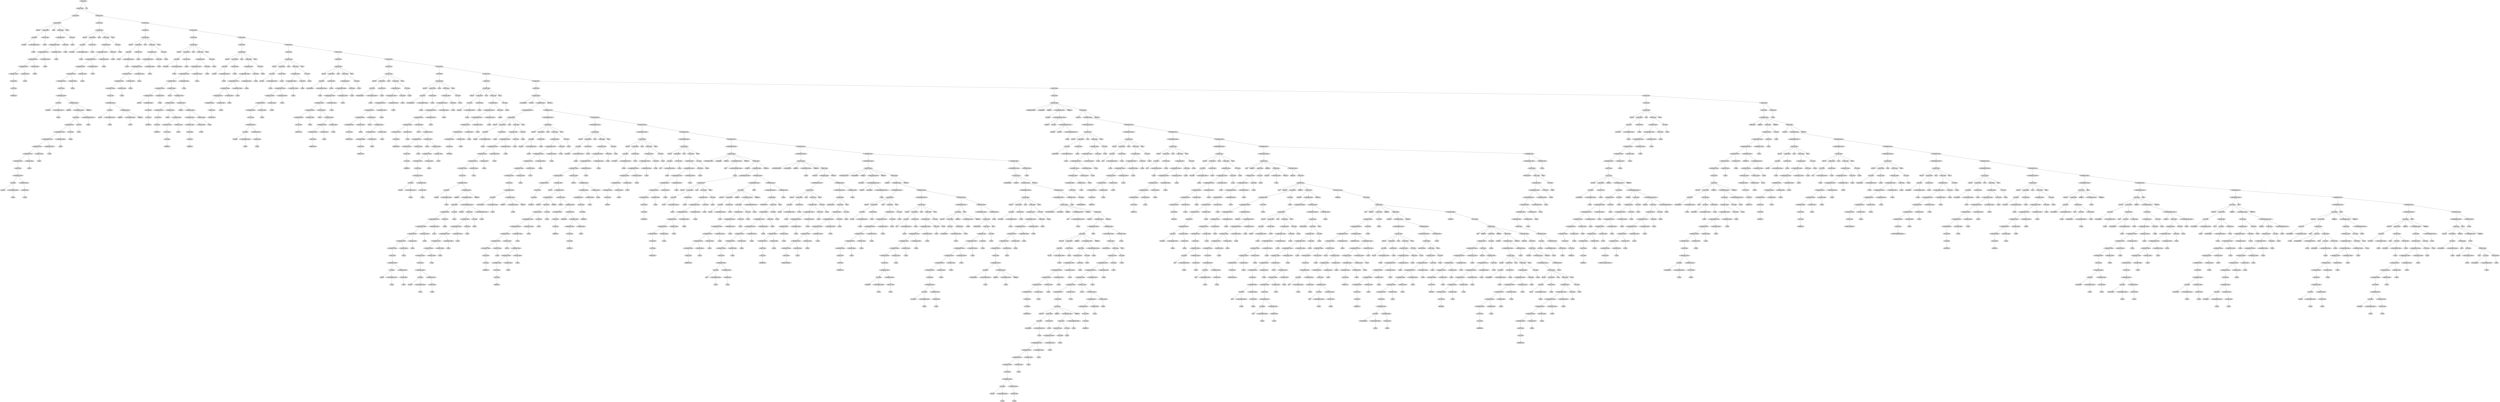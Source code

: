digraph G {
	graph [ranksep=1.5 ratio=fill]
	node [style=filled]
	overlap=false
	8757092353919 [label="<prog>: None"]
	8757092353933 [label="<stmts>: None"]
	8757092353919 -> 8757092353933
	-9223363279762421858 [label="<stmt>: None"]
	8757092353933 -> -9223363279762421858
	-9223363279762421837 [label="<var-dcl>: None"]
	-9223363279762421858 -> -9223363279762421837
	8757092353954 [label="SET: set"]
	-9223363279762421837 -> 8757092353954
	-9223363279762421851 [label="<id-ref>: None"]
	-9223363279762421837 -> -9223363279762421851
	8757092353982 [label="<id>: None"]
	-9223363279762421851 -> 8757092353982
	8757092353989 [label="ID: temp1"]
	8757092353982 -> 8757092353989
	-9223363279762421816 [label="<array-subscript>: None"]
	8757092353982 -> -9223363279762421816
	8757092353996 [label="λ: None"]
	-9223363279762421816 -> 8757092353996
	-9223363279762421823 [label="<dot-ref>: None"]
	-9223363279762421851 -> -9223363279762421823
	-9223363279762421809 [label="λ: None"]
	-9223363279762421823 -> -9223363279762421809
	8757092353968 [label="TO: to"]
	-9223363279762421837 -> 8757092353968
	8757092353975 [label="<expr>: None"]
	-9223363279762421837 -> 8757092353975
	8757092354003 [label="<logic-expr>: None"]
	8757092353975 -> 8757092354003
	8757092354010 [label="<compare-expr1>: None"]
	8757092354003 -> 8757092354010
	8757092354017 [label="<compare-expr2>: None"]
	8757092354010 -> 8757092354017
	8757092354024 [label="<arith-expr1>: None"]
	8757092354017 -> 8757092354024
	8757092354031 [label="<arith-expr2>: None"]
	8757092354024 -> 8757092354031
	8757092354038 [label="<arith-expr3>: None"]
	8757092354031 -> 8757092354038
	8757092354045 [label="<term>: None"]
	8757092354038 -> 8757092354045
	-9223363279762418940 [label="<val>: None"]
	8757092354045 -> -9223363279762418940
	8757092356872 [label="INTEGER: 10"]
	-9223363279762418940 -> 8757092356872
	-9223363279762421767 [label="<arith-op2>: None"]
	8757092354031 -> -9223363279762421767
	-9223363279762418933 [label="λ: None"]
	-9223363279762421767 -> -9223363279762418933
	-9223363279762421774 [label="<arith-op1>: None"]
	8757092354024 -> -9223363279762421774
	8757092356879 [label="λ: None"]
	-9223363279762421774 -> 8757092356879
	-9223363279762421781 [label="<compare-op2>: None"]
	8757092354017 -> -9223363279762421781
	-9223363279762418926 [label="λ: None"]
	-9223363279762421781 -> -9223363279762418926
	-9223363279762421788 [label="<compare-op1>: None"]
	8757092354010 -> -9223363279762421788
	8757092356886 [label="λ: None"]
	-9223363279762421788 -> 8757092356886
	-9223363279762421795 [label="<and>: None"]
	8757092354003 -> -9223363279762421795
	-9223363279762418919 [label="λ: None"]
	-9223363279762421795 -> -9223363279762418919
	-9223363279762421802 [label="<or>: None"]
	8757092353975 -> -9223363279762421802
	8757092356893 [label="λ: None"]
	-9223363279762421802 -> 8757092356893
	-9223363279762421830 [label="END: ;"]
	-9223363279762421837 -> -9223363279762421830
	8757092353961 [label="<stmts>: None"]
	8757092353933 -> 8757092353961
	-9223363279762418912 [label="<stmt>: None"]
	8757092353961 -> -9223363279762418912
	-9223363279762418905 [label="<var-dcl>: None"]
	-9223363279762418912 -> -9223363279762418905
	8757092356907 [label="SET: set"]
	-9223363279762418905 -> 8757092356907
	-9223363279762418898 [label="<id-ref>: None"]
	-9223363279762418905 -> -9223363279762418898
	-9223363279762418884 [label="<id>: None"]
	-9223363279762418898 -> -9223363279762418884
	-9223363279762418877 [label="ID: switch1"]
	-9223363279762418884 -> -9223363279762418877
	8757092356935 [label="<array-subscript>: None"]
	-9223363279762418884 -> 8757092356935
	-9223363279762418870 [label="λ: None"]
	8757092356935 -> -9223363279762418870
	8757092356928 [label="<dot-ref>: None"]
	-9223363279762418898 -> 8757092356928
	8757092356942 [label="λ: None"]
	8757092356928 -> 8757092356942
	8757092356914 [label="TO: to"]
	-9223363279762418905 -> 8757092356914
	-9223363279762418891 [label="<expr>: None"]
	-9223363279762418905 -> -9223363279762418891
	-9223363279762418863 [label="<logic-expr>: None"]
	-9223363279762418891 -> -9223363279762418863
	-9223363279762418856 [label="<compare-expr1>: None"]
	-9223363279762418863 -> -9223363279762418856
	-9223363279762418849 [label="<compare-expr2>: None"]
	-9223363279762418856 -> -9223363279762418849
	-9223363279762418842 [label="<arith-expr1>: None"]
	-9223363279762418849 -> -9223363279762418842
	-9223363279762418835 [label="<arith-expr2>: None"]
	-9223363279762418842 -> -9223363279762418835
	-9223363279762418828 [label="<arith-expr3>: None"]
	-9223363279762418835 -> -9223363279762418828
	-9223363279762418821 [label="<term>: None"]
	-9223363279762418828 -> -9223363279762418821
	8757092356991 [label="<id-operation>: None"]
	-9223363279762418821 -> 8757092356991
	-9223363279762418814 [label="<id>: None"]
	8757092356991 -> -9223363279762418814
	-9223363279762418807 [label="ID: Switch"]
	-9223363279762418814 -> -9223363279762418807
	8757092357005 [label="<array-subscript>: None"]
	-9223363279762418814 -> 8757092357005
	-9223363279762418800 [label="λ: None"]
	8757092357005 -> -9223363279762418800
	8757092356998 [label="<id-operator>: None"]
	8757092356991 -> 8757092356998
	8757092357012 [label="LPAREN: ("]
	8757092356998 -> 8757092357012
	-9223363279762418793 [label="<actual-params>: None"]
	8757092356998 -> -9223363279762418793
	-9223363279762418786 [label="<expr>: None"]
	-9223363279762418793 -> -9223363279762418786
	-9223363279762418779 [label="<logic-expr>: None"]
	-9223363279762418786 -> -9223363279762418779
	-9223363279762418772 [label="<compare-expr1>: None"]
	-9223363279762418779 -> -9223363279762418772
	-9223363279762418765 [label="<compare-expr2>: None"]
	-9223363279762418772 -> -9223363279762418765
	-9223363279762418758 [label="<arith-expr1>: None"]
	-9223363279762418765 -> -9223363279762418758
	-9223363279762418751 [label="<arith-expr2>: None"]
	-9223363279762418758 -> -9223363279762418751
	-9223363279762418744 [label="<arith-expr3>: None"]
	-9223363279762418751 -> -9223363279762418744
	-9223363279762418737 [label="<term>: None"]
	-9223363279762418744 -> -9223363279762418737
	8757092357075 [label="<id-operation>: None"]
	-9223363279762418737 -> 8757092357075
	-9223363279762418730 [label="<id>: None"]
	8757092357075 -> -9223363279762418730
	-9223363279762418723 [label="ID: pin11"]
	-9223363279762418730 -> -9223363279762418723
	8757092357089 [label="<array-subscript>: None"]
	-9223363279762418730 -> 8757092357089
	-9223363279762418716 [label="λ: None"]
	8757092357089 -> -9223363279762418716
	8757092357082 [label="<id-operator>: None"]
	8757092357075 -> 8757092357082
	8757092357096 [label="<dot-ref>: None"]
	8757092357082 -> 8757092357096
	-9223363279762418709 [label="λ: None"]
	8757092357096 -> -9223363279762418709
	8757092357068 [label="<arith-op2>: None"]
	-9223363279762418751 -> 8757092357068
	8757092357103 [label="λ: None"]
	8757092357068 -> 8757092357103
	8757092357061 [label="<arith-op1>: None"]
	-9223363279762418758 -> 8757092357061
	-9223363279762418702 [label="λ: None"]
	8757092357061 -> -9223363279762418702
	8757092357054 [label="<compare-op2>: None"]
	-9223363279762418765 -> 8757092357054
	8757092357110 [label="λ: None"]
	8757092357054 -> 8757092357110
	8757092357047 [label="<compare-op1>: None"]
	-9223363279762418772 -> 8757092357047
	-9223363279762418695 [label="λ: None"]
	8757092357047 -> -9223363279762418695
	8757092357040 [label="<and>: None"]
	-9223363279762418779 -> 8757092357040
	8757092357117 [label="λ: None"]
	8757092357040 -> 8757092357117
	8757092357033 [label="<or>: None"]
	-9223363279762418786 -> 8757092357033
	-9223363279762417404 [label="λ: None"]
	8757092357033 -> -9223363279762417404
	8757092357026 [label="<multi-actual-params>: None"]
	-9223363279762418793 -> 8757092357026
	8757092358408 [label="λ: None"]
	8757092357026 -> 8757092358408
	8757092357019 [label="RPAREN: )"]
	8757092356998 -> 8757092357019
	8757092356984 [label="<arith-op2>: None"]
	-9223363279762418835 -> 8757092356984
	-9223363279762417397 [label="λ: None"]
	8757092356984 -> -9223363279762417397
	8757092356977 [label="<arith-op1>: None"]
	-9223363279762418842 -> 8757092356977
	8757092358415 [label="λ: None"]
	8757092356977 -> 8757092358415
	8757092356970 [label="<compare-op2>: None"]
	-9223363279762418849 -> 8757092356970
	-9223363279762417390 [label="λ: None"]
	8757092356970 -> -9223363279762417390
	8757092356963 [label="<compare-op1>: None"]
	-9223363279762418856 -> 8757092356963
	8757092358422 [label="λ: None"]
	8757092356963 -> 8757092358422
	8757092356956 [label="<and>: None"]
	-9223363279762418863 -> 8757092356956
	-9223363279762417383 [label="λ: None"]
	8757092356956 -> -9223363279762417383
	8757092356949 [label="<or>: None"]
	-9223363279762418891 -> 8757092356949
	8757092358429 [label="λ: None"]
	8757092356949 -> 8757092358429
	8757092356921 [label="END: ;"]
	-9223363279762418905 -> 8757092356921
	8757092356900 [label="<stmts>: None"]
	8757092353961 -> 8757092356900
	-9223363279762417376 [label="<stmt>: None"]
	8757092356900 -> -9223363279762417376
	-9223363279762417369 [label="<var-dcl>: None"]
	-9223363279762417376 -> -9223363279762417369
	8757092358443 [label="SET: set"]
	-9223363279762417369 -> 8757092358443
	-9223363279762417362 [label="<id-ref>: None"]
	-9223363279762417369 -> -9223363279762417362
	-9223363279762417348 [label="<id>: None"]
	-9223363279762417362 -> -9223363279762417348
	-9223363279762417341 [label="ID: list1"]
	-9223363279762417348 -> -9223363279762417341
	8757092358471 [label="<array-subscript>: None"]
	-9223363279762417348 -> 8757092358471
	-9223363279762417334 [label="λ: None"]
	8757092358471 -> -9223363279762417334
	8757092358464 [label="<dot-ref>: None"]
	-9223363279762417362 -> 8757092358464
	8757092358478 [label="λ: None"]
	8757092358464 -> 8757092358478
	8757092358450 [label="TO: to"]
	-9223363279762417369 -> 8757092358450
	-9223363279762417355 [label="<expr>: None"]
	-9223363279762417369 -> -9223363279762417355
	-9223363279762417327 [label="<logic-expr>: None"]
	-9223363279762417355 -> -9223363279762417327
	-9223363279762417320 [label="<compare-expr1>: None"]
	-9223363279762417327 -> -9223363279762417320
	-9223363279762417313 [label="<compare-expr2>: None"]
	-9223363279762417320 -> -9223363279762417313
	-9223363279762417306 [label="<arith-expr1>: None"]
	-9223363279762417313 -> -9223363279762417306
	-9223363279762417299 [label="<arith-expr2>: None"]
	-9223363279762417306 -> -9223363279762417299
	-9223363279762417292 [label="<arith-expr3>: None"]
	-9223363279762417299 -> -9223363279762417292
	-9223363279762417285 [label="<term>: None"]
	-9223363279762417292 -> -9223363279762417285
	8757092358527 [label="<id-operation>: None"]
	-9223363279762417285 -> 8757092358527
	-9223363279762417278 [label="<id>: None"]
	8757092358527 -> -9223363279762417278
	-9223363279762417271 [label="ID: List"]
	-9223363279762417278 -> -9223363279762417271
	8757092358541 [label="<array-subscript>: None"]
	-9223363279762417278 -> 8757092358541
	-9223363279762417264 [label="λ: None"]
	8757092358541 -> -9223363279762417264
	8757092358534 [label="<id-operator>: None"]
	8757092358527 -> 8757092358534
	8757092358548 [label="LPAREN: ("]
	8757092358534 -> 8757092358548
	-9223363279762417257 [label="<actual-params>: None"]
	8757092358534 -> -9223363279762417257
	-9223363279762417250 [label="λ: None"]
	-9223363279762417257 -> -9223363279762417250
	8757092358555 [label="RPAREN: )"]
	8757092358534 -> 8757092358555
	8757092358520 [label="<arith-op2>: None"]
	-9223363279762417299 -> 8757092358520
	8757092358562 [label="λ: None"]
	8757092358520 -> 8757092358562
	8757092358513 [label="<arith-op1>: None"]
	-9223363279762417306 -> 8757092358513
	-9223363279762417243 [label="λ: None"]
	8757092358513 -> -9223363279762417243
	8757092358506 [label="<compare-op2>: None"]
	-9223363279762417313 -> 8757092358506
	8757092358569 [label="λ: None"]
	8757092358506 -> 8757092358569
	8757092358499 [label="<compare-op1>: None"]
	-9223363279762417320 -> 8757092358499
	-9223363279762417236 [label="λ: None"]
	8757092358499 -> -9223363279762417236
	8757092358492 [label="<and>: None"]
	-9223363279762417327 -> 8757092358492
	8757092358576 [label="λ: None"]
	8757092358492 -> 8757092358576
	8757092358485 [label="<or>: None"]
	-9223363279762417355 -> 8757092358485
	-9223363279762417229 [label="λ: None"]
	8757092358485 -> -9223363279762417229
	8757092358457 [label="END: ;"]
	-9223363279762417369 -> 8757092358457
	8757092358436 [label="<stmts>: None"]
	8757092356900 -> 8757092358436
	8757092358583 [label="<stmt>: None"]
	8757092358436 -> 8757092358583
	8757092358590 [label="<var-dcl>: None"]
	8757092358583 -> 8757092358590
	-9223363279762417215 [label="SET: set"]
	8757092358590 -> -9223363279762417215
	8757092358597 [label="<id-ref>: None"]
	8757092358590 -> 8757092358597
	8757092358611 [label="<id>: None"]
	8757092358597 -> 8757092358611
	8757092358618 [label="ID: number1"]
	8757092358611 -> 8757092358618
	-9223363279762417187 [label="<array-subscript>: None"]
	8757092358611 -> -9223363279762417187
	8757092358625 [label="λ: None"]
	-9223363279762417187 -> 8757092358625
	-9223363279762417194 [label="<dot-ref>: None"]
	8757092358597 -> -9223363279762417194
	-9223363279762417180 [label="λ: None"]
	-9223363279762417194 -> -9223363279762417180
	-9223363279762417208 [label="TO: to"]
	8757092358590 -> -9223363279762417208
	8757092358604 [label="<expr>: None"]
	8757092358590 -> 8757092358604
	8757092358632 [label="<logic-expr>: None"]
	8757092358604 -> 8757092358632
	8757092358639 [label="<compare-expr1>: None"]
	8757092358632 -> 8757092358639
	8757092358646 [label="<compare-expr2>: None"]
	8757092358639 -> 8757092358646
	8757092358653 [label="<arith-expr1>: None"]
	8757092358646 -> 8757092358653
	8757092359944 [label="<arith-expr2>: None"]
	8757092358653 -> 8757092359944
	8757092359951 [label="<arith-expr3>: None"]
	8757092359944 -> 8757092359951
	8757092359958 [label="MINUS: -"]
	8757092359951 -> 8757092359958
	-9223363279762415847 [label="<arith-expr3>: None"]
	8757092359951 -> -9223363279762415847
	8757092359965 [label="<term>: None"]
	-9223363279762415847 -> 8757092359965
	-9223363279762415840 [label="<val>: None"]
	8757092359965 -> -9223363279762415840
	8757092359972 [label="INTEGER: 4"]
	-9223363279762415840 -> 8757092359972
	-9223363279762415854 [label="<arith-op2>: None"]
	8757092359944 -> -9223363279762415854
	-9223363279762415833 [label="λ: None"]
	-9223363279762415854 -> -9223363279762415833
	-9223363279762415861 [label="<arith-op1>: None"]
	8757092358653 -> -9223363279762415861
	8757092359979 [label="PLUS: +"]
	-9223363279762415861 -> 8757092359979
	-9223363279762415826 [label="<arith-expr1>: None"]
	-9223363279762415861 -> -9223363279762415826
	8757092359986 [label="<arith-expr2>: None"]
	-9223363279762415826 -> 8757092359986
	8757092359993 [label="<arith-expr3>: None"]
	8757092359986 -> 8757092359993
	8757092360000 [label="<term>: None"]
	8757092359993 -> 8757092360000
	-9223363279762415805 [label="<val>: None"]
	8757092360000 -> -9223363279762415805
	8757092360007 [label="INTEGER: 2"]
	-9223363279762415805 -> 8757092360007
	-9223363279762415812 [label="<arith-op2>: None"]
	8757092359986 -> -9223363279762415812
	-9223363279762415798 [label="MULT: *"]
	-9223363279762415812 -> -9223363279762415798
	8757092360014 [label="<arith-expr2>: None"]
	-9223363279762415812 -> 8757092360014
	-9223363279762415791 [label="<arith-expr3>: None"]
	8757092360014 -> -9223363279762415791
	-9223363279762415784 [label="<term>: None"]
	-9223363279762415791 -> -9223363279762415784
	8757092360028 [label="<val>: None"]
	-9223363279762415784 -> 8757092360028
	-9223363279762415777 [label="INTEGER: 3"]
	8757092360028 -> -9223363279762415777
	8757092360021 [label="<arith-op2>: None"]
	8757092360014 -> 8757092360021
	8757092360035 [label="λ: None"]
	8757092360021 -> 8757092360035
	-9223363279762415819 [label="<arith-op1>: None"]
	-9223363279762415826 -> -9223363279762415819
	-9223363279762415770 [label="MINUS: -"]
	-9223363279762415819 -> -9223363279762415770
	8757092360042 [label="<arith-expr1>: None"]
	-9223363279762415819 -> 8757092360042
	-9223363279762415763 [label="<arith-expr2>: None"]
	8757092360042 -> -9223363279762415763
	-9223363279762415756 [label="<arith-expr3>: None"]
	-9223363279762415763 -> -9223363279762415756
	-9223363279762415749 [label="<term>: None"]
	-9223363279762415756 -> -9223363279762415749
	8757092360063 [label="<val>: None"]
	-9223363279762415749 -> 8757092360063
	-9223363279762415742 [label="INTEGER: 2"]
	8757092360063 -> -9223363279762415742
	8757092360056 [label="<arith-op2>: None"]
	-9223363279762415763 -> 8757092360056
	8757092360070 [label="λ: None"]
	8757092360056 -> 8757092360070
	8757092360049 [label="<arith-op1>: None"]
	8757092360042 -> 8757092360049
	-9223363279762415735 [label="λ: None"]
	8757092360049 -> -9223363279762415735
	-9223363279762415868 [label="<compare-op2>: None"]
	8757092358646 -> -9223363279762415868
	8757092360077 [label="λ: None"]
	-9223363279762415868 -> 8757092360077
	-9223363279762417159 [label="<compare-op1>: None"]
	8757092358639 -> -9223363279762417159
	-9223363279762415728 [label="λ: None"]
	-9223363279762417159 -> -9223363279762415728
	-9223363279762417166 [label="<and>: None"]
	8757092358632 -> -9223363279762417166
	8757092360084 [label="λ: None"]
	-9223363279762417166 -> 8757092360084
	-9223363279762417173 [label="<or>: None"]
	8757092358604 -> -9223363279762417173
	-9223363279762415721 [label="λ: None"]
	-9223363279762417173 -> -9223363279762415721
	-9223363279762417201 [label="END: ;"]
	8757092358590 -> -9223363279762417201
	-9223363279762417222 [label="<stmts>: None"]
	8757092358436 -> -9223363279762417222
	8757092360091 [label="<stmt>: None"]
	-9223363279762417222 -> 8757092360091
	8757092360098 [label="<var-dcl>: None"]
	8757092360091 -> 8757092360098
	-9223363279762415707 [label="SET: set"]
	8757092360098 -> -9223363279762415707
	8757092360105 [label="<id-ref>: None"]
	8757092360098 -> 8757092360105
	8757092360119 [label="<id>: None"]
	8757092360105 -> 8757092360119
	8757092360126 [label="ID: string"]
	8757092360119 -> 8757092360126
	-9223363279762415679 [label="<array-subscript>: None"]
	8757092360119 -> -9223363279762415679
	8757092360133 [label="λ: None"]
	-9223363279762415679 -> 8757092360133
	-9223363279762415686 [label="<dot-ref>: None"]
	8757092360105 -> -9223363279762415686
	-9223363279762415672 [label="λ: None"]
	-9223363279762415686 -> -9223363279762415672
	-9223363279762415700 [label="TO: to"]
	8757092360098 -> -9223363279762415700
	8757092360112 [label="<expr>: None"]
	8757092360098 -> 8757092360112
	8757092360140 [label="<logic-expr>: None"]
	8757092360112 -> 8757092360140
	8757092360147 [label="<compare-expr1>: None"]
	8757092360140 -> 8757092360147
	8757092360154 [label="<compare-expr2>: None"]
	8757092360147 -> 8757092360154
	8757092360161 [label="<arith-expr1>: None"]
	8757092360154 -> 8757092360161
	8757092360168 [label="<arith-expr2>: None"]
	8757092360161 -> 8757092360168
	8757092360175 [label="<arith-expr3>: None"]
	8757092360168 -> 8757092360175
	8757092360182 [label="<term>: None"]
	8757092360175 -> 8757092360182
	-9223363279762415623 [label="STRING: \"Hello\""]
	8757092360182 -> -9223363279762415623
	-9223363279762415630 [label="<arith-op2>: None"]
	8757092360168 -> -9223363279762415630
	8757092360189 [label="λ: None"]
	-9223363279762415630 -> 8757092360189
	-9223363279762415637 [label="<arith-op1>: None"]
	8757092360161 -> -9223363279762415637
	-9223363279762414588 [label="λ: None"]
	-9223363279762415637 -> -9223363279762414588
	-9223363279762415644 [label="<compare-op2>: None"]
	8757092360154 -> -9223363279762415644
	8757092361224 [label="λ: None"]
	-9223363279762415644 -> 8757092361224
	-9223363279762415651 [label="<compare-op1>: None"]
	8757092360147 -> -9223363279762415651
	-9223363279762414581 [label="λ: None"]
	-9223363279762415651 -> -9223363279762414581
	-9223363279762415658 [label="<and>: None"]
	8757092360140 -> -9223363279762415658
	8757092361231 [label="λ: None"]
	-9223363279762415658 -> 8757092361231
	-9223363279762415665 [label="<or>: None"]
	8757092360112 -> -9223363279762415665
	-9223363279762414574 [label="λ: None"]
	-9223363279762415665 -> -9223363279762414574
	-9223363279762415693 [label="END: ;"]
	8757092360098 -> -9223363279762415693
	-9223363279762415714 [label="<stmts>: None"]
	-9223363279762417222 -> -9223363279762415714
	8757092361238 [label="<stmt>: None"]
	-9223363279762415714 -> 8757092361238
	8757092361245 [label="<var-dcl>: None"]
	8757092361238 -> 8757092361245
	-9223363279762414560 [label="SET: set"]
	8757092361245 -> -9223363279762414560
	8757092361252 [label="<id-ref>: None"]
	8757092361245 -> 8757092361252
	8757092361266 [label="<id>: None"]
	8757092361252 -> 8757092361266
	8757092361273 [label="ID: bacon"]
	8757092361266 -> 8757092361273
	-9223363279762414532 [label="<array-subscript>: None"]
	8757092361266 -> -9223363279762414532
	8757092361280 [label="λ: None"]
	-9223363279762414532 -> 8757092361280
	-9223363279762414539 [label="<dot-ref>: None"]
	8757092361252 -> -9223363279762414539
	-9223363279762414525 [label="λ: None"]
	-9223363279762414539 -> -9223363279762414525
	-9223363279762414553 [label="TO: to"]
	8757092361245 -> -9223363279762414553
	8757092361259 [label="<expr>: None"]
	8757092361245 -> 8757092361259
	8757092361287 [label="<logic-expr>: None"]
	8757092361259 -> 8757092361287
	8757092361294 [label="<compare-expr1>: None"]
	8757092361287 -> 8757092361294
	8757092361301 [label="<compare-expr2>: None"]
	8757092361294 -> 8757092361301
	8757092361308 [label="<arith-expr1>: None"]
	8757092361301 -> 8757092361308
	8757092361315 [label="<arith-expr2>: None"]
	8757092361308 -> 8757092361315
	8757092361322 [label="<arith-expr3>: None"]
	8757092361315 -> 8757092361322
	8757092361329 [label="<term>: None"]
	8757092361322 -> 8757092361329
	-9223363279762414476 [label="<id-operation>: None"]
	8757092361329 -> -9223363279762414476
	8757092361336 [label="<id>: None"]
	-9223363279762414476 -> 8757092361336
	8757092361343 [label="ID: string"]
	8757092361336 -> 8757092361343
	-9223363279762414462 [label="<array-subscript>: None"]
	8757092361336 -> -9223363279762414462
	8757092361350 [label="λ: None"]
	-9223363279762414462 -> 8757092361350
	-9223363279762414469 [label="<id-operator>: None"]
	-9223363279762414476 -> -9223363279762414469
	-9223363279762414455 [label="<dot-ref>: None"]
	-9223363279762414469 -> -9223363279762414455
	8757092361357 [label="λ: None"]
	-9223363279762414455 -> 8757092361357
	-9223363279762414483 [label="<arith-op2>: None"]
	8757092361315 -> -9223363279762414483
	-9223363279762414448 [label="λ: None"]
	-9223363279762414483 -> -9223363279762414448
	-9223363279762414490 [label="<arith-op1>: None"]
	8757092361308 -> -9223363279762414490
	8757092361364 [label="λ: None"]
	-9223363279762414490 -> 8757092361364
	-9223363279762414497 [label="<compare-op2>: None"]
	8757092361301 -> -9223363279762414497
	-9223363279762414441 [label="λ: None"]
	-9223363279762414497 -> -9223363279762414441
	-9223363279762414504 [label="<compare-op1>: None"]
	8757092361294 -> -9223363279762414504
	8757092361371 [label="λ: None"]
	-9223363279762414504 -> 8757092361371
	-9223363279762414511 [label="<and>: None"]
	8757092361287 -> -9223363279762414511
	-9223363279762414434 [label="λ: None"]
	-9223363279762414511 -> -9223363279762414434
	-9223363279762414518 [label="<or>: None"]
	8757092361259 -> -9223363279762414518
	8757092361378 [label="λ: None"]
	-9223363279762414518 -> 8757092361378
	-9223363279762414546 [label="END: ;"]
	8757092361245 -> -9223363279762414546
	-9223363279762414567 [label="<stmts>: None"]
	-9223363279762415714 -> -9223363279762414567
	-9223363279762414427 [label="<stmt>: None"]
	-9223363279762414567 -> -9223363279762414427
	-9223363279762414420 [label="<var-dcl>: None"]
	-9223363279762414427 -> -9223363279762414420
	8757092361392 [label="SET: set"]
	-9223363279762414420 -> 8757092361392
	-9223363279762414413 [label="<id-ref>: None"]
	-9223363279762414420 -> -9223363279762414413
	-9223363279762414399 [label="<id>: None"]
	-9223363279762414413 -> -9223363279762414399
	-9223363279762414392 [label="ID: superString"]
	-9223363279762414399 -> -9223363279762414392
	8757092361420 [label="<array-subscript>: None"]
	-9223363279762414399 -> 8757092361420
	-9223363279762414385 [label="λ: None"]
	8757092361420 -> -9223363279762414385
	8757092361413 [label="<dot-ref>: None"]
	-9223363279762414413 -> 8757092361413
	8757092361427 [label="λ: None"]
	8757092361413 -> 8757092361427
	8757092361399 [label="TO: to"]
	-9223363279762414420 -> 8757092361399
	-9223363279762414406 [label="<expr>: None"]
	-9223363279762414420 -> -9223363279762414406
	-9223363279762414378 [label="<logic-expr>: None"]
	-9223363279762414406 -> -9223363279762414378
	-9223363279762414371 [label="<compare-expr1>: None"]
	-9223363279762414378 -> -9223363279762414371
	-9223363279762414364 [label="<compare-expr2>: None"]
	-9223363279762414371 -> -9223363279762414364
	-9223363279762414357 [label="<arith-expr1>: None"]
	-9223363279762414364 -> -9223363279762414357
	-9223363279762414350 [label="<arith-expr2>: None"]
	-9223363279762414357 -> -9223363279762414350
	-9223363279762414343 [label="<arith-expr3>: None"]
	-9223363279762414350 -> -9223363279762414343
	-9223363279762396924 [label="<term>: None"]
	-9223363279762414343 -> -9223363279762396924
	8757092378888 [label="STRING: \"hey\""]
	-9223363279762396924 -> 8757092378888
	8757092361469 [label="<arith-op2>: None"]
	-9223363279762414350 -> 8757092361469
	-9223363279762396917 [label="λ: None"]
	8757092361469 -> -9223363279762396917
	8757092361462 [label="<arith-op1>: None"]
	-9223363279762414357 -> 8757092361462
	8757092378895 [label="PLUS: +"]
	8757092361462 -> 8757092378895
	-9223363279762396910 [label="<arith-expr1>: None"]
	8757092361462 -> -9223363279762396910
	8757092378902 [label="<arith-expr2>: None"]
	-9223363279762396910 -> 8757092378902
	8757092378909 [label="<arith-expr3>: None"]
	8757092378902 -> 8757092378909
	8757092378916 [label="<term>: None"]
	8757092378909 -> 8757092378916
	-9223363279762396889 [label="STRING: \"baby\""]
	8757092378916 -> -9223363279762396889
	-9223363279762396896 [label="<arith-op2>: None"]
	8757092378902 -> -9223363279762396896
	8757092378923 [label="λ: None"]
	-9223363279762396896 -> 8757092378923
	-9223363279762396903 [label="<arith-op1>: None"]
	-9223363279762396910 -> -9223363279762396903
	-9223363279762396882 [label="λ: None"]
	-9223363279762396903 -> -9223363279762396882
	8757092361455 [label="<compare-op2>: None"]
	-9223363279762414364 -> 8757092361455
	8757092378930 [label="λ: None"]
	8757092361455 -> 8757092378930
	8757092361448 [label="<compare-op1>: None"]
	-9223363279762414371 -> 8757092361448
	-9223363279762396875 [label="λ: None"]
	8757092361448 -> -9223363279762396875
	8757092361441 [label="<and>: None"]
	-9223363279762414378 -> 8757092361441
	8757092378937 [label="λ: None"]
	8757092361441 -> 8757092378937
	8757092361434 [label="<or>: None"]
	-9223363279762414406 -> 8757092361434
	-9223363279762396868 [label="λ: None"]
	8757092361434 -> -9223363279762396868
	8757092361406 [label="END: ;"]
	-9223363279762414420 -> 8757092361406
	8757092361385 [label="<stmts>: None"]
	-9223363279762414567 -> 8757092361385
	8757092378944 [label="<stmt>: None"]
	8757092361385 -> 8757092378944
	8757092378951 [label="<var-dcl>: None"]
	8757092378944 -> 8757092378951
	-9223363279762396854 [label="SET: set"]
	8757092378951 -> -9223363279762396854
	8757092378958 [label="<id-ref>: None"]
	8757092378951 -> 8757092378958
	8757092378972 [label="<id>: None"]
	8757092378958 -> 8757092378972
	8757092378979 [label="ID: numberString"]
	8757092378972 -> 8757092378979
	-9223363279762396826 [label="<array-subscript>: None"]
	8757092378972 -> -9223363279762396826
	8757092378986 [label="λ: None"]
	-9223363279762396826 -> 8757092378986
	-9223363279762396833 [label="<dot-ref>: None"]
	8757092378958 -> -9223363279762396833
	-9223363279762396819 [label="λ: None"]
	-9223363279762396833 -> -9223363279762396819
	-9223363279762396847 [label="TO: to"]
	8757092378951 -> -9223363279762396847
	8757092378965 [label="<expr>: None"]
	8757092378951 -> 8757092378965
	8757092378993 [label="<logic-expr>: None"]
	8757092378965 -> 8757092378993
	8757092379000 [label="<compare-expr1>: None"]
	8757092378993 -> 8757092379000
	8757092379007 [label="<compare-expr2>: None"]
	8757092379000 -> 8757092379007
	8757092379014 [label="<arith-expr1>: None"]
	8757092379007 -> 8757092379014
	8757092379021 [label="<arith-expr2>: None"]
	8757092379014 -> 8757092379021
	8757092379028 [label="<arith-expr3>: None"]
	8757092379021 -> 8757092379028
	8757092379035 [label="<term>: None"]
	8757092379028 -> 8757092379035
	-9223363279762396770 [label="STRING: \"high\""]
	8757092379035 -> -9223363279762396770
	-9223363279762396777 [label="<arith-op2>: None"]
	8757092379021 -> -9223363279762396777
	8757092379042 [label="λ: None"]
	-9223363279762396777 -> 8757092379042
	-9223363279762396784 [label="<arith-op1>: None"]
	8757092379014 -> -9223363279762396784
	-9223363279762396763 [label="PLUS: +"]
	-9223363279762396784 -> -9223363279762396763
	8757092379049 [label="<arith-expr1>: None"]
	-9223363279762396784 -> 8757092379049
	-9223363279762396756 [label="<arith-expr2>: None"]
	8757092379049 -> -9223363279762396756
	-9223363279762396749 [label="<arith-expr3>: None"]
	-9223363279762396756 -> -9223363279762396749
	-9223363279762396742 [label="<term>: None"]
	-9223363279762396749 -> -9223363279762396742
	8757092379070 [label="STRING: \"five\""]
	-9223363279762396742 -> 8757092379070
	8757092379063 [label="<arith-op2>: None"]
	-9223363279762396756 -> 8757092379063
	-9223363279762396735 [label="λ: None"]
	8757092379063 -> -9223363279762396735
	8757092379056 [label="<arith-op1>: None"]
	8757092379049 -> 8757092379056
	8757092379077 [label="λ: None"]
	8757092379056 -> 8757092379077
	-9223363279762396791 [label="<compare-op2>: None"]
	8757092379007 -> -9223363279762396791
	-9223363279762396728 [label="λ: None"]
	-9223363279762396791 -> -9223363279762396728
	-9223363279762396798 [label="<compare-op1>: None"]
	8757092379000 -> -9223363279762396798
	8757092379084 [label="λ: None"]
	-9223363279762396798 -> 8757092379084
	-9223363279762396805 [label="<and>: None"]
	8757092378993 -> -9223363279762396805
	-9223363279762396721 [label="λ: None"]
	-9223363279762396805 -> -9223363279762396721
	-9223363279762396812 [label="<or>: None"]
	8757092378965 -> -9223363279762396812
	8757092379091 [label="λ: None"]
	-9223363279762396812 -> 8757092379091
	-9223363279762396840 [label="END: ;"]
	8757092378951 -> -9223363279762396840
	-9223363279762396861 [label="<stmts>: None"]
	8757092361385 -> -9223363279762396861
	-9223363279762396714 [label="<stmt>: None"]
	-9223363279762396861 -> -9223363279762396714
	-9223363279762396707 [label="<var-dcl>: None"]
	-9223363279762396714 -> -9223363279762396707
	8757092379105 [label="SET: set"]
	-9223363279762396707 -> 8757092379105
	-9223363279762396700 [label="<id-ref>: None"]
	-9223363279762396707 -> -9223363279762396700
	-9223363279762396686 [label="<id>: None"]
	-9223363279762396700 -> -9223363279762396686
	-9223363279762396679 [label="ID: numberString"]
	-9223363279762396686 -> -9223363279762396679
	8757092379133 [label="<array-subscript>: None"]
	-9223363279762396686 -> 8757092379133
	-9223363279762395900 [label="λ: None"]
	8757092379133 -> -9223363279762395900
	8757092379126 [label="<dot-ref>: None"]
	-9223363279762396700 -> 8757092379126
	8757092379912 [label="λ: None"]
	8757092379126 -> 8757092379912
	8757092379112 [label="TO: to"]
	-9223363279762396707 -> 8757092379112
	-9223363279762396693 [label="<expr>: None"]
	-9223363279762396707 -> -9223363279762396693
	-9223363279762395893 [label="<logic-expr>: None"]
	-9223363279762396693 -> -9223363279762395893
	-9223363279762395886 [label="<compare-expr1>: None"]
	-9223363279762395893 -> -9223363279762395886
	-9223363279762395879 [label="<compare-expr2>: None"]
	-9223363279762395886 -> -9223363279762395879
	-9223363279762395872 [label="<arith-expr1>: None"]
	-9223363279762395879 -> -9223363279762395872
	-9223363279762395865 [label="<arith-expr2>: None"]
	-9223363279762395872 -> -9223363279762395865
	-9223363279762395858 [label="<arith-expr3>: None"]
	-9223363279762395865 -> -9223363279762395858
	-9223363279762395851 [label="<term>: None"]
	-9223363279762395858 -> -9223363279762395851
	8757092379961 [label="STRING: \"high\""]
	-9223363279762395851 -> 8757092379961
	8757092379954 [label="<arith-op2>: None"]
	-9223363279762395865 -> 8757092379954
	-9223363279762395844 [label="λ: None"]
	8757092379954 -> -9223363279762395844
	8757092379947 [label="<arith-op1>: None"]
	-9223363279762395872 -> 8757092379947
	8757092379968 [label="PLUS: +"]
	8757092379947 -> 8757092379968
	-9223363279762395837 [label="<arith-expr1>: None"]
	8757092379947 -> -9223363279762395837
	8757092379975 [label="<arith-expr2>: None"]
	-9223363279762395837 -> 8757092379975
	8757092379982 [label="<arith-expr3>: None"]
	8757092379975 -> 8757092379982
	8757092379989 [label="<term>: None"]
	8757092379982 -> 8757092379989
	-9223363279762395816 [label="<val>: None"]
	8757092379989 -> -9223363279762395816
	8757092379996 [label="INTEGER: 5"]
	-9223363279762395816 -> 8757092379996
	-9223363279762395823 [label="<arith-op2>: None"]
	8757092379975 -> -9223363279762395823
	-9223363279762395809 [label="λ: None"]
	-9223363279762395823 -> -9223363279762395809
	-9223363279762395830 [label="<arith-op1>: None"]
	-9223363279762395837 -> -9223363279762395830
	8757092380003 [label="PLUS: +"]
	-9223363279762395830 -> 8757092380003
	-9223363279762395802 [label="<arith-expr1>: None"]
	-9223363279762395830 -> -9223363279762395802
	8757092380010 [label="<arith-expr2>: None"]
	-9223363279762395802 -> 8757092380010
	8757092380017 [label="<arith-expr3>: None"]
	8757092380010 -> 8757092380017
	8757092380024 [label="<term>: None"]
	8757092380017 -> 8757092380024
	-9223363279762395781 [label="<id-operation>: None"]
	8757092380024 -> -9223363279762395781
	8757092380031 [label="<id>: None"]
	-9223363279762395781 -> 8757092380031
	8757092380038 [label="ID: bacon"]
	8757092380031 -> 8757092380038
	-9223363279762395767 [label="<array-subscript>: None"]
	8757092380031 -> -9223363279762395767
	8757092380045 [label="λ: None"]
	-9223363279762395767 -> 8757092380045
	-9223363279762395774 [label="<id-operator>: None"]
	-9223363279762395781 -> -9223363279762395774
	-9223363279762395760 [label="<dot-ref>: None"]
	-9223363279762395774 -> -9223363279762395760
	8757092380052 [label="λ: None"]
	-9223363279762395760 -> 8757092380052
	-9223363279762395788 [label="<arith-op2>: None"]
	8757092380010 -> -9223363279762395788
	-9223363279762395753 [label="λ: None"]
	-9223363279762395788 -> -9223363279762395753
	-9223363279762395795 [label="<arith-op1>: None"]
	-9223363279762395802 -> -9223363279762395795
	8757092380059 [label="λ: None"]
	-9223363279762395795 -> 8757092380059
	8757092379940 [label="<compare-op2>: None"]
	-9223363279762395879 -> 8757092379940
	-9223363279762395746 [label="λ: None"]
	8757092379940 -> -9223363279762395746
	8757092379933 [label="<compare-op1>: None"]
	-9223363279762395886 -> 8757092379933
	8757092380066 [label="λ: None"]
	8757092379933 -> 8757092380066
	8757092379926 [label="<and>: None"]
	-9223363279762395893 -> 8757092379926
	-9223363279762395739 [label="λ: None"]
	8757092379926 -> -9223363279762395739
	8757092379919 [label="<or>: None"]
	-9223363279762396693 -> 8757092379919
	8757092380073 [label="λ: None"]
	8757092379919 -> 8757092380073
	8757092379119 [label="END: ;"]
	-9223363279762396707 -> 8757092379119
	8757092379098 [label="<stmts>: None"]
	-9223363279762396861 -> 8757092379098
	-9223363279762395732 [label="<stmt>: None"]
	8757092379098 -> -9223363279762395732
	-9223363279762395725 [label="<var-dcl>: None"]
	-9223363279762395732 -> -9223363279762395725
	8757092380087 [label="SET: set"]
	-9223363279762395725 -> 8757092380087
	-9223363279762395718 [label="<id-ref>: None"]
	-9223363279762395725 -> -9223363279762395718
	-9223363279762395704 [label="<id>: None"]
	-9223363279762395718 -> -9223363279762395704
	-9223363279762395697 [label="ID: input1"]
	-9223363279762395704 -> -9223363279762395697
	8757092380115 [label="<array-subscript>: None"]
	-9223363279762395704 -> 8757092380115
	-9223363279762395690 [label="λ: None"]
	8757092380115 -> -9223363279762395690
	8757092380108 [label="<dot-ref>: None"]
	-9223363279762395718 -> 8757092380108
	8757092380122 [label="λ: None"]
	8757092380108 -> 8757092380122
	8757092380094 [label="TO: to"]
	-9223363279762395725 -> 8757092380094
	-9223363279762395711 [label="<expr>: None"]
	-9223363279762395725 -> -9223363279762395711
	-9223363279762395683 [label="<logic-expr>: None"]
	-9223363279762395711 -> -9223363279762395683
	-9223363279762395676 [label="<compare-expr1>: None"]
	-9223363279762395683 -> -9223363279762395676
	-9223363279762395669 [label="<compare-expr2>: None"]
	-9223363279762395676 -> -9223363279762395669
	-9223363279762395662 [label="<arith-expr1>: None"]
	-9223363279762395669 -> -9223363279762395662
	-9223363279762395655 [label="<arith-expr2>: None"]
	-9223363279762395662 -> -9223363279762395655
	-9223363279762394364 [label="<arith-expr3>: None"]
	-9223363279762395655 -> -9223363279762394364
	-9223363279762394357 [label="<term>: None"]
	-9223363279762394364 -> -9223363279762394357
	8757092381455 [label="BOOL: false"]
	-9223363279762394357 -> 8757092381455
	8757092381448 [label="<arith-op2>: None"]
	-9223363279762395655 -> 8757092381448
	-9223363279762394350 [label="λ: None"]
	8757092381448 -> -9223363279762394350
	8757092380157 [label="<arith-op1>: None"]
	-9223363279762395662 -> 8757092380157
	8757092381462 [label="λ: None"]
	8757092380157 -> 8757092381462
	8757092380150 [label="<compare-op2>: None"]
	-9223363279762395669 -> 8757092380150
	-9223363279762394343 [label="λ: None"]
	8757092380150 -> -9223363279762394343
	8757092380143 [label="<compare-op1>: None"]
	-9223363279762395676 -> 8757092380143
	8757092381469 [label="λ: None"]
	8757092380143 -> 8757092381469
	8757092380136 [label="<and>: None"]
	-9223363279762395683 -> 8757092380136
	-9223363279762394336 [label="λ: None"]
	8757092380136 -> -9223363279762394336
	8757092380129 [label="<or>: None"]
	-9223363279762395711 -> 8757092380129
	8757092381476 [label="λ: None"]
	8757092380129 -> 8757092381476
	8757092380101 [label="END: ;"]
	-9223363279762395725 -> 8757092380101
	8757092380080 [label="<stmts>: None"]
	8757092379098 -> 8757092380080
	-9223363279762394329 [label="<stmt>: None"]
	8757092380080 -> -9223363279762394329
	-9223363279762394322 [label="<class-dcl>: None"]
	-9223363279762394329 -> -9223363279762394322
	8757092381490 [label="ID: LivingRoom"]
	-9223363279762394322 -> 8757092381490
	-9223363279762394315 [label="LCURLY: {"]
	-9223363279762394322 -> -9223363279762394315
	8757092381497 [label="<class-body>: None"]
	-9223363279762394322 -> 8757092381497
	8757092381504 [label="<class-body-part>: None"]
	8757092381497 -> 8757092381504
	8757092381511 [label="<var-dcl>: None"]
	8757092381504 -> 8757092381511
	-9223363279762394294 [label="SET: set"]
	8757092381511 -> -9223363279762394294
	8757092381518 [label="<id-ref>: None"]
	8757092381511 -> 8757092381518
	8757092381532 [label="<id>: None"]
	8757092381518 -> 8757092381532
	8757092381539 [label="ID: light"]
	8757092381532 -> 8757092381539
	-9223363279762394266 [label="<array-subscript>: None"]
	8757092381532 -> -9223363279762394266
	8757092381546 [label="λ: None"]
	-9223363279762394266 -> 8757092381546
	-9223363279762394273 [label="<dot-ref>: None"]
	8757092381518 -> -9223363279762394273
	-9223363279762394259 [label="λ: None"]
	-9223363279762394273 -> -9223363279762394259
	-9223363279762394287 [label="TO: to"]
	8757092381511 -> -9223363279762394287
	8757092381525 [label="<expr>: None"]
	8757092381511 -> 8757092381525
	8757092381553 [label="<logic-expr>: None"]
	8757092381525 -> 8757092381553
	8757092381560 [label="<compare-expr1>: None"]
	8757092381553 -> 8757092381560
	8757092381567 [label="<compare-expr2>: None"]
	8757092381560 -> 8757092381567
	8757092381574 [label="<arith-expr1>: None"]
	8757092381567 -> 8757092381574
	8757092381581 [label="<arith-expr2>: None"]
	8757092381574 -> 8757092381581
	8757092381588 [label="<arith-expr3>: None"]
	8757092381581 -> 8757092381588
	8757092381595 [label="<term>: None"]
	8757092381588 -> 8757092381595
	-9223363279762394210 [label="<id-operation>: None"]
	8757092381595 -> -9223363279762394210
	8757092381602 [label="<id>: None"]
	-9223363279762394210 -> 8757092381602
	8757092381609 [label="ID: Light"]
	8757092381602 -> 8757092381609
	-9223363279762394196 [label="<array-subscript>: None"]
	8757092381602 -> -9223363279762394196
	8757092381616 [label="λ: None"]
	-9223363279762394196 -> 8757092381616
	-9223363279762394203 [label="<id-operator>: None"]
	-9223363279762394210 -> -9223363279762394203
	-9223363279762394189 [label="LPAREN: ("]
	-9223363279762394203 -> -9223363279762394189
	8757092381623 [label="<actual-params>: None"]
	-9223363279762394203 -> 8757092381623
	8757092381630 [label="<expr>: None"]
	8757092381623 -> 8757092381630
	8757092381637 [label="<logic-expr>: None"]
	8757092381630 -> 8757092381637
	8757092381644 [label="<compare-expr1>: None"]
	8757092381637 -> 8757092381644
	8757092381651 [label="<compare-expr2>: None"]
	8757092381644 -> 8757092381651
	8757092381658 [label="<arith-expr1>: None"]
	8757092381651 -> 8757092381658
	8757092381665 [label="<arith-expr2>: None"]
	8757092381658 -> 8757092381665
	8757092381672 [label="<arith-expr3>: None"]
	8757092381665 -> 8757092381672
	8757092381679 [label="<term>: None"]
	8757092381672 -> 8757092381679
	-9223363279762394126 [label="<id-operation>: None"]
	8757092381679 -> -9223363279762394126
	8757092381686 [label="<id>: None"]
	-9223363279762394126 -> 8757092381686
	8757092381693 [label="ID: pin9"]
	8757092381686 -> 8757092381693
	-9223363279762393084 [label="<array-subscript>: None"]
	8757092381686 -> -9223363279762393084
	8757092382728 [label="λ: None"]
	-9223363279762393084 -> 8757092382728
	-9223363279762394119 [label="<id-operator>: None"]
	-9223363279762394126 -> -9223363279762394119
	-9223363279762393077 [label="<dot-ref>: None"]
	-9223363279762394119 -> -9223363279762393077
	8757092382735 [label="λ: None"]
	-9223363279762393077 -> 8757092382735
	-9223363279762394133 [label="<arith-op2>: None"]
	8757092381665 -> -9223363279762394133
	-9223363279762393070 [label="λ: None"]
	-9223363279762394133 -> -9223363279762393070
	-9223363279762394140 [label="<arith-op1>: None"]
	8757092381658 -> -9223363279762394140
	8757092382742 [label="λ: None"]
	-9223363279762394140 -> 8757092382742
	-9223363279762394147 [label="<compare-op2>: None"]
	8757092381651 -> -9223363279762394147
	-9223363279762393063 [label="λ: None"]
	-9223363279762394147 -> -9223363279762393063
	-9223363279762394154 [label="<compare-op1>: None"]
	8757092381644 -> -9223363279762394154
	8757092382749 [label="λ: None"]
	-9223363279762394154 -> 8757092382749
	-9223363279762394161 [label="<and>: None"]
	8757092381637 -> -9223363279762394161
	-9223363279762393056 [label="λ: None"]
	-9223363279762394161 -> -9223363279762393056
	-9223363279762394168 [label="<or>: None"]
	8757092381630 -> -9223363279762394168
	8757092382756 [label="λ: None"]
	-9223363279762394168 -> 8757092382756
	-9223363279762394175 [label="<multi-actual-params>: None"]
	8757092381623 -> -9223363279762394175
	-9223363279762393049 [label="COMMA: ,"]
	-9223363279762394175 -> -9223363279762393049
	8757092382763 [label="<expr>: None"]
	-9223363279762394175 -> 8757092382763
	8757092382770 [label="<logic-expr>: None"]
	8757092382763 -> 8757092382770
	8757092382777 [label="<compare-expr1>: None"]
	8757092382770 -> 8757092382777
	8757092382784 [label="<compare-expr2>: None"]
	8757092382777 -> 8757092382784
	8757092382791 [label="<arith-expr1>: None"]
	8757092382784 -> 8757092382791
	8757092382798 [label="<arith-expr2>: None"]
	8757092382791 -> 8757092382798
	8757092382805 [label="<arith-expr3>: None"]
	8757092382798 -> 8757092382805
	8757092382812 [label="<term>: None"]
	8757092382805 -> 8757092382812
	-9223363279762392993 [label="<id-operation>: None"]
	8757092382812 -> -9223363279762392993
	8757092382819 [label="<id>: None"]
	-9223363279762392993 -> 8757092382819
	8757092382826 [label="ID: pin10"]
	8757092382819 -> 8757092382826
	-9223363279762392979 [label="<array-subscript>: None"]
	8757092382819 -> -9223363279762392979
	8757092382833 [label="λ: None"]
	-9223363279762392979 -> 8757092382833
	-9223363279762392986 [label="<id-operator>: None"]
	-9223363279762392993 -> -9223363279762392986
	-9223363279762392972 [label="<dot-ref>: None"]
	-9223363279762392986 -> -9223363279762392972
	8757092382840 [label="λ: None"]
	-9223363279762392972 -> 8757092382840
	-9223363279762393000 [label="<arith-op2>: None"]
	8757092382798 -> -9223363279762393000
	-9223363279762392965 [label="λ: None"]
	-9223363279762393000 -> -9223363279762392965
	-9223363279762393007 [label="<arith-op1>: None"]
	8757092382791 -> -9223363279762393007
	8757092382847 [label="λ: None"]
	-9223363279762393007 -> 8757092382847
	-9223363279762393014 [label="<compare-op2>: None"]
	8757092382784 -> -9223363279762393014
	-9223363279762392958 [label="λ: None"]
	-9223363279762393014 -> -9223363279762392958
	-9223363279762393021 [label="<compare-op1>: None"]
	8757092382777 -> -9223363279762393021
	8757092382854 [label="λ: None"]
	-9223363279762393021 -> 8757092382854
	-9223363279762393028 [label="<and>: None"]
	8757092382770 -> -9223363279762393028
	-9223363279762392951 [label="λ: None"]
	-9223363279762393028 -> -9223363279762392951
	-9223363279762393035 [label="<or>: None"]
	8757092382763 -> -9223363279762393035
	8757092382861 [label="λ: None"]
	-9223363279762393035 -> 8757092382861
	-9223363279762393042 [label="<multi-actual-params>: None"]
	-9223363279762394175 -> -9223363279762393042
	-9223363279762392944 [label="λ: None"]
	-9223363279762393042 -> -9223363279762392944
	-9223363279762394182 [label="RPAREN: )"]
	-9223363279762394203 -> -9223363279762394182
	-9223363279762394217 [label="<arith-op2>: None"]
	8757092381581 -> -9223363279762394217
	8757092382868 [label="λ: None"]
	-9223363279762394217 -> 8757092382868
	-9223363279762394224 [label="<arith-op1>: None"]
	8757092381574 -> -9223363279762394224
	-9223363279762392937 [label="λ: None"]
	-9223363279762394224 -> -9223363279762392937
	-9223363279762394231 [label="<compare-op2>: None"]
	8757092381567 -> -9223363279762394231
	8757092382875 [label="λ: None"]
	-9223363279762394231 -> 8757092382875
	-9223363279762394238 [label="<compare-op1>: None"]
	8757092381560 -> -9223363279762394238
	-9223363279762392930 [label="λ: None"]
	-9223363279762394238 -> -9223363279762392930
	-9223363279762394245 [label="<and>: None"]
	8757092381553 -> -9223363279762394245
	8757092382882 [label="λ: None"]
	-9223363279762394245 -> 8757092382882
	-9223363279762394252 [label="<or>: None"]
	8757092381525 -> -9223363279762394252
	-9223363279762392923 [label="λ: None"]
	-9223363279762394252 -> -9223363279762392923
	-9223363279762394280 [label="END: ;"]
	8757092381511 -> -9223363279762394280
	-9223363279762394301 [label="<class-body>: None"]
	8757092381497 -> -9223363279762394301
	8757092382889 [label="<class-body-part>: None"]
	-9223363279762394301 -> 8757092382889
	8757092382896 [label="<var-dcl>: None"]
	8757092382889 -> 8757092382896
	-9223363279762392909 [label="SET: set"]
	8757092382896 -> -9223363279762392909
	8757092382903 [label="<id-ref>: None"]
	8757092382896 -> 8757092382903
	8757092382917 [label="<id>: None"]
	8757092382903 -> 8757092382917
	8757092382924 [label="ID: temp1"]
	8757092382917 -> 8757092382924
	-9223363279762392881 [label="<array-subscript>: None"]
	8757092382917 -> -9223363279762392881
	8757092382931 [label="λ: None"]
	-9223363279762392881 -> 8757092382931
	-9223363279762392888 [label="<dot-ref>: None"]
	8757092382903 -> -9223363279762392888
	-9223363279762392874 [label="λ: None"]
	-9223363279762392888 -> -9223363279762392874
	-9223363279762392902 [label="TO: to"]
	8757092382896 -> -9223363279762392902
	8757092382910 [label="<expr>: None"]
	8757092382896 -> 8757092382910
	8757092382938 [label="<logic-expr>: None"]
	8757092382910 -> 8757092382938
	8757092382945 [label="<compare-expr1>: None"]
	8757092382938 -> 8757092382945
	8757092382952 [label="<compare-expr2>: None"]
	8757092382945 -> 8757092382952
	8757092382959 [label="<arith-expr1>: None"]
	8757092382952 -> 8757092382959
	8757092382966 [label="<arith-expr2>: None"]
	8757092382959 -> 8757092382966
	8757092382973 [label="<arith-expr3>: None"]
	8757092382966 -> 8757092382973
	8757092384264 [label="<term>: None"]
	8757092382973 -> 8757092384264
	-9223363279762391541 [label="<id-operation>: None"]
	8757092384264 -> -9223363279762391541
	8757092384271 [label="<id>: None"]
	-9223363279762391541 -> 8757092384271
	8757092384278 [label="ID: Thermometer"]
	8757092384271 -> 8757092384278
	-9223363279762391527 [label="<array-subscript>: None"]
	8757092384271 -> -9223363279762391527
	8757092384285 [label="λ: None"]
	-9223363279762391527 -> 8757092384285
	-9223363279762391534 [label="<id-operator>: None"]
	-9223363279762391541 -> -9223363279762391534
	-9223363279762391520 [label="LPAREN: ("]
	-9223363279762391534 -> -9223363279762391520
	8757092384292 [label="<actual-params>: None"]
	-9223363279762391534 -> 8757092384292
	8757092384299 [label="λ: None"]
	8757092384292 -> 8757092384299
	-9223363279762391513 [label="RPAREN: )"]
	-9223363279762391534 -> -9223363279762391513
	-9223363279762391548 [label="<arith-op2>: None"]
	8757092382966 -> -9223363279762391548
	-9223363279762391506 [label="λ: None"]
	-9223363279762391548 -> -9223363279762391506
	-9223363279762392839 [label="<arith-op1>: None"]
	8757092382959 -> -9223363279762392839
	8757092384306 [label="λ: None"]
	-9223363279762392839 -> 8757092384306
	-9223363279762392846 [label="<compare-op2>: None"]
	8757092382952 -> -9223363279762392846
	-9223363279762391499 [label="λ: None"]
	-9223363279762392846 -> -9223363279762391499
	-9223363279762392853 [label="<compare-op1>: None"]
	8757092382945 -> -9223363279762392853
	8757092384313 [label="λ: None"]
	-9223363279762392853 -> 8757092384313
	-9223363279762392860 [label="<and>: None"]
	8757092382938 -> -9223363279762392860
	-9223363279762391492 [label="λ: None"]
	-9223363279762392860 -> -9223363279762391492
	-9223363279762392867 [label="<or>: None"]
	8757092382910 -> -9223363279762392867
	8757092384320 [label="λ: None"]
	-9223363279762392867 -> 8757092384320
	-9223363279762392895 [label="END: ;"]
	8757092382896 -> -9223363279762392895
	-9223363279762392916 [label="<class-body>: None"]
	-9223363279762394301 -> -9223363279762392916
	-9223363279762391485 [label="<class-body-part>: None"]
	-9223363279762392916 -> -9223363279762391485
	-9223363279762391478 [label="<var-dcl>: None"]
	-9223363279762391485 -> -9223363279762391478
	8757092384334 [label="SET: set"]
	-9223363279762391478 -> 8757092384334
	-9223363279762391471 [label="<id-ref>: None"]
	-9223363279762391478 -> -9223363279762391471
	-9223363279762391457 [label="<id>: None"]
	-9223363279762391471 -> -9223363279762391457
	-9223363279762391450 [label="ID: constant"]
	-9223363279762391457 -> -9223363279762391450
	8757092384362 [label="<array-subscript>: None"]
	-9223363279762391457 -> 8757092384362
	-9223363279762391443 [label="λ: None"]
	8757092384362 -> -9223363279762391443
	8757092384355 [label="<dot-ref>: None"]
	-9223363279762391471 -> 8757092384355
	8757092384369 [label="λ: None"]
	8757092384355 -> 8757092384369
	8757092384341 [label="TO: to"]
	-9223363279762391478 -> 8757092384341
	-9223363279762391464 [label="<expr>: None"]
	-9223363279762391478 -> -9223363279762391464
	-9223363279762391436 [label="<logic-expr>: None"]
	-9223363279762391464 -> -9223363279762391436
	-9223363279762391429 [label="<compare-expr1>: None"]
	-9223363279762391436 -> -9223363279762391429
	-9223363279762391422 [label="<compare-expr2>: None"]
	-9223363279762391429 -> -9223363279762391422
	-9223363279762391415 [label="<arith-expr1>: None"]
	-9223363279762391422 -> -9223363279762391415
	-9223363279762391408 [label="<arith-expr2>: None"]
	-9223363279762391415 -> -9223363279762391408
	-9223363279762391401 [label="<arith-expr3>: None"]
	-9223363279762391408 -> -9223363279762391401
	-9223363279762391394 [label="<term>: None"]
	-9223363279762391401 -> -9223363279762391394
	8757092384418 [label="<val>: None"]
	-9223363279762391394 -> 8757092384418
	-9223363279762391387 [label="INTEGER: 5"]
	8757092384418 -> -9223363279762391387
	8757092384411 [label="<arith-op2>: None"]
	-9223363279762391408 -> 8757092384411
	8757092384425 [label="MULT: *"]
	8757092384411 -> 8757092384425
	-9223363279762391380 [label="<arith-expr2>: None"]
	8757092384411 -> -9223363279762391380
	8757092384432 [label="<arith-expr3>: None"]
	-9223363279762391380 -> 8757092384432
	8757092384439 [label="LPAREN: ("]
	8757092384432 -> 8757092384439
	-9223363279762391366 [label="<expr>: None"]
	8757092384432 -> -9223363279762391366
	-9223363279762391359 [label="<logic-expr>: None"]
	-9223363279762391366 -> -9223363279762391359
	-9223363279762391352 [label="<compare-expr1>: None"]
	-9223363279762391359 -> -9223363279762391352
	-9223363279762391345 [label="<compare-expr2>: None"]
	-9223363279762391352 -> -9223363279762391345
	-9223363279762391338 [label="<arith-expr1>: None"]
	-9223363279762391345 -> -9223363279762391338
	-9223363279762391331 [label="<arith-expr2>: None"]
	-9223363279762391338 -> -9223363279762391331
	-9223363279762391324 [label="<arith-expr3>: None"]
	-9223363279762391331 -> -9223363279762391324
	-9223363279762391317 [label="<term>: None"]
	-9223363279762391324 -> -9223363279762391317
	8757092384495 [label="<val>: None"]
	-9223363279762391317 -> 8757092384495
	-9223363279762391310 [label="INTEGER: 10"]
	8757092384495 -> -9223363279762391310
	8757092384488 [label="<arith-op2>: None"]
	-9223363279762391331 -> 8757092384488
	8757092384502 [label="λ: None"]
	8757092384488 -> 8757092384502
	8757092384481 [label="<arith-op1>: None"]
	-9223363279762391338 -> 8757092384481
	-9223363279762391303 [label="PLUS: +"]
	8757092384481 -> -9223363279762391303
	8757092384509 [label="<arith-expr1>: None"]
	8757092384481 -> 8757092384509
	-9223363279762390268 [label="<arith-expr2>: None"]
	8757092384509 -> -9223363279762390268
	-9223363279762390261 [label="<arith-expr3>: None"]
	-9223363279762390268 -> -9223363279762390261
	-9223363279762390254 [label="<term>: None"]
	-9223363279762390261 -> -9223363279762390254
	8757092385558 [label="<val>: None"]
	-9223363279762390254 -> 8757092385558
	-9223363279762390247 [label="INTEGER: 4"]
	8757092385558 -> -9223363279762390247
	8757092385551 [label="<arith-op2>: None"]
	-9223363279762390268 -> 8757092385551
	8757092385565 [label="λ: None"]
	8757092385551 -> 8757092385565
	8757092385544 [label="<arith-op1>: None"]
	8757092384509 -> 8757092385544
	-9223363279762390240 [label="λ: None"]
	8757092385544 -> -9223363279762390240
	8757092384474 [label="<compare-op2>: None"]
	-9223363279762391345 -> 8757092384474
	8757092385572 [label="λ: None"]
	8757092384474 -> 8757092385572
	8757092384467 [label="<compare-op1>: None"]
	-9223363279762391352 -> 8757092384467
	-9223363279762390233 [label="λ: None"]
	8757092384467 -> -9223363279762390233
	8757092384460 [label="<and>: None"]
	-9223363279762391359 -> 8757092384460
	8757092385579 [label="λ: None"]
	8757092384460 -> 8757092385579
	8757092384453 [label="<or>: None"]
	-9223363279762391366 -> 8757092384453
	-9223363279762390226 [label="λ: None"]
	8757092384453 -> -9223363279762390226
	8757092384446 [label="RPAREN: )"]
	8757092384432 -> 8757092384446
	-9223363279762391373 [label="<arith-op2>: None"]
	-9223363279762391380 -> -9223363279762391373
	8757092385586 [label="DIVIDE: /"]
	-9223363279762391373 -> 8757092385586
	-9223363279762390219 [label="<arith-expr2>: None"]
	-9223363279762391373 -> -9223363279762390219
	8757092385593 [label="<arith-expr3>: None"]
	-9223363279762390219 -> 8757092385593
	8757092385600 [label="<term>: None"]
	8757092385593 -> 8757092385600
	-9223363279762390205 [label="<val>: None"]
	8757092385600 -> -9223363279762390205
	8757092385607 [label="INTEGER: 2"]
	-9223363279762390205 -> 8757092385607
	-9223363279762390212 [label="<arith-op2>: None"]
	-9223363279762390219 -> -9223363279762390212
	-9223363279762390198 [label="MODULO: %"]
	-9223363279762390212 -> -9223363279762390198
	8757092385614 [label="<arith-expr2>: None"]
	-9223363279762390212 -> 8757092385614
	-9223363279762390191 [label="<arith-expr3>: None"]
	8757092385614 -> -9223363279762390191
	-9223363279762390184 [label="<term>: None"]
	-9223363279762390191 -> -9223363279762390184
	8757092385628 [label="<val>: None"]
	-9223363279762390184 -> 8757092385628
	-9223363279762390177 [label="INTEGER: 1"]
	8757092385628 -> -9223363279762390177
	8757092385621 [label="<arith-op2>: None"]
	8757092385614 -> 8757092385621
	8757092385635 [label="λ: None"]
	8757092385621 -> 8757092385635
	8757092384404 [label="<arith-op1>: None"]
	-9223363279762391415 -> 8757092384404
	-9223363279762390170 [label="MINUS: -"]
	8757092384404 -> -9223363279762390170
	8757092385642 [label="<arith-expr1>: None"]
	8757092384404 -> 8757092385642
	-9223363279762390163 [label="<arith-expr2>: None"]
	8757092385642 -> -9223363279762390163
	-9223363279762390156 [label="<arith-expr3>: None"]
	-9223363279762390163 -> -9223363279762390156
	-9223363279762390149 [label="<term>: None"]
	-9223363279762390156 -> -9223363279762390149
	8757092385663 [label="<val>: None"]
	-9223363279762390149 -> 8757092385663
	-9223363279762390142 [label="INTEGER: 3"]
	8757092385663 -> -9223363279762390142
	8757092385656 [label="<arith-op2>: None"]
	-9223363279762390163 -> 8757092385656
	8757092385670 [label="λ: None"]
	8757092385656 -> 8757092385670
	8757092385649 [label="<arith-op1>: None"]
	8757092385642 -> 8757092385649
	-9223363279762390135 [label="λ: None"]
	8757092385649 -> -9223363279762390135
	8757092384397 [label="<compare-op2>: None"]
	-9223363279762391422 -> 8757092384397
	8757092385677 [label="λ: None"]
	8757092384397 -> 8757092385677
	8757092384390 [label="<compare-op1>: None"]
	-9223363279762391429 -> 8757092384390
	-9223363279762390128 [label="λ: None"]
	8757092384390 -> -9223363279762390128
	8757092384383 [label="<and>: None"]
	-9223363279762391436 -> 8757092384383
	8757092385684 [label="λ: None"]
	8757092384383 -> 8757092385684
	8757092384376 [label="<or>: None"]
	-9223363279762391464 -> 8757092384376
	-9223363279762390121 [label="λ: None"]
	8757092384376 -> -9223363279762390121
	8757092384348 [label="END: ;"]
	-9223363279762391478 -> 8757092384348
	8757092384327 [label="<class-body>: None"]
	-9223363279762392916 -> 8757092384327
	8757092385691 [label="<class-body-part>: None"]
	8757092384327 -> 8757092385691
	8757092385698 [label="<var-dcl>: None"]
	8757092385691 -> 8757092385698
	-9223363279762390107 [label="SET: set"]
	8757092385698 -> -9223363279762390107
	8757092385705 [label="<id-ref>: None"]
	8757092385698 -> 8757092385705
	8757092385719 [label="<id>: None"]
	8757092385705 -> 8757092385719
	8757092385726 [label="ID: window1"]
	8757092385719 -> 8757092385726
	-9223363279762390079 [label="<array-subscript>: None"]
	8757092385719 -> -9223363279762390079
	8757092385733 [label="λ: None"]
	-9223363279762390079 -> 8757092385733
	-9223363279762390086 [label="<dot-ref>: None"]
	8757092385705 -> -9223363279762390086
	-9223363279762390072 [label="λ: None"]
	-9223363279762390086 -> -9223363279762390072
	-9223363279762390100 [label="TO: to"]
	8757092385698 -> -9223363279762390100
	8757092385712 [label="<expr>: None"]
	8757092385698 -> 8757092385712
	8757092385740 [label="<logic-expr>: None"]
	8757092385712 -> 8757092385740
	8757092385747 [label="<compare-expr1>: None"]
	8757092385740 -> 8757092385747
	8757092385754 [label="<compare-expr2>: None"]
	8757092385747 -> 8757092385754
	8757092385761 [label="<arith-expr1>: None"]
	8757092385754 -> 8757092385761
	8757092385768 [label="<arith-expr2>: None"]
	8757092385761 -> 8757092385768
	8757092385775 [label="<arith-expr3>: None"]
	8757092385768 -> 8757092385775
	8757092385782 [label="<term>: None"]
	8757092385775 -> 8757092385782
	-9223363279762390023 [label="BOOL: off"]
	8757092385782 -> -9223363279762390023
	-9223363279762390030 [label="<arith-op2>: None"]
	8757092385768 -> -9223363279762390030
	8757092385789 [label="λ: None"]
	-9223363279762390030 -> 8757092385789
	-9223363279762390037 [label="<arith-op1>: None"]
	8757092385761 -> -9223363279762390037
	-9223363279762388732 [label="λ: None"]
	-9223363279762390037 -> -9223363279762388732
	-9223363279762390044 [label="<compare-op2>: None"]
	8757092385754 -> -9223363279762390044
	8757092387080 [label="λ: None"]
	-9223363279762390044 -> 8757092387080
	-9223363279762390051 [label="<compare-op1>: None"]
	8757092385747 -> -9223363279762390051
	-9223363279762388725 [label="λ: None"]
	-9223363279762390051 -> -9223363279762388725
	-9223363279762390058 [label="<and>: None"]
	8757092385740 -> -9223363279762390058
	8757092387087 [label="λ: None"]
	-9223363279762390058 -> 8757092387087
	-9223363279762390065 [label="<or>: None"]
	8757092385712 -> -9223363279762390065
	-9223363279762388718 [label="λ: None"]
	-9223363279762390065 -> -9223363279762388718
	-9223363279762390093 [label="END: ;"]
	8757092385698 -> -9223363279762390093
	-9223363279762390114 [label="<class-body>: None"]
	8757092384327 -> -9223363279762390114
	8757092387094 [label="<class-body-part>: None"]
	-9223363279762390114 -> 8757092387094
	8757092387101 [label="<var-dcl>: None"]
	8757092387094 -> 8757092387101
	-9223363279762388704 [label="SET: set"]
	8757092387101 -> -9223363279762388704
	8757092387108 [label="<id-ref>: None"]
	8757092387101 -> 8757092387108
	8757092387122 [label="<id>: None"]
	8757092387108 -> 8757092387122
	8757092387129 [label="ID: x"]
	8757092387122 -> 8757092387129
	-9223363279762388676 [label="<array-subscript>: None"]
	8757092387122 -> -9223363279762388676
	8757092387136 [label="λ: None"]
	-9223363279762388676 -> 8757092387136
	-9223363279762388683 [label="<dot-ref>: None"]
	8757092387108 -> -9223363279762388683
	-9223363279762388669 [label="λ: None"]
	-9223363279762388683 -> -9223363279762388669
	-9223363279762388697 [label="TO: to"]
	8757092387101 -> -9223363279762388697
	8757092387115 [label="<expr>: None"]
	8757092387101 -> 8757092387115
	8757092387143 [label="<logic-expr>: None"]
	8757092387115 -> 8757092387143
	8757092387150 [label="<compare-expr1>: None"]
	8757092387143 -> 8757092387150
	8757092387157 [label="<compare-expr2>: None"]
	8757092387150 -> 8757092387157
	8757092387164 [label="<arith-expr1>: None"]
	8757092387157 -> 8757092387164
	8757092387171 [label="<arith-expr2>: None"]
	8757092387164 -> 8757092387171
	8757092387178 [label="<arith-expr3>: None"]
	8757092387171 -> 8757092387178
	8757092387185 [label="<term>: None"]
	8757092387178 -> 8757092387185
	-9223363279762388620 [label="<val>: None"]
	8757092387185 -> -9223363279762388620
	8757092387192 [label="INTEGER: 10"]
	-9223363279762388620 -> 8757092387192
	-9223363279762388627 [label="<arith-op2>: None"]
	8757092387171 -> -9223363279762388627
	-9223363279762388613 [label="λ: None"]
	-9223363279762388627 -> -9223363279762388613
	-9223363279762388634 [label="<arith-op1>: None"]
	8757092387164 -> -9223363279762388634
	8757092387199 [label="λ: None"]
	-9223363279762388634 -> 8757092387199
	-9223363279762388641 [label="<compare-op2>: None"]
	8757092387157 -> -9223363279762388641
	-9223363279762388606 [label="λ: None"]
	-9223363279762388641 -> -9223363279762388606
	-9223363279762388648 [label="<compare-op1>: None"]
	8757092387150 -> -9223363279762388648
	8757092387206 [label="λ: None"]
	-9223363279762388648 -> 8757092387206
	-9223363279762388655 [label="<and>: None"]
	8757092387143 -> -9223363279762388655
	-9223363279762388599 [label="λ: None"]
	-9223363279762388655 -> -9223363279762388599
	-9223363279762388662 [label="<or>: None"]
	8757092387115 -> -9223363279762388662
	8757092387213 [label="λ: None"]
	-9223363279762388662 -> 8757092387213
	-9223363279762388690 [label="END: ;"]
	8757092387101 -> -9223363279762388690
	-9223363279762388711 [label="<class-body>: None"]
	-9223363279762390114 -> -9223363279762388711
	-9223363279762388592 [label="<class-body-part>: None"]
	-9223363279762388711 -> -9223363279762388592
	-9223363279762388585 [label="<func-dcl>: None"]
	-9223363279762388592 -> -9223363279762388585
	8757092387227 [label="FUNCTION: function"]
	-9223363279762388585 -> 8757092387227
	-9223363279762388578 [label="ID: getTemp1"]
	-9223363279762388585 -> -9223363279762388578
	8757092387234 [label="LPAREN: ("]
	-9223363279762388585 -> 8757092387234
	-9223363279762388571 [label="<formal-params>: None"]
	-9223363279762388585 -> -9223363279762388571
	8757092387248 [label="ID: n"]
	-9223363279762388571 -> 8757092387248
	-9223363279762388557 [label="<multi-formal-params>: None"]
	-9223363279762388571 -> -9223363279762388557
	8757092387255 [label="λ: None"]
	-9223363279762388557 -> 8757092387255
	8757092387241 [label="RPAREN: )"]
	-9223363279762388585 -> 8757092387241
	-9223363279762388564 [label="<block>: None"]
	-9223363279762388585 -> -9223363279762388564
	-9223363279762388550 [label="LCURLY: {"]
	-9223363279762388564 -> -9223363279762388550
	8757092387262 [label="<block-body>: None"]
	-9223363279762388564 -> 8757092387262
	8757092387269 [label="<block-body-part>: None"]
	8757092387262 -> 8757092387269
	8757092387276 [label="<var-dcl>: None"]
	8757092387269 -> 8757092387276
	-9223363279762388529 [label="SET: set"]
	8757092387276 -> -9223363279762388529
	8757092387283 [label="<id-ref>: None"]
	8757092387276 -> 8757092387283
	8757092387297 [label="<id>: None"]
	8757092387283 -> 8757092387297
	8757092387304 [label="ID: dab"]
	8757092387297 -> 8757092387304
	-9223363279762388501 [label="<array-subscript>: None"]
	8757092387297 -> -9223363279762388501
	8757092387311 [label="λ: None"]
	-9223363279762388501 -> 8757092387311
	-9223363279762388508 [label="<dot-ref>: None"]
	8757092387283 -> -9223363279762388508
	-9223363279762388494 [label="λ: None"]
	-9223363279762388508 -> -9223363279762388494
	-9223363279762388522 [label="TO: to"]
	8757092387276 -> -9223363279762388522
	8757092387290 [label="<expr>: None"]
	8757092387276 -> 8757092387290
	8757092387318 [label="<logic-expr>: None"]
	8757092387290 -> 8757092387318
	8757092387325 [label="<compare-expr1>: None"]
	8757092387318 -> 8757092387325
	8757092388104 [label="<compare-expr2>: None"]
	8757092387325 -> 8757092388104
	8757092388111 [label="<arith-expr1>: None"]
	8757092388104 -> 8757092388111
	8757092388118 [label="<arith-expr2>: None"]
	8757092388111 -> 8757092388118
	8757092388125 [label="<arith-expr3>: None"]
	8757092388118 -> 8757092388125
	8757092388132 [label="<term>: None"]
	8757092388125 -> 8757092388132
	-9223363279762387673 [label="<val>: None"]
	8757092388132 -> -9223363279762387673
	8757092388139 [label="FLOAT: 1234.2"]
	-9223363279762387673 -> 8757092388139
	-9223363279762387680 [label="<arith-op2>: None"]
	8757092388118 -> -9223363279762387680
	-9223363279762387666 [label="λ: None"]
	-9223363279762387680 -> -9223363279762387666
	-9223363279762387687 [label="<arith-op1>: None"]
	8757092388111 -> -9223363279762387687
	8757092388146 [label="λ: None"]
	-9223363279762387687 -> 8757092388146
	-9223363279762387694 [label="<compare-op2>: None"]
	8757092388104 -> -9223363279762387694
	-9223363279762387659 [label="λ: None"]
	-9223363279762387694 -> -9223363279762387659
	-9223363279762387701 [label="<compare-op1>: None"]
	8757092387325 -> -9223363279762387701
	8757092388153 [label="λ: None"]
	-9223363279762387701 -> 8757092388153
	-9223363279762387708 [label="<and>: None"]
	8757092387318 -> -9223363279762387708
	-9223363279762387652 [label="λ: None"]
	-9223363279762387708 -> -9223363279762387652
	-9223363279762388487 [label="<or>: None"]
	8757092387290 -> -9223363279762388487
	8757092388160 [label="λ: None"]
	-9223363279762388487 -> 8757092388160
	-9223363279762388515 [label="END: ;"]
	8757092387276 -> -9223363279762388515
	-9223363279762388536 [label="<block-body>: None"]
	8757092387262 -> -9223363279762388536
	-9223363279762387645 [label="<block-body-part>: None"]
	-9223363279762388536 -> -9223363279762387645
	-9223363279762387638 [label="<run>: None"]
	-9223363279762387645 -> -9223363279762387638
	-9223363279762387631 [label="RUN: run"]
	-9223363279762387638 -> -9223363279762387631
	8757092388181 [label="<id-ref>: None"]
	-9223363279762387638 -> 8757092388181
	8757092388195 [label="<id>: None"]
	8757092388181 -> 8757092388195
	8757092388202 [label="ID: print"]
	8757092388195 -> 8757092388202
	-9223363279762387603 [label="<array-subscript>: None"]
	8757092388195 -> -9223363279762387603
	8757092388209 [label="λ: None"]
	-9223363279762387603 -> 8757092388209
	-9223363279762387610 [label="<dot-ref>: None"]
	8757092388181 -> -9223363279762387610
	-9223363279762387596 [label="λ: None"]
	-9223363279762387610 -> -9223363279762387596
	-9223363279762387624 [label="LPAREN: ("]
	-9223363279762387638 -> -9223363279762387624
	8757092388188 [label="<actual-params>: None"]
	-9223363279762387638 -> 8757092388188
	8757092388216 [label="<expr>: None"]
	8757092388188 -> 8757092388216
	8757092388223 [label="<logic-expr>: None"]
	8757092388216 -> 8757092388223
	8757092388230 [label="<compare-expr1>: None"]
	8757092388223 -> 8757092388230
	8757092388237 [label="<compare-expr2>: None"]
	8757092388230 -> 8757092388237
	8757092388244 [label="<arith-expr1>: None"]
	8757092388237 -> 8757092388244
	8757092388251 [label="<arith-expr2>: None"]
	8757092388244 -> 8757092388251
	8757092388258 [label="<arith-expr3>: None"]
	8757092388251 -> 8757092388258
	8757092388265 [label="<term>: None"]
	8757092388258 -> 8757092388265
	-9223363279762387540 [label="STRING: \"hello\""]
	8757092388265 -> -9223363279762387540
	-9223363279762387547 [label="<arith-op2>: None"]
	8757092388251 -> -9223363279762387547
	8757092388272 [label="λ: None"]
	-9223363279762387547 -> 8757092388272
	-9223363279762387554 [label="<arith-op1>: None"]
	8757092388244 -> -9223363279762387554
	-9223363279762387533 [label="λ: None"]
	-9223363279762387554 -> -9223363279762387533
	-9223363279762387561 [label="<compare-op2>: None"]
	8757092388237 -> -9223363279762387561
	8757092388279 [label="λ: None"]
	-9223363279762387561 -> 8757092388279
	-9223363279762387568 [label="<compare-op1>: None"]
	8757092388230 -> -9223363279762387568
	-9223363279762387526 [label="λ: None"]
	-9223363279762387568 -> -9223363279762387526
	-9223363279762387575 [label="<and>: None"]
	8757092388223 -> -9223363279762387575
	8757092388286 [label="λ: None"]
	-9223363279762387575 -> 8757092388286
	-9223363279762387582 [label="<or>: None"]
	8757092388216 -> -9223363279762387582
	-9223363279762387519 [label="λ: None"]
	-9223363279762387582 -> -9223363279762387519
	-9223363279762387589 [label="<multi-actual-params>: None"]
	8757092388188 -> -9223363279762387589
	8757092388293 [label="λ: None"]
	-9223363279762387589 -> 8757092388293
	-9223363279762387617 [label="RPAREN: )"]
	-9223363279762387638 -> -9223363279762387617
	8757092388174 [label="END: ;"]
	-9223363279762387645 -> 8757092388174
	8757092388167 [label="<block-body>: None"]
	-9223363279762388536 -> 8757092388167
	-9223363279762387512 [label="<block-body-part>: None"]
	8757092388167 -> -9223363279762387512
	-9223363279762387505 [label="<return>: None"]
	-9223363279762387512 -> -9223363279762387505
	8757092388307 [label="RETURN: return"]
	-9223363279762387505 -> 8757092388307
	-9223363279762387498 [label="<expr>: None"]
	-9223363279762387505 -> -9223363279762387498
	-9223363279762387491 [label="<logic-expr>: None"]
	-9223363279762387498 -> -9223363279762387491
	-9223363279762387484 [label="<compare-expr1>: None"]
	-9223363279762387491 -> -9223363279762387484
	-9223363279762387477 [label="<compare-expr2>: None"]
	-9223363279762387484 -> -9223363279762387477
	-9223363279762387470 [label="<arith-expr1>: None"]
	-9223363279762387477 -> -9223363279762387470
	-9223363279762387463 [label="<arith-expr2>: None"]
	-9223363279762387470 -> -9223363279762387463
	-9223363279762386684 [label="<arith-expr3>: None"]
	-9223363279762387463 -> -9223363279762386684
	-9223363279762386677 [label="<term>: None"]
	-9223363279762386684 -> -9223363279762386677
	8757092389135 [label="<id-operation>: None"]
	-9223363279762386677 -> 8757092389135
	-9223363279762386670 [label="<id>: None"]
	8757092389135 -> -9223363279762386670
	-9223363279762386663 [label="ID: n"]
	-9223363279762386670 -> -9223363279762386663
	8757092389149 [label="<array-subscript>: None"]
	-9223363279762386670 -> 8757092389149
	-9223363279762386656 [label="λ: None"]
	8757092389149 -> -9223363279762386656
	8757092389142 [label="<id-operator>: None"]
	8757092389135 -> 8757092389142
	8757092389156 [label="<dot-ref>: None"]
	8757092389142 -> 8757092389156
	-9223363279762386649 [label="λ: None"]
	8757092389156 -> -9223363279762386649
	8757092389128 [label="<arith-op2>: None"]
	-9223363279762387463 -> 8757092389128
	8757092389163 [label="λ: None"]
	8757092389128 -> 8757092389163
	8757092388349 [label="<arith-op1>: None"]
	-9223363279762387470 -> 8757092388349
	-9223363279762386642 [label="λ: None"]
	8757092388349 -> -9223363279762386642
	8757092388342 [label="<compare-op2>: None"]
	-9223363279762387477 -> 8757092388342
	8757092389170 [label="λ: None"]
	8757092388342 -> 8757092389170
	8757092388335 [label="<compare-op1>: None"]
	-9223363279762387484 -> 8757092388335
	-9223363279762386635 [label="λ: None"]
	8757092388335 -> -9223363279762386635
	8757092388328 [label="<and>: None"]
	-9223363279762387491 -> 8757092388328
	8757092389177 [label="λ: None"]
	8757092388328 -> 8757092389177
	8757092388321 [label="<or>: None"]
	-9223363279762387498 -> 8757092388321
	-9223363279762386628 [label="λ: None"]
	8757092388321 -> -9223363279762386628
	8757092388314 [label="END: ;"]
	-9223363279762387505 -> 8757092388314
	8757092388300 [label="<block-body>: None"]
	8757092388167 -> 8757092388300
	8757092389184 [label="λ: None"]
	8757092388300 -> 8757092389184
	-9223363279762388543 [label="RCURLY: }"]
	-9223363279762388564 -> -9223363279762388543
	8757092387220 [label="<class-body>: None"]
	-9223363279762388711 -> 8757092387220
	-9223363279762386621 [label="<class-body-part>: None"]
	8757092387220 -> -9223363279762386621
	-9223363279762386614 [label="<func-dcl>: None"]
	-9223363279762386621 -> -9223363279762386614
	8757092389198 [label="FUNCTION: function"]
	-9223363279762386614 -> 8757092389198
	-9223363279762386607 [label="ID: openWindow"]
	-9223363279762386614 -> -9223363279762386607
	8757092389205 [label="LPAREN: ("]
	-9223363279762386614 -> 8757092389205
	-9223363279762386600 [label="<formal-params>: None"]
	-9223363279762386614 -> -9223363279762386600
	8757092389219 [label="λ: None"]
	-9223363279762386600 -> 8757092389219
	8757092389212 [label="RPAREN: )"]
	-9223363279762386614 -> 8757092389212
	-9223363279762386593 [label="<block>: None"]
	-9223363279762386614 -> -9223363279762386593
	-9223363279762386586 [label="LCURLY: {"]
	-9223363279762386593 -> -9223363279762386586
	8757092389226 [label="<block-body>: None"]
	-9223363279762386593 -> 8757092389226
	8757092389233 [label="<block-body-part>: None"]
	8757092389226 -> 8757092389233
	8757092389240 [label="<var-dcl>: None"]
	8757092389233 -> 8757092389240
	-9223363279762386565 [label="SET: set"]
	8757092389240 -> -9223363279762386565
	8757092389247 [label="<id-ref>: None"]
	8757092389240 -> 8757092389247
	8757092389261 [label="<id>: None"]
	8757092389247 -> 8757092389261
	8757092389268 [label="ID: clap"]
	8757092389261 -> 8757092389268
	-9223363279762386537 [label="<array-subscript>: None"]
	8757092389261 -> -9223363279762386537
	8757092389275 [label="λ: None"]
	-9223363279762386537 -> 8757092389275
	-9223363279762386544 [label="<dot-ref>: None"]
	8757092389247 -> -9223363279762386544
	-9223363279762386530 [label="λ: None"]
	-9223363279762386544 -> -9223363279762386530
	-9223363279762386558 [label="TO: to"]
	8757092389240 -> -9223363279762386558
	8757092389254 [label="<expr>: None"]
	8757092389240 -> 8757092389254
	8757092389282 [label="<logic-expr>: None"]
	8757092389254 -> 8757092389282
	8757092389289 [label="<compare-expr1>: None"]
	8757092389282 -> 8757092389289
	8757092389296 [label="<compare-expr2>: None"]
	8757092389289 -> 8757092389296
	8757092389303 [label="<arith-expr1>: None"]
	8757092389296 -> 8757092389303
	8757092389310 [label="<arith-expr2>: None"]
	8757092389303 -> 8757092389310
	8757092389317 [label="<arith-expr3>: None"]
	8757092389310 -> 8757092389317
	8757092389324 [label="<term>: None"]
	8757092389317 -> 8757092389324
	-9223363279762386481 [label="<val>: None"]
	8757092389324 -> -9223363279762386481
	8757092389331 [label="INTEGER: 987"]
	-9223363279762386481 -> 8757092389331
	-9223363279762386488 [label="<arith-op2>: None"]
	8757092389310 -> -9223363279762386488
	-9223363279762386474 [label="λ: None"]
	-9223363279762386488 -> -9223363279762386474
	-9223363279762386495 [label="<arith-op1>: None"]
	8757092389303 -> -9223363279762386495
	8757092389338 [label="λ: None"]
	-9223363279762386495 -> 8757092389338
	-9223363279762386502 [label="<compare-op2>: None"]
	8757092389296 -> -9223363279762386502
	-9223363279762386467 [label="λ: None"]
	-9223363279762386502 -> -9223363279762386467
	-9223363279762386509 [label="<compare-op1>: None"]
	8757092389289 -> -9223363279762386509
	8757092389345 [label="λ: None"]
	-9223363279762386509 -> 8757092389345
	-9223363279762386516 [label="<and>: None"]
	8757092389282 -> -9223363279762386516
	-9223363279762386460 [label="λ: None"]
	-9223363279762386516 -> -9223363279762386460
	-9223363279762386523 [label="<or>: None"]
	8757092389254 -> -9223363279762386523
	8757092389352 [label="λ: None"]
	-9223363279762386523 -> 8757092389352
	-9223363279762386551 [label="END: ;"]
	8757092389240 -> -9223363279762386551
	-9223363279762386572 [label="<block-body>: None"]
	8757092389226 -> -9223363279762386572
	-9223363279762386453 [label="<block-body-part>: None"]
	-9223363279762386572 -> -9223363279762386453
	-9223363279762386446 [label="<return>: None"]
	-9223363279762386453 -> -9223363279762386446
	8757092389366 [label="RETURN: return"]
	-9223363279762386446 -> 8757092389366
	-9223363279762386439 [label="<expr>: None"]
	-9223363279762386446 -> -9223363279762386439
	-9223363279762384892 [label="<logic-expr>: None"]
	-9223363279762386439 -> -9223363279762384892
	-9223363279762384885 [label="<compare-expr1>: None"]
	-9223363279762384892 -> -9223363279762384885
	-9223363279762384878 [label="<compare-expr2>: None"]
	-9223363279762384885 -> -9223363279762384878
	-9223363279762384871 [label="<arith-expr1>: None"]
	-9223363279762384878 -> -9223363279762384871
	-9223363279762384864 [label="<arith-expr2>: None"]
	-9223363279762384871 -> -9223363279762384864
	-9223363279762384857 [label="<arith-expr3>: None"]
	-9223363279762384864 -> -9223363279762384857
	-9223363279762384850 [label="<term>: None"]
	-9223363279762384857 -> -9223363279762384850
	8757092390962 [label="STRING: \"well done\""]
	-9223363279762384850 -> 8757092390962
	8757092390955 [label="<arith-op2>: None"]
	-9223363279762384864 -> 8757092390955
	-9223363279762384843 [label="λ: None"]
	8757092390955 -> -9223363279762384843
	8757092390948 [label="<arith-op1>: None"]
	-9223363279762384871 -> 8757092390948
	8757092390969 [label="λ: None"]
	8757092390948 -> 8757092390969
	8757092390941 [label="<compare-op2>: None"]
	-9223363279762384878 -> 8757092390941
	-9223363279762384836 [label="λ: None"]
	8757092390941 -> -9223363279762384836
	8757092390934 [label="<compare-op1>: None"]
	-9223363279762384885 -> 8757092390934
	8757092390976 [label="λ: None"]
	8757092390934 -> 8757092390976
	8757092390927 [label="<and>: None"]
	-9223363279762384892 -> 8757092390927
	-9223363279762384829 [label="λ: None"]
	8757092390927 -> -9223363279762384829
	8757092390920 [label="<or>: None"]
	-9223363279762386439 -> 8757092390920
	8757092390983 [label="λ: None"]
	8757092390920 -> 8757092390983
	8757092389373 [label="END: ;"]
	-9223363279762386446 -> 8757092389373
	8757092389359 [label="<block-body>: None"]
	-9223363279762386572 -> 8757092389359
	-9223363279762384822 [label="λ: None"]
	8757092389359 -> -9223363279762384822
	-9223363279762386579 [label="RCURLY: }"]
	-9223363279762386593 -> -9223363279762386579
	8757092389191 [label="<class-body>: None"]
	8757092387220 -> 8757092389191
	8757092390990 [label="<class-body-part>: None"]
	8757092389191 -> 8757092390990
	8757092390997 [label="<func-dcl>: None"]
	8757092390990 -> 8757092390997
	-9223363279762384808 [label="FUNCTION: function"]
	8757092390997 -> -9223363279762384808
	8757092391004 [label="ID: closeWindow"]
	8757092390997 -> 8757092391004
	-9223363279762384801 [label="LPAREN: ("]
	8757092390997 -> -9223363279762384801
	8757092391011 [label="<formal-params>: None"]
	8757092390997 -> 8757092391011
	-9223363279762384787 [label="ID: window2"]
	8757092391011 -> -9223363279762384787
	8757092391025 [label="<multi-formal-params>: None"]
	8757092391011 -> 8757092391025
	-9223363279762384780 [label="COMMA: ,"]
	8757092391025 -> -9223363279762384780
	8757092391032 [label="ID: sumthing"]
	8757092391025 -> 8757092391032
	-9223363279762384773 [label="<multi-formal-params>: None"]
	8757092391025 -> -9223363279762384773
	8757092391039 [label="λ: None"]
	-9223363279762384773 -> 8757092391039
	-9223363279762384794 [label="RPAREN: )"]
	8757092390997 -> -9223363279762384794
	8757092391018 [label="<block>: None"]
	8757092390997 -> 8757092391018
	-9223363279762384766 [label="LCURLY: {"]
	8757092391018 -> -9223363279762384766
	8757092391046 [label="<block-body>: None"]
	8757092391018 -> 8757092391046
	8757092391053 [label="<block-body-part>: None"]
	8757092391046 -> 8757092391053
	8757092391060 [label="<var-dcl>: None"]
	8757092391053 -> 8757092391060
	-9223363279762384745 [label="SET: set"]
	8757092391060 -> -9223363279762384745
	8757092391067 [label="<id-ref>: None"]
	8757092391060 -> 8757092391067
	8757092391081 [label="<id>: None"]
	8757092391067 -> 8757092391081
	8757092391088 [label="ID: baby"]
	8757092391081 -> 8757092391088
	-9223363279762384717 [label="<array-subscript>: None"]
	8757092391081 -> -9223363279762384717
	8757092391095 [label="λ: None"]
	-9223363279762384717 -> 8757092391095
	-9223363279762384724 [label="<dot-ref>: None"]
	8757092391067 -> -9223363279762384724
	-9223363279762384710 [label="λ: None"]
	-9223363279762384724 -> -9223363279762384710
	-9223363279762384738 [label="TO: to"]
	8757092391060 -> -9223363279762384738
	8757092391074 [label="<expr>: None"]
	8757092391060 -> 8757092391074
	8757092391102 [label="<logic-expr>: None"]
	8757092391074 -> 8757092391102
	8757092391109 [label="<compare-expr1>: None"]
	8757092391102 -> 8757092391109
	8757092391116 [label="<compare-expr2>: None"]
	8757092391109 -> 8757092391116
	8757092391123 [label="<arith-expr1>: None"]
	8757092391116 -> 8757092391123
	8757092391130 [label="<arith-expr2>: None"]
	8757092391123 -> 8757092391130
	8757092391137 [label="<arith-expr3>: None"]
	8757092391130 -> 8757092391137
	8757092391144 [label="<term>: None"]
	8757092391137 -> 8757092391144
	-9223363279762384661 [label="<val>: None"]
	8757092391144 -> -9223363279762384661
	8757092391151 [label="INTEGER: 123"]
	-9223363279762384661 -> 8757092391151
	-9223363279762384668 [label="<arith-op2>: None"]
	8757092391130 -> -9223363279762384668
	-9223363279762384654 [label="λ: None"]
	-9223363279762384668 -> -9223363279762384654
	-9223363279762384675 [label="<arith-op1>: None"]
	8757092391123 -> -9223363279762384675
	8757092391158 [label="λ: None"]
	-9223363279762384675 -> 8757092391158
	-9223363279762384682 [label="<compare-op2>: None"]
	8757092391116 -> -9223363279762384682
	-9223363279762384647 [label="λ: None"]
	-9223363279762384682 -> -9223363279762384647
	-9223363279762384689 [label="<compare-op1>: None"]
	8757092391109 -> -9223363279762384689
	8757092391165 [label="λ: None"]
	-9223363279762384689 -> 8757092391165
	-9223363279762384696 [label="<and>: None"]
	8757092391102 -> -9223363279762384696
	-9223363279762383612 [label="λ: None"]
	-9223363279762384696 -> -9223363279762383612
	-9223363279762384703 [label="<or>: None"]
	8757092391074 -> -9223363279762384703
	8757092392200 [label="λ: None"]
	-9223363279762384703 -> 8757092392200
	-9223363279762384731 [label="END: ;"]
	8757092391060 -> -9223363279762384731
	-9223363279762384752 [label="<block-body>: None"]
	8757092391046 -> -9223363279762384752
	-9223363279762383605 [label="<block-body-part>: None"]
	-9223363279762384752 -> -9223363279762383605
	-9223363279762383598 [label="<var-dcl>: None"]
	-9223363279762383605 -> -9223363279762383598
	8757092392214 [label="SET: set"]
	-9223363279762383598 -> 8757092392214
	-9223363279762383591 [label="<id-ref>: None"]
	-9223363279762383598 -> -9223363279762383591
	-9223363279762383577 [label="<id>: None"]
	-9223363279762383591 -> -9223363279762383577
	-9223363279762383570 [label="ID: a"]
	-9223363279762383577 -> -9223363279762383570
	8757092392242 [label="<array-subscript>: None"]
	-9223363279762383577 -> 8757092392242
	-9223363279762383563 [label="λ: None"]
	8757092392242 -> -9223363279762383563
	8757092392235 [label="<dot-ref>: None"]
	-9223363279762383591 -> 8757092392235
	8757092392249 [label="λ: None"]
	8757092392235 -> 8757092392249
	8757092392221 [label="TO: to"]
	-9223363279762383598 -> 8757092392221
	-9223363279762383584 [label="<expr>: None"]
	-9223363279762383598 -> -9223363279762383584
	-9223363279762383556 [label="<logic-expr>: None"]
	-9223363279762383584 -> -9223363279762383556
	-9223363279762383549 [label="<compare-expr1>: None"]
	-9223363279762383556 -> -9223363279762383549
	-9223363279762383542 [label="<compare-expr2>: None"]
	-9223363279762383549 -> -9223363279762383542
	-9223363279762383535 [label="<arith-expr1>: None"]
	-9223363279762383542 -> -9223363279762383535
	-9223363279762383528 [label="<arith-expr2>: None"]
	-9223363279762383535 -> -9223363279762383528
	-9223363279762383521 [label="<arith-expr3>: None"]
	-9223363279762383528 -> -9223363279762383521
	-9223363279762383514 [label="<term>: None"]
	-9223363279762383521 -> -9223363279762383514
	8757092392298 [label="<id-operation>: None"]
	-9223363279762383514 -> 8757092392298
	-9223363279762383507 [label="<id>: None"]
	8757092392298 -> -9223363279762383507
	-9223363279762383500 [label="ID: window2"]
	-9223363279762383507 -> -9223363279762383500
	8757092392312 [label="<array-subscript>: None"]
	-9223363279762383507 -> 8757092392312
	-9223363279762383493 [label="λ: None"]
	8757092392312 -> -9223363279762383493
	8757092392305 [label="<id-operator>: None"]
	8757092392298 -> 8757092392305
	8757092392319 [label="<dot-ref>: None"]
	8757092392305 -> 8757092392319
	-9223363279762383486 [label="λ: None"]
	8757092392319 -> -9223363279762383486
	8757092392291 [label="<arith-op2>: None"]
	-9223363279762383528 -> 8757092392291
	8757092392326 [label="λ: None"]
	8757092392291 -> 8757092392326
	8757092392284 [label="<arith-op1>: None"]
	-9223363279762383535 -> 8757092392284
	-9223363279762383479 [label="λ: None"]
	8757092392284 -> -9223363279762383479
	8757092392277 [label="<compare-op2>: None"]
	-9223363279762383542 -> 8757092392277
	8757092392333 [label="λ: None"]
	8757092392277 -> 8757092392333
	8757092392270 [label="<compare-op1>: None"]
	-9223363279762383549 -> 8757092392270
	-9223363279762383472 [label="λ: None"]
	8757092392270 -> -9223363279762383472
	8757092392263 [label="<and>: None"]
	-9223363279762383556 -> 8757092392263
	8757092392340 [label="λ: None"]
	8757092392263 -> 8757092392340
	8757092392256 [label="<or>: None"]
	-9223363279762383584 -> 8757092392256
	-9223363279762383465 [label="λ: None"]
	8757092392256 -> -9223363279762383465
	8757092392228 [label="END: ;"]
	-9223363279762383598 -> 8757092392228
	8757092392207 [label="<block-body>: None"]
	-9223363279762384752 -> 8757092392207
	8757092392347 [label="<block-body-part>: None"]
	8757092392207 -> 8757092392347
	8757092392354 [label="<run>: None"]
	8757092392347 -> 8757092392354
	8757092392361 [label="RUN: run"]
	8757092392354 -> 8757092392361
	-9223363279762383444 [label="<id-ref>: None"]
	8757092392354 -> -9223363279762383444
	-9223363279762383430 [label="<id>: None"]
	-9223363279762383444 -> -9223363279762383430
	-9223363279762383423 [label="ID: openWindow"]
	-9223363279762383430 -> -9223363279762383423
	8757092392389 [label="<array-subscript>: None"]
	-9223363279762383430 -> 8757092392389
	-9223363279762383416 [label="λ: None"]
	8757092392389 -> -9223363279762383416
	8757092392382 [label="<dot-ref>: None"]
	-9223363279762383444 -> 8757092392382
	8757092392396 [label="λ: None"]
	8757092392382 -> 8757092392396
	8757092392368 [label="LPAREN: ("]
	8757092392354 -> 8757092392368
	-9223363279762383437 [label="<actual-params>: None"]
	8757092392354 -> -9223363279762383437
	-9223363279762383409 [label="λ: None"]
	-9223363279762383437 -> -9223363279762383409
	8757092392375 [label="RPAREN: )"]
	8757092392354 -> 8757092392375
	-9223363279762383451 [label="END: ;"]
	8757092392347 -> -9223363279762383451
	-9223363279762383458 [label="<block-body>: None"]
	8757092392207 -> -9223363279762383458
	8757092392403 [label="<block-body-part>: None"]
	-9223363279762383458 -> 8757092392403
	8757092392410 [label="<return>: None"]
	8757092392403 -> 8757092392410
	-9223363279762383395 [label="RETURN: return"]
	8757092392410 -> -9223363279762383395
	8757092392417 [label="<expr>: None"]
	8757092392410 -> 8757092392417
	8757092392424 [label="<logic-expr>: None"]
	8757092392417 -> 8757092392424
	8757092392431 [label="<compare-expr1>: None"]
	8757092392424 -> 8757092392431
	8757092392438 [label="<compare-expr2>: None"]
	8757092392431 -> 8757092392438
	8757092392445 [label="<arith-expr1>: None"]
	8757092392438 -> 8757092392445
	8757092393480 [label="<arith-expr2>: None"]
	8757092392445 -> 8757092393480
	8757092393487 [label="<arith-expr3>: None"]
	8757092393480 -> 8757092393487
	8757092393494 [label="<term>: None"]
	8757092393487 -> 8757092393494
	-9223363279762382311 [label="<id-operation>: None"]
	8757092393494 -> -9223363279762382311
	8757092393501 [label="<id>: None"]
	-9223363279762382311 -> 8757092393501
	8757092393508 [label="ID: window2"]
	8757092393501 -> 8757092393508
	-9223363279762382297 [label="<array-subscript>: None"]
	8757092393501 -> -9223363279762382297
	8757092393515 [label="λ: None"]
	-9223363279762382297 -> 8757092393515
	-9223363279762382304 [label="<id-operator>: None"]
	-9223363279762382311 -> -9223363279762382304
	-9223363279762382290 [label="<dot-ref>: None"]
	-9223363279762382304 -> -9223363279762382290
	8757092393522 [label="λ: None"]
	-9223363279762382290 -> 8757092393522
	-9223363279762382318 [label="<arith-op2>: None"]
	8757092393480 -> -9223363279762382318
	-9223363279762382283 [label="λ: None"]
	-9223363279762382318 -> -9223363279762382283
	-9223363279762382325 [label="<arith-op1>: None"]
	8757092392445 -> -9223363279762382325
	8757092393529 [label="λ: None"]
	-9223363279762382325 -> 8757092393529
	-9223363279762382332 [label="<compare-op2>: None"]
	8757092392438 -> -9223363279762382332
	-9223363279762382276 [label="λ: None"]
	-9223363279762382332 -> -9223363279762382276
	-9223363279762383367 [label="<compare-op1>: None"]
	8757092392431 -> -9223363279762383367
	8757092393536 [label="λ: None"]
	-9223363279762383367 -> 8757092393536
	-9223363279762383374 [label="<and>: None"]
	8757092392424 -> -9223363279762383374
	-9223363279762382269 [label="λ: None"]
	-9223363279762383374 -> -9223363279762382269
	-9223363279762383381 [label="<or>: None"]
	8757092392417 -> -9223363279762383381
	8757092393543 [label="λ: None"]
	-9223363279762383381 -> 8757092393543
	-9223363279762383388 [label="END: ;"]
	8757092392410 -> -9223363279762383388
	-9223363279762383402 [label="<block-body>: None"]
	-9223363279762383458 -> -9223363279762383402
	-9223363279762382262 [label="λ: None"]
	-9223363279762383402 -> -9223363279762382262
	-9223363279762384759 [label="RCURLY: }"]
	8757092391018 -> -9223363279762384759
	-9223363279762384815 [label="<class-body>: None"]
	8757092389191 -> -9223363279762384815
	8757092393550 [label="<class-body-part>: None"]
	-9223363279762384815 -> 8757092393550
	8757092393557 [label="<class-dcl>: None"]
	8757092393550 -> 8757092393557
	-9223363279762382248 [label="ID: AnotherRoom"]
	8757092393557 -> -9223363279762382248
	8757092393564 [label="LCURLY: {"]
	8757092393557 -> 8757092393564
	-9223363279762382241 [label="<class-body>: None"]
	8757092393557 -> -9223363279762382241
	-9223363279762382234 [label="<class-body-part>: None"]
	-9223363279762382241 -> -9223363279762382234
	-9223363279762382227 [label="<var-dcl>: None"]
	-9223363279762382234 -> -9223363279762382227
	8757092393585 [label="SET: set"]
	-9223363279762382227 -> 8757092393585
	-9223363279762382220 [label="<id-ref>: None"]
	-9223363279762382227 -> -9223363279762382220
	-9223363279762382206 [label="<id>: None"]
	-9223363279762382220 -> -9223363279762382206
	-9223363279762382199 [label="ID: variable"]
	-9223363279762382206 -> -9223363279762382199
	8757092393613 [label="<array-subscript>: None"]
	-9223363279762382206 -> 8757092393613
	-9223363279762382192 [label="λ: None"]
	8757092393613 -> -9223363279762382192
	8757092393606 [label="<dot-ref>: None"]
	-9223363279762382220 -> 8757092393606
	8757092393620 [label="λ: None"]
	8757092393606 -> 8757092393620
	8757092393592 [label="TO: to"]
	-9223363279762382227 -> 8757092393592
	-9223363279762382213 [label="<expr>: None"]
	-9223363279762382227 -> -9223363279762382213
	-9223363279762382185 [label="<logic-expr>: None"]
	-9223363279762382213 -> -9223363279762382185
	-9223363279762382178 [label="<compare-expr1>: None"]
	-9223363279762382185 -> -9223363279762382178
	-9223363279762382171 [label="<compare-expr2>: None"]
	-9223363279762382178 -> -9223363279762382171
	-9223363279762382164 [label="<arith-expr1>: None"]
	-9223363279762382171 -> -9223363279762382164
	-9223363279762382157 [label="<arith-expr2>: None"]
	-9223363279762382164 -> -9223363279762382157
	-9223363279762382150 [label="<arith-expr3>: None"]
	-9223363279762382157 -> -9223363279762382150
	-9223363279762382143 [label="<term>: None"]
	-9223363279762382150 -> -9223363279762382143
	8757092393669 [label="<id-operation>: None"]
	-9223363279762382143 -> 8757092393669
	-9223363279762382136 [label="<id>: None"]
	8757092393669 -> -9223363279762382136
	-9223363279762382129 [label="ID: Thermometer"]
	-9223363279762382136 -> -9223363279762382129
	8757092393683 [label="<array-subscript>: None"]
	-9223363279762382136 -> 8757092393683
	-9223363279762382122 [label="λ: None"]
	8757092393683 -> -9223363279762382122
	8757092393676 [label="<id-operator>: None"]
	8757092393669 -> 8757092393676
	8757092393690 [label="LPAREN: ("]
	8757092393676 -> 8757092393690
	-9223363279762382115 [label="<actual-params>: None"]
	8757092393676 -> -9223363279762382115
	-9223363279762382108 [label="λ: None"]
	-9223363279762382115 -> -9223363279762382108
	8757092393697 [label="RPAREN: )"]
	8757092393676 -> 8757092393697
	8757092393662 [label="<arith-op2>: None"]
	-9223363279762382157 -> 8757092393662
	8757092393704 [label="λ: None"]
	8757092393662 -> 8757092393704
	8757092393655 [label="<arith-op1>: None"]
	-9223363279762382164 -> 8757092393655
	-9223363279762382101 [label="λ: None"]
	8757092393655 -> -9223363279762382101
	8757092393648 [label="<compare-op2>: None"]
	-9223363279762382171 -> 8757092393648
	8757092393711 [label="λ: None"]
	8757092393648 -> 8757092393711
	8757092393641 [label="<compare-op1>: None"]
	-9223363279762382178 -> 8757092393641
	-9223363279762382094 [label="λ: None"]
	8757092393641 -> -9223363279762382094
	8757092393634 [label="<and>: None"]
	-9223363279762382185 -> 8757092393634
	8757092393718 [label="λ: None"]
	8757092393634 -> 8757092393718
	8757092393627 [label="<or>: None"]
	-9223363279762382213 -> 8757092393627
	-9223363279762382087 [label="λ: None"]
	8757092393627 -> -9223363279762382087
	8757092393599 [label="END: ;"]
	-9223363279762382227 -> 8757092393599
	8757092393578 [label="<class-body>: None"]
	-9223363279762382241 -> 8757092393578
	8757092393725 [label="<class-body-part>: None"]
	8757092393578 -> 8757092393725
	8757092362248 [label="<func-dcl>: None"]
	8757092393725 -> 8757092362248
	-9223363279762413557 [label="FUNCTION: function"]
	8757092362248 -> -9223363279762413557
	8757092362255 [label="ID: burnRoom"]
	8757092362248 -> 8757092362255
	-9223363279762413550 [label="LPAREN: ("]
	8757092362248 -> -9223363279762413550
	8757092362262 [label="<formal-params>: None"]
	8757092362248 -> 8757092362262
	-9223363279762413536 [label="ID: i"]
	8757092362262 -> -9223363279762413536
	8757092362276 [label="<multi-formal-params>: None"]
	8757092362262 -> 8757092362276
	-9223363279762413529 [label="λ: None"]
	8757092362276 -> -9223363279762413529
	-9223363279762413543 [label="RPAREN: )"]
	8757092362248 -> -9223363279762413543
	8757092362269 [label="<block>: None"]
	8757092362248 -> 8757092362269
	8757092362283 [label="LCURLY: {"]
	8757092362269 -> 8757092362283
	-9223363279762413522 [label="<block-body>: None"]
	8757092362269 -> -9223363279762413522
	-9223363279762413515 [label="<block-body-part>: None"]
	-9223363279762413522 -> -9223363279762413515
	-9223363279762413508 [label="<run>: None"]
	-9223363279762413515 -> -9223363279762413508
	-9223363279762413501 [label="RUN: run"]
	-9223363279762413508 -> -9223363279762413501
	8757092362311 [label="<id-ref>: None"]
	-9223363279762413508 -> 8757092362311
	8757092362325 [label="<id>: None"]
	8757092362311 -> 8757092362325
	8757092362332 [label="ID: wait"]
	8757092362325 -> 8757092362332
	-9223363279762413473 [label="<array-subscript>: None"]
	8757092362325 -> -9223363279762413473
	8757092362339 [label="λ: None"]
	-9223363279762413473 -> 8757092362339
	-9223363279762413480 [label="<dot-ref>: None"]
	8757092362311 -> -9223363279762413480
	-9223363279762413466 [label="λ: None"]
	-9223363279762413480 -> -9223363279762413466
	-9223363279762413494 [label="LPAREN: ("]
	-9223363279762413508 -> -9223363279762413494
	8757092362318 [label="<actual-params>: None"]
	-9223363279762413508 -> 8757092362318
	8757092362346 [label="<expr>: None"]
	8757092362318 -> 8757092362346
	8757092362353 [label="<logic-expr>: None"]
	8757092362346 -> 8757092362353
	8757092362360 [label="<compare-expr1>: None"]
	8757092362353 -> 8757092362360
	8757092362367 [label="<compare-expr2>: None"]
	8757092362360 -> 8757092362367
	8757092362374 [label="<arith-expr1>: None"]
	8757092362367 -> 8757092362374
	8757092362381 [label="<arith-expr2>: None"]
	8757092362374 -> 8757092362381
	8757092362388 [label="<arith-expr3>: None"]
	8757092362381 -> 8757092362388
	8757092362395 [label="<term>: None"]
	8757092362388 -> 8757092362395
	-9223363279762413410 [label="<val>: None"]
	8757092362395 -> -9223363279762413410
	8757092362402 [label="INTEGER: 1337"]
	-9223363279762413410 -> 8757092362402
	-9223363279762413417 [label="<arith-op2>: None"]
	8757092362381 -> -9223363279762413417
	-9223363279762413403 [label="λ: None"]
	-9223363279762413417 -> -9223363279762413403
	-9223363279762413424 [label="<arith-op1>: None"]
	8757092362374 -> -9223363279762413424
	8757092362409 [label="λ: None"]
	-9223363279762413424 -> 8757092362409
	-9223363279762413431 [label="<compare-op2>: None"]
	8757092362367 -> -9223363279762413431
	-9223363279762413396 [label="λ: None"]
	-9223363279762413431 -> -9223363279762413396
	-9223363279762413438 [label="<compare-op1>: None"]
	8757092362360 -> -9223363279762413438
	8757092362416 [label="λ: None"]
	-9223363279762413438 -> 8757092362416
	-9223363279762413445 [label="<and>: None"]
	8757092362353 -> -9223363279762413445
	-9223363279762413389 [label="λ: None"]
	-9223363279762413445 -> -9223363279762413389
	-9223363279762413452 [label="<or>: None"]
	8757092362346 -> -9223363279762413452
	8757092362423 [label="λ: None"]
	-9223363279762413452 -> 8757092362423
	-9223363279762413459 [label="<multi-actual-params>: None"]
	8757092362318 -> -9223363279762413459
	-9223363279762413382 [label="λ: None"]
	-9223363279762413459 -> -9223363279762413382
	-9223363279762413487 [label="RPAREN: )"]
	-9223363279762413508 -> -9223363279762413487
	8757092362304 [label="END: ;"]
	-9223363279762413515 -> 8757092362304
	8757092362297 [label="<block-body>: None"]
	-9223363279762413522 -> 8757092362297
	8757092362430 [label="<block-body-part>: None"]
	8757092362297 -> 8757092362430
	8757092362437 [label="<return>: None"]
	8757092362430 -> 8757092362437
	-9223363279762413368 [label="RETURN: return"]
	8757092362437 -> -9223363279762413368
	8757092362444 [label="<expr>: None"]
	8757092362437 -> 8757092362444
	8757092362451 [label="<logic-expr>: None"]
	8757092362444 -> 8757092362451
	8757092362458 [label="<compare-expr1>: None"]
	8757092362451 -> 8757092362458
	8757092362465 [label="<compare-expr2>: None"]
	8757092362458 -> 8757092362465
	8757092362472 [label="<arith-expr1>: None"]
	8757092362465 -> 8757092362472
	8757092362479 [label="<arith-expr2>: None"]
	8757092362472 -> 8757092362479
	8757092362486 [label="<arith-expr3>: None"]
	8757092362479 -> 8757092362486
	8757092362493 [label="<term>: None"]
	8757092362486 -> 8757092362493
	-9223363279762412284 [label="<run>: None"]
	8757092362493 -> -9223363279762412284
	8757092363528 [label="RUN: run"]
	-9223363279762412284 -> 8757092363528
	-9223363279762412277 [label="<id-ref>: None"]
	-9223363279762412284 -> -9223363279762412277
	-9223363279762412263 [label="<id>: None"]
	-9223363279762412277 -> -9223363279762412263
	-9223363279762412256 [label="ID: getTemp1"]
	-9223363279762412263 -> -9223363279762412256
	8757092363556 [label="<array-subscript>: None"]
	-9223363279762412263 -> 8757092363556
	-9223363279762412249 [label="λ: None"]
	8757092363556 -> -9223363279762412249
	8757092363549 [label="<dot-ref>: None"]
	-9223363279762412277 -> 8757092363549
	8757092363563 [label="λ: None"]
	8757092363549 -> 8757092363563
	8757092363535 [label="LPAREN: ("]
	-9223363279762412284 -> 8757092363535
	-9223363279762412270 [label="<actual-params>: None"]
	-9223363279762412284 -> -9223363279762412270
	-9223363279762412242 [label="<expr>: None"]
	-9223363279762412270 -> -9223363279762412242
	-9223363279762412235 [label="<logic-expr>: None"]
	-9223363279762412242 -> -9223363279762412235
	-9223363279762412228 [label="<compare-expr1>: None"]
	-9223363279762412235 -> -9223363279762412228
	-9223363279762412221 [label="<compare-expr2>: None"]
	-9223363279762412228 -> -9223363279762412221
	-9223363279762412214 [label="<arith-expr1>: None"]
	-9223363279762412221 -> -9223363279762412214
	-9223363279762412207 [label="<arith-expr2>: None"]
	-9223363279762412214 -> -9223363279762412207
	-9223363279762412200 [label="<arith-expr3>: None"]
	-9223363279762412207 -> -9223363279762412200
	-9223363279762412193 [label="<term>: None"]
	-9223363279762412200 -> -9223363279762412193
	8757092363619 [label="<id-operation>: None"]
	-9223363279762412193 -> 8757092363619
	-9223363279762412186 [label="<id>: None"]
	8757092363619 -> -9223363279762412186
	-9223363279762412179 [label="ID: bacon"]
	-9223363279762412186 -> -9223363279762412179
	8757092363633 [label="<array-subscript>: None"]
	-9223363279762412186 -> 8757092363633
	-9223363279762412172 [label="λ: None"]
	8757092363633 -> -9223363279762412172
	8757092363626 [label="<id-operator>: None"]
	8757092363619 -> 8757092363626
	8757092363640 [label="<dot-ref>: None"]
	8757092363626 -> 8757092363640
	-9223363279762412165 [label="λ: None"]
	8757092363640 -> -9223363279762412165
	8757092363612 [label="<arith-op2>: None"]
	-9223363279762412207 -> 8757092363612
	8757092363647 [label="λ: None"]
	8757092363612 -> 8757092363647
	8757092363605 [label="<arith-op1>: None"]
	-9223363279762412214 -> 8757092363605
	-9223363279762412158 [label="λ: None"]
	8757092363605 -> -9223363279762412158
	8757092363598 [label="<compare-op2>: None"]
	-9223363279762412221 -> 8757092363598
	8757092363654 [label="λ: None"]
	8757092363598 -> 8757092363654
	8757092363591 [label="<compare-op1>: None"]
	-9223363279762412228 -> 8757092363591
	-9223363279762412151 [label="λ: None"]
	8757092363591 -> -9223363279762412151
	8757092363584 [label="<and>: None"]
	-9223363279762412235 -> 8757092363584
	8757092363661 [label="λ: None"]
	8757092363584 -> 8757092363661
	8757092363577 [label="<or>: None"]
	-9223363279762412242 -> 8757092363577
	-9223363279762412144 [label="λ: None"]
	8757092363577 -> -9223363279762412144
	8757092363570 [label="<multi-actual-params>: None"]
	-9223363279762412270 -> 8757092363570
	8757092363668 [label="λ: None"]
	8757092363570 -> 8757092363668
	8757092363542 [label="RPAREN: )"]
	-9223363279762412284 -> 8757092363542
	-9223363279762413319 [label="<arith-op2>: None"]
	8757092362479 -> -9223363279762413319
	-9223363279762412137 [label="λ: None"]
	-9223363279762413319 -> -9223363279762412137
	-9223363279762413326 [label="<arith-op1>: None"]
	8757092362472 -> -9223363279762413326
	8757092363675 [label="PLUS: +"]
	-9223363279762413326 -> 8757092363675
	-9223363279762412130 [label="<arith-expr1>: None"]
	-9223363279762413326 -> -9223363279762412130
	8757092363682 [label="<arith-expr2>: None"]
	-9223363279762412130 -> 8757092363682
	8757092363689 [label="<arith-expr3>: None"]
	8757092363682 -> 8757092363689
	8757092363696 [label="<term>: None"]
	8757092363689 -> 8757092363696
	-9223363279762412109 [label="<val>: None"]
	8757092363696 -> -9223363279762412109
	8757092363703 [label="INTEGER: 2"]
	-9223363279762412109 -> 8757092363703
	-9223363279762412116 [label="<arith-op2>: None"]
	8757092363682 -> -9223363279762412116
	-9223363279762412102 [label="λ: None"]
	-9223363279762412116 -> -9223363279762412102
	-9223363279762412123 [label="<arith-op1>: None"]
	-9223363279762412130 -> -9223363279762412123
	8757092363710 [label="λ: None"]
	-9223363279762412123 -> 8757092363710
	-9223363279762413333 [label="<compare-op2>: None"]
	8757092362465 -> -9223363279762413333
	-9223363279762412095 [label="λ: None"]
	-9223363279762413333 -> -9223363279762412095
	-9223363279762413340 [label="<compare-op1>: None"]
	8757092362458 -> -9223363279762413340
	8757092363717 [label="λ: None"]
	-9223363279762413340 -> 8757092363717
	-9223363279762413347 [label="<and>: None"]
	8757092362451 -> -9223363279762413347
	-9223363279762412088 [label="λ: None"]
	-9223363279762413347 -> -9223363279762412088
	-9223363279762413354 [label="<or>: None"]
	8757092362444 -> -9223363279762413354
	8757092363724 [label="λ: None"]
	-9223363279762413354 -> 8757092363724
	-9223363279762413361 [label="END: ;"]
	8757092362437 -> -9223363279762413361
	-9223363279762413375 [label="<block-body>: None"]
	8757092362297 -> -9223363279762413375
	-9223363279762412081 [label="λ: None"]
	-9223363279762413375 -> -9223363279762412081
	8757092362290 [label="RCURLY: }"]
	8757092362269 -> 8757092362290
	-9223363279762413564 [label="<class-body>: None"]
	8757092393578 -> -9223363279762413564
	8757092363731 [label="λ: None"]
	-9223363279762413564 -> 8757092363731
	8757092393571 [label="RCURLY: }"]
	8757092393557 -> 8757092393571
	-9223363279762382255 [label="<class-body>: None"]
	-9223363279762384815 -> -9223363279762382255
	-9223363279762412074 [label="λ: None"]
	-9223363279762382255 -> -9223363279762412074
	-9223363279762394308 [label="RCURLY: }"]
	-9223363279762394322 -> -9223363279762394308
	8757092381483 [label="<stmts>: None"]
	8757092380080 -> 8757092381483
	8757092363738 [label="<stmt>: None"]
	8757092381483 -> 8757092363738
	8757092363745 [label="<func-dcl>: None"]
	8757092363738 -> 8757092363745
	-9223363279762412060 [label="FUNCTION: function"]
	8757092363745 -> -9223363279762412060
	8757092363752 [label="ID: globalFunc"]
	8757092363745 -> 8757092363752
	-9223363279762412053 [label="LPAREN: ("]
	8757092363745 -> -9223363279762412053
	8757092363759 [label="<formal-params>: None"]
	8757092363745 -> 8757092363759
	-9223363279762412039 [label="ID: input1"]
	8757092363759 -> -9223363279762412039
	8757092363773 [label="<multi-formal-params>: None"]
	8757092363759 -> 8757092363773
	-9223363279762411260 [label="COMMA: ,"]
	8757092363773 -> -9223363279762411260
	8757092364552 [label="ID: input2"]
	8757092363773 -> 8757092364552
	-9223363279762411253 [label="<multi-formal-params>: None"]
	8757092363773 -> -9223363279762411253
	8757092364559 [label="COMMA: ,"]
	-9223363279762411253 -> 8757092364559
	-9223363279762411246 [label="ID: input3"]
	-9223363279762411253 -> -9223363279762411246
	8757092364566 [label="<multi-formal-params>: None"]
	-9223363279762411253 -> 8757092364566
	-9223363279762411239 [label="λ: None"]
	8757092364566 -> -9223363279762411239
	-9223363279762412046 [label="RPAREN: )"]
	8757092363745 -> -9223363279762412046
	8757092363766 [label="<block>: None"]
	8757092363745 -> 8757092363766
	8757092364573 [label="LCURLY: {"]
	8757092363766 -> 8757092364573
	-9223363279762411232 [label="<block-body>: None"]
	8757092363766 -> -9223363279762411232
	-9223363279762411225 [label="<block-body-part>: None"]
	-9223363279762411232 -> -9223363279762411225
	-9223363279762411218 [label="<var-dcl>: None"]
	-9223363279762411225 -> -9223363279762411218
	8757092364594 [label="SET: set"]
	-9223363279762411218 -> 8757092364594
	-9223363279762411211 [label="<id-ref>: None"]
	-9223363279762411218 -> -9223363279762411211
	-9223363279762411197 [label="<id>: None"]
	-9223363279762411211 -> -9223363279762411197
	-9223363279762411190 [label="ID: smil123456"]
	-9223363279762411197 -> -9223363279762411190
	8757092364622 [label="<array-subscript>: None"]
	-9223363279762411197 -> 8757092364622
	-9223363279762411183 [label="λ: None"]
	8757092364622 -> -9223363279762411183
	8757092364615 [label="<dot-ref>: None"]
	-9223363279762411211 -> 8757092364615
	8757092364629 [label="λ: None"]
	8757092364615 -> 8757092364629
	8757092364601 [label="TO: to"]
	-9223363279762411218 -> 8757092364601
	-9223363279762411204 [label="<expr>: None"]
	-9223363279762411218 -> -9223363279762411204
	-9223363279762411176 [label="<logic-expr>: None"]
	-9223363279762411204 -> -9223363279762411176
	-9223363279762411169 [label="<compare-expr1>: None"]
	-9223363279762411176 -> -9223363279762411169
	-9223363279762411162 [label="<compare-expr2>: None"]
	-9223363279762411169 -> -9223363279762411162
	-9223363279762411155 [label="<arith-expr1>: None"]
	-9223363279762411162 -> -9223363279762411155
	-9223363279762411148 [label="<arith-expr2>: None"]
	-9223363279762411155 -> -9223363279762411148
	-9223363279762411141 [label="<arith-expr3>: None"]
	-9223363279762411148 -> -9223363279762411141
	-9223363279762411134 [label="<term>: None"]
	-9223363279762411141 -> -9223363279762411134
	8757092364678 [label="<val>: None"]
	-9223363279762411134 -> 8757092364678
	-9223363279762411127 [label="INTEGER: 6666666"]
	8757092364678 -> -9223363279762411127
	8757092364671 [label="<arith-op2>: None"]
	-9223363279762411148 -> 8757092364671
	8757092364685 [label="λ: None"]
	8757092364671 -> 8757092364685
	8757092364664 [label="<arith-op1>: None"]
	-9223363279762411155 -> 8757092364664
	-9223363279762411120 [label="λ: None"]
	8757092364664 -> -9223363279762411120
	8757092364657 [label="<compare-op2>: None"]
	-9223363279762411162 -> 8757092364657
	8757092364692 [label="λ: None"]
	8757092364657 -> 8757092364692
	8757092364650 [label="<compare-op1>: None"]
	-9223363279762411169 -> 8757092364650
	-9223363279762411113 [label="λ: None"]
	8757092364650 -> -9223363279762411113
	8757092364643 [label="<and>: None"]
	-9223363279762411176 -> 8757092364643
	8757092364699 [label="λ: None"]
	8757092364643 -> 8757092364699
	8757092364636 [label="<or>: None"]
	-9223363279762411204 -> 8757092364636
	-9223363279762411106 [label="λ: None"]
	8757092364636 -> -9223363279762411106
	8757092364608 [label="END: ;"]
	-9223363279762411218 -> 8757092364608
	8757092364587 [label="<block-body>: None"]
	-9223363279762411232 -> 8757092364587
	8757092364706 [label="<block-body-part>: None"]
	8757092364587 -> 8757092364706
	8757092364713 [label="<var-dcl>: None"]
	8757092364706 -> 8757092364713
	-9223363279762411092 [label="SET: set"]
	8757092364713 -> -9223363279762411092
	8757092364720 [label="<id-ref>: None"]
	8757092364713 -> 8757092364720
	8757092364734 [label="<id>: None"]
	8757092364720 -> 8757092364734
	8757092364741 [label="ID: a"]
	8757092364734 -> 8757092364741
	-9223363279762411064 [label="<array-subscript>: None"]
	8757092364734 -> -9223363279762411064
	8757092364748 [label="λ: None"]
	-9223363279762411064 -> 8757092364748
	-9223363279762411071 [label="<dot-ref>: None"]
	8757092364720 -> -9223363279762411071
	-9223363279762411057 [label="λ: None"]
	-9223363279762411071 -> -9223363279762411057
	-9223363279762411085 [label="TO: to"]
	8757092364713 -> -9223363279762411085
	8757092364727 [label="<expr>: None"]
	8757092364713 -> 8757092364727
	8757092364755 [label="<logic-expr>: None"]
	8757092364727 -> 8757092364755
	8757092364762 [label="<compare-expr1>: None"]
	8757092364755 -> 8757092364762
	8757092364769 [label="<compare-expr2>: None"]
	8757092364762 -> 8757092364769
	8757092364776 [label="<arith-expr1>: None"]
	8757092364769 -> 8757092364776
	8757092364783 [label="<arith-expr2>: None"]
	8757092364776 -> 8757092364783
	8757092364790 [label="<arith-expr3>: None"]
	8757092364783 -> 8757092364790
	8757092364797 [label="<term>: None"]
	8757092364790 -> 8757092364797
	-9223363279762409468 [label="STRING: \"h\""]
	8757092364797 -> -9223363279762409468
	-9223363279762411015 [label="<arith-op2>: None"]
	8757092364783 -> -9223363279762411015
	8757092366344 [label="λ: None"]
	-9223363279762411015 -> 8757092366344
	-9223363279762411022 [label="<arith-op1>: None"]
	8757092364776 -> -9223363279762411022
	-9223363279762409461 [label="λ: None"]
	-9223363279762411022 -> -9223363279762409461
	-9223363279762411029 [label="<compare-op2>: None"]
	8757092364769 -> -9223363279762411029
	8757092366351 [label="λ: None"]
	-9223363279762411029 -> 8757092366351
	-9223363279762411036 [label="<compare-op1>: None"]
	8757092364762 -> -9223363279762411036
	-9223363279762409454 [label="λ: None"]
	-9223363279762411036 -> -9223363279762409454
	-9223363279762411043 [label="<and>: None"]
	8757092364755 -> -9223363279762411043
	8757092366358 [label="λ: None"]
	-9223363279762411043 -> 8757092366358
	-9223363279762411050 [label="<or>: None"]
	8757092364727 -> -9223363279762411050
	-9223363279762409447 [label="λ: None"]
	-9223363279762411050 -> -9223363279762409447
	-9223363279762411078 [label="END: ;"]
	8757092364713 -> -9223363279762411078
	-9223363279762411099 [label="<block-body>: None"]
	8757092364587 -> -9223363279762411099
	8757092366365 [label="<block-body-part>: None"]
	-9223363279762411099 -> 8757092366365
	8757092366372 [label="<var-dcl>: None"]
	8757092366365 -> 8757092366372
	-9223363279762409433 [label="SET: set"]
	8757092366372 -> -9223363279762409433
	8757092366379 [label="<id-ref>: None"]
	8757092366372 -> 8757092366379
	8757092366393 [label="<id>: None"]
	8757092366379 -> 8757092366393
	8757092366400 [label="ID: b"]
	8757092366393 -> 8757092366400
	-9223363279762409405 [label="<array-subscript>: None"]
	8757092366393 -> -9223363279762409405
	8757092366407 [label="λ: None"]
	-9223363279762409405 -> 8757092366407
	-9223363279762409412 [label="<dot-ref>: None"]
	8757092366379 -> -9223363279762409412
	-9223363279762409398 [label="λ: None"]
	-9223363279762409412 -> -9223363279762409398
	-9223363279762409426 [label="TO: to"]
	8757092366372 -> -9223363279762409426
	8757092366386 [label="<expr>: None"]
	8757092366372 -> 8757092366386
	8757092366414 [label="<logic-expr>: None"]
	8757092366386 -> 8757092366414
	8757092366421 [label="<compare-expr1>: None"]
	8757092366414 -> 8757092366421
	8757092366428 [label="<compare-expr2>: None"]
	8757092366421 -> 8757092366428
	8757092366435 [label="<arith-expr1>: None"]
	8757092366428 -> 8757092366435
	8757092366442 [label="<arith-expr2>: None"]
	8757092366435 -> 8757092366442
	8757092366449 [label="<arith-expr3>: None"]
	8757092366442 -> 8757092366449
	8757092366456 [label="<term>: None"]
	8757092366449 -> 8757092366456
	-9223363279762409349 [label="STRING: \"a\""]
	8757092366456 -> -9223363279762409349
	-9223363279762409356 [label="<arith-op2>: None"]
	8757092366442 -> -9223363279762409356
	8757092366463 [label="λ: None"]
	-9223363279762409356 -> 8757092366463
	-9223363279762409363 [label="<arith-op1>: None"]
	8757092366435 -> -9223363279762409363
	-9223363279762409342 [label="λ: None"]
	-9223363279762409363 -> -9223363279762409342
	-9223363279762409370 [label="<compare-op2>: None"]
	8757092366428 -> -9223363279762409370
	8757092366470 [label="λ: None"]
	-9223363279762409370 -> 8757092366470
	-9223363279762409377 [label="<compare-op1>: None"]
	8757092366421 -> -9223363279762409377
	-9223363279762409335 [label="λ: None"]
	-9223363279762409377 -> -9223363279762409335
	-9223363279762409384 [label="<and>: None"]
	8757092366414 -> -9223363279762409384
	8757092366477 [label="λ: None"]
	-9223363279762409384 -> 8757092366477
	-9223363279762409391 [label="<or>: None"]
	8757092366386 -> -9223363279762409391
	-9223363279762409328 [label="λ: None"]
	-9223363279762409391 -> -9223363279762409328
	-9223363279762409419 [label="END: ;"]
	8757092366372 -> -9223363279762409419
	-9223363279762409440 [label="<block-body>: None"]
	-9223363279762411099 -> -9223363279762409440
	8757092366484 [label="<block-body-part>: None"]
	-9223363279762409440 -> 8757092366484
	8757092366491 [label="<var-dcl>: None"]
	8757092366484 -> 8757092366491
	-9223363279762409314 [label="SET: set"]
	8757092366491 -> -9223363279762409314
	8757092366498 [label="<id-ref>: None"]
	8757092366491 -> 8757092366498
	8757092366512 [label="<id>: None"]
	8757092366498 -> 8757092366512
	8757092366519 [label="ID: varBoll"]
	8757092366512 -> 8757092366519
	-9223363279762409286 [label="<array-subscript>: None"]
	8757092366512 -> -9223363279762409286
	8757092366526 [label="λ: None"]
	-9223363279762409286 -> 8757092366526
	-9223363279762409293 [label="<dot-ref>: None"]
	8757092366498 -> -9223363279762409293
	-9223363279762409279 [label="λ: None"]
	-9223363279762409293 -> -9223363279762409279
	-9223363279762409307 [label="TO: to"]
	8757092366491 -> -9223363279762409307
	8757092366505 [label="<expr>: None"]
	8757092366491 -> 8757092366505
	8757092366533 [label="<logic-expr>: None"]
	8757092366505 -> 8757092366533
	8757092366540 [label="<compare-expr1>: None"]
	8757092366533 -> 8757092366540
	8757092366547 [label="<compare-expr2>: None"]
	8757092366540 -> 8757092366547
	8757092366554 [label="<arith-expr1>: None"]
	8757092366547 -> 8757092366554
	8757092366561 [label="<arith-expr2>: None"]
	8757092366554 -> 8757092366561
	8757092366568 [label="<arith-expr3>: None"]
	8757092366561 -> 8757092366568
	8757092366575 [label="<term>: None"]
	8757092366568 -> 8757092366575
	-9223363279762409230 [label="BOOL: true"]
	8757092366575 -> -9223363279762409230
	-9223363279762409237 [label="<arith-op2>: None"]
	8757092366561 -> -9223363279762409237
	8757092366582 [label="λ: None"]
	-9223363279762409237 -> 8757092366582
	-9223363279762409244 [label="<arith-op1>: None"]
	8757092366554 -> -9223363279762409244
	-9223363279762409223 [label="λ: None"]
	-9223363279762409244 -> -9223363279762409223
	-9223363279762409251 [label="<compare-op2>: None"]
	8757092366547 -> -9223363279762409251
	8757092366589 [label="λ: None"]
	-9223363279762409251 -> 8757092366589
	-9223363279762409258 [label="<compare-op1>: None"]
	8757092366540 -> -9223363279762409258
	-9223363279762408188 [label="λ: None"]
	-9223363279762409258 -> -9223363279762408188
	-9223363279762409265 [label="<and>: None"]
	8757092366533 -> -9223363279762409265
	8757092367624 [label="λ: None"]
	-9223363279762409265 -> 8757092367624
	-9223363279762409272 [label="<or>: None"]
	8757092366505 -> -9223363279762409272
	-9223363279762408181 [label="λ: None"]
	-9223363279762409272 -> -9223363279762408181
	-9223363279762409300 [label="END: ;"]
	8757092366491 -> -9223363279762409300
	-9223363279762409321 [label="<block-body>: None"]
	-9223363279762409440 -> -9223363279762409321
	8757092367631 [label="<block-body-part>: None"]
	-9223363279762409321 -> 8757092367631
	8757092367638 [label="<if-stmt>: None"]
	8757092367631 -> 8757092367638
	-9223363279762408167 [label="IF: if"]
	8757092367638 -> -9223363279762408167
	8757092367645 [label="LPAREN: ("]
	8757092367638 -> 8757092367645
	-9223363279762408160 [label="<expr>: None"]
	8757092367638 -> -9223363279762408160
	-9223363279762408146 [label="<logic-expr>: None"]
	-9223363279762408160 -> -9223363279762408146
	-9223363279762408139 [label="<compare-expr1>: None"]
	-9223363279762408146 -> -9223363279762408139
	-9223363279762408132 [label="<compare-expr2>: None"]
	-9223363279762408139 -> -9223363279762408132
	-9223363279762408125 [label="<arith-expr1>: None"]
	-9223363279762408132 -> -9223363279762408125
	-9223363279762408118 [label="<arith-expr2>: None"]
	-9223363279762408125 -> -9223363279762408118
	-9223363279762408111 [label="<arith-expr3>: None"]
	-9223363279762408118 -> -9223363279762408111
	-9223363279762408104 [label="<term>: None"]
	-9223363279762408111 -> -9223363279762408104
	8757092367708 [label="<id-operation>: None"]
	-9223363279762408104 -> 8757092367708
	-9223363279762408097 [label="<id>: None"]
	8757092367708 -> -9223363279762408097
	-9223363279762408090 [label="ID: varBoll"]
	-9223363279762408097 -> -9223363279762408090
	8757092367722 [label="<array-subscript>: None"]
	-9223363279762408097 -> 8757092367722
	-9223363279762408083 [label="λ: None"]
	8757092367722 -> -9223363279762408083
	8757092367715 [label="<id-operator>: None"]
	8757092367708 -> 8757092367715
	8757092367729 [label="<dot-ref>: None"]
	8757092367715 -> 8757092367729
	-9223363279762408076 [label="λ: None"]
	8757092367729 -> -9223363279762408076
	8757092367701 [label="<arith-op2>: None"]
	-9223363279762408118 -> 8757092367701
	8757092367736 [label="λ: None"]
	8757092367701 -> 8757092367736
	8757092367694 [label="<arith-op1>: None"]
	-9223363279762408125 -> 8757092367694
	-9223363279762408069 [label="λ: None"]
	8757092367694 -> -9223363279762408069
	8757092367687 [label="<compare-op2>: None"]
	-9223363279762408132 -> 8757092367687
	8757092367743 [label="λ: None"]
	8757092367687 -> 8757092367743
	8757092367680 [label="<compare-op1>: None"]
	-9223363279762408139 -> 8757092367680
	-9223363279762408062 [label="λ: None"]
	8757092367680 -> -9223363279762408062
	8757092367673 [label="<and>: None"]
	-9223363279762408146 -> 8757092367673
	8757092367750 [label="λ: None"]
	8757092367673 -> 8757092367750
	8757092367666 [label="<or>: None"]
	-9223363279762408160 -> 8757092367666
	-9223363279762408055 [label="λ: None"]
	8757092367666 -> -9223363279762408055
	8757092367652 [label="RPAREN: )"]
	8757092367638 -> 8757092367652
	-9223363279762408153 [label="<block>: None"]
	8757092367638 -> -9223363279762408153
	8757092367757 [label="LCURLY: {"]
	-9223363279762408153 -> 8757092367757
	-9223363279762408048 [label="<block-body>: None"]
	-9223363279762408153 -> -9223363279762408048
	-9223363279762408041 [label="λ: None"]
	-9223363279762408048 -> -9223363279762408041
	8757092367764 [label="RCURLY: }"]
	-9223363279762408153 -> 8757092367764
	8757092367659 [label="<else-clause>: None"]
	8757092367638 -> 8757092367659
	8757092367771 [label="ELSE: else"]
	8757092367659 -> 8757092367771
	-9223363279762408034 [label="<else>: None"]
	8757092367659 -> -9223363279762408034
	8757092367778 [label="<if-stmt>: None"]
	-9223363279762408034 -> 8757092367778
	-9223363279762408027 [label="IF: if"]
	8757092367778 -> -9223363279762408027
	8757092367785 [label="LPAREN: ("]
	8757092367778 -> 8757092367785
	-9223363279762408020 [label="<expr>: None"]
	8757092367778 -> -9223363279762408020
	-9223363279762408006 [label="<logic-expr>: None"]
	-9223363279762408020 -> -9223363279762408006
	-9223363279762407999 [label="<compare-expr1>: None"]
	-9223363279762408006 -> -9223363279762407999
	-9223363279762407992 [label="<compare-expr2>: None"]
	-9223363279762407999 -> -9223363279762407992
	-9223363279762407985 [label="<arith-expr1>: None"]
	-9223363279762407992 -> -9223363279762407985
	-9223363279762407978 [label="<arith-expr2>: None"]
	-9223363279762407985 -> -9223363279762407978
	-9223363279762407971 [label="<arith-expr3>: None"]
	-9223363279762407978 -> -9223363279762407971
	-9223363279762407964 [label="<term>: None"]
	-9223363279762407971 -> -9223363279762407964
	8757092367848 [label="<id-operation>: None"]
	-9223363279762407964 -> 8757092367848
	-9223363279762407957 [label="<id>: None"]
	8757092367848 -> -9223363279762407957
	-9223363279762407950 [label="ID: a"]
	-9223363279762407957 -> -9223363279762407950
	8757092367862 [label="<array-subscript>: None"]
	-9223363279762407957 -> 8757092367862
	-9223363279762407943 [label="λ: None"]
	8757092367862 -> -9223363279762407943
	8757092367855 [label="<id-operator>: None"]
	8757092367848 -> 8757092367855
	8757092367869 [label="<dot-ref>: None"]
	8757092367855 -> 8757092367869
	-9223363279762407164 [label="λ: None"]
	8757092367869 -> -9223363279762407164
	8757092367841 [label="<arith-op2>: None"]
	-9223363279762407978 -> 8757092367841
	8757092368648 [label="λ: None"]
	8757092367841 -> 8757092368648
	8757092367834 [label="<arith-op1>: None"]
	-9223363279762407985 -> 8757092367834
	-9223363279762407157 [label="λ: None"]
	8757092367834 -> -9223363279762407157
	8757092367827 [label="<compare-op2>: None"]
	-9223363279762407992 -> 8757092367827
	8757092368655 [label="λ: None"]
	8757092367827 -> 8757092368655
	8757092367820 [label="<compare-op1>: None"]
	-9223363279762407999 -> 8757092367820
	-9223363279762407150 [label="EQUALS: is"]
	8757092367820 -> -9223363279762407150
	8757092368662 [label="<compare-expr1>: None"]
	8757092367820 -> 8757092368662
	-9223363279762407143 [label="<compare-expr2>: None"]
	8757092368662 -> -9223363279762407143
	-9223363279762407136 [label="<arith-expr1>: None"]
	-9223363279762407143 -> -9223363279762407136
	-9223363279762407129 [label="<arith-expr2>: None"]
	-9223363279762407136 -> -9223363279762407129
	-9223363279762407122 [label="<arith-expr3>: None"]
	-9223363279762407129 -> -9223363279762407122
	-9223363279762407115 [label="<term>: None"]
	-9223363279762407122 -> -9223363279762407115
	8757092368697 [label="<id-operation>: None"]
	-9223363279762407115 -> 8757092368697
	-9223363279762407108 [label="<id>: None"]
	8757092368697 -> -9223363279762407108
	-9223363279762407101 [label="ID: b"]
	-9223363279762407108 -> -9223363279762407101
	8757092368711 [label="<array-subscript>: None"]
	-9223363279762407108 -> 8757092368711
	-9223363279762407094 [label="λ: None"]
	8757092368711 -> -9223363279762407094
	8757092368704 [label="<id-operator>: None"]
	8757092368697 -> 8757092368704
	8757092368718 [label="<dot-ref>: None"]
	8757092368704 -> 8757092368718
	-9223363279762407087 [label="λ: None"]
	8757092368718 -> -9223363279762407087
	8757092368690 [label="<arith-op2>: None"]
	-9223363279762407129 -> 8757092368690
	8757092368725 [label="λ: None"]
	8757092368690 -> 8757092368725
	8757092368683 [label="<arith-op1>: None"]
	-9223363279762407136 -> 8757092368683
	-9223363279762407080 [label="λ: None"]
	8757092368683 -> -9223363279762407080
	8757092368676 [label="<compare-op2>: None"]
	-9223363279762407143 -> 8757092368676
	8757092368732 [label="λ: None"]
	8757092368676 -> 8757092368732
	8757092368669 [label="<compare-op1>: None"]
	8757092368662 -> 8757092368669
	-9223363279762407073 [label="λ: None"]
	8757092368669 -> -9223363279762407073
	8757092367813 [label="<and>: None"]
	-9223363279762408006 -> 8757092367813
	8757092368739 [label="λ: None"]
	8757092367813 -> 8757092368739
	8757092367806 [label="<or>: None"]
	-9223363279762408020 -> 8757092367806
	-9223363279762407066 [label="λ: None"]
	8757092367806 -> -9223363279762407066
	8757092367792 [label="RPAREN: )"]
	8757092367778 -> 8757092367792
	-9223363279762408013 [label="<block>: None"]
	8757092367778 -> -9223363279762408013
	8757092368746 [label="LCURLY: {"]
	-9223363279762408013 -> 8757092368746
	-9223363279762407059 [label="<block-body>: None"]
	-9223363279762408013 -> -9223363279762407059
	-9223363279762407052 [label="<block-body-part>: None"]
	-9223363279762407059 -> -9223363279762407052
	-9223363279762407045 [label="<var-dcl>: None"]
	-9223363279762407052 -> -9223363279762407045
	8757092368767 [label="SET: set"]
	-9223363279762407045 -> 8757092368767
	-9223363279762407038 [label="<id-ref>: None"]
	-9223363279762407045 -> -9223363279762407038
	-9223363279762407024 [label="<id>: None"]
	-9223363279762407038 -> -9223363279762407024
	-9223363279762407017 [label="ID: haha"]
	-9223363279762407024 -> -9223363279762407017
	8757092368795 [label="<array-subscript>: None"]
	-9223363279762407024 -> 8757092368795
	-9223363279762407010 [label="λ: None"]
	8757092368795 -> -9223363279762407010
	8757092368788 [label="<dot-ref>: None"]
	-9223363279762407038 -> 8757092368788
	8757092368802 [label="λ: None"]
	8757092368788 -> 8757092368802
	8757092368774 [label="TO: to"]
	-9223363279762407045 -> 8757092368774
	-9223363279762407031 [label="<expr>: None"]
	-9223363279762407045 -> -9223363279762407031
	-9223363279762407003 [label="<logic-expr>: None"]
	-9223363279762407031 -> -9223363279762407003
	-9223363279762406996 [label="<compare-expr1>: None"]
	-9223363279762407003 -> -9223363279762406996
	-9223363279762406989 [label="<compare-expr2>: None"]
	-9223363279762406996 -> -9223363279762406989
	-9223363279762406982 [label="<arith-expr1>: None"]
	-9223363279762406989 -> -9223363279762406982
	-9223363279762406975 [label="<arith-expr2>: None"]
	-9223363279762406982 -> -9223363279762406975
	-9223363279762406968 [label="<arith-expr3>: None"]
	-9223363279762406975 -> -9223363279762406968
	-9223363279762406961 [label="<term>: None"]
	-9223363279762406968 -> -9223363279762406961
	8757092368851 [label="STRING: \"fuck you\""]
	-9223363279762406961 -> 8757092368851
	8757092368844 [label="<arith-op2>: None"]
	-9223363279762406975 -> 8757092368844
	-9223363279762406954 [label="λ: None"]
	8757092368844 -> -9223363279762406954
	8757092368837 [label="<arith-op1>: None"]
	-9223363279762406982 -> 8757092368837
	8757092368858 [label="λ: None"]
	8757092368837 -> 8757092368858
	8757092368830 [label="<compare-op2>: None"]
	-9223363279762406989 -> 8757092368830
	-9223363279762406947 [label="λ: None"]
	8757092368830 -> -9223363279762406947
	8757092368823 [label="<compare-op1>: None"]
	-9223363279762406996 -> 8757092368823
	8757092368865 [label="λ: None"]
	8757092368823 -> 8757092368865
	8757092368816 [label="<and>: None"]
	-9223363279762407003 -> 8757092368816
	-9223363279762406940 [label="λ: None"]
	8757092368816 -> -9223363279762406940
	8757092368809 [label="<or>: None"]
	-9223363279762407031 -> 8757092368809
	8757092368872 [label="λ: None"]
	8757092368809 -> 8757092368872
	8757092368781 [label="END: ;"]
	-9223363279762407045 -> 8757092368781
	8757092368760 [label="<block-body>: None"]
	-9223363279762407059 -> 8757092368760
	-9223363279762406933 [label="<block-body-part>: None"]
	8757092368760 -> -9223363279762406933
	-9223363279762406926 [label="<return>: None"]
	-9223363279762406933 -> -9223363279762406926
	8757092368886 [label="RETURN: return"]
	-9223363279762406926 -> 8757092368886
	-9223363279762406919 [label="<expr>: None"]
	-9223363279762406926 -> -9223363279762406919
	-9223363279762405628 [label="<logic-expr>: None"]
	-9223363279762406919 -> -9223363279762405628
	-9223363279762405621 [label="<compare-expr1>: None"]
	-9223363279762405628 -> -9223363279762405621
	-9223363279762405614 [label="<compare-expr2>: None"]
	-9223363279762405621 -> -9223363279762405614
	-9223363279762405607 [label="<arith-expr1>: None"]
	-9223363279762405614 -> -9223363279762405607
	-9223363279762405600 [label="<arith-expr2>: None"]
	-9223363279762405607 -> -9223363279762405600
	-9223363279762405593 [label="<arith-expr3>: None"]
	-9223363279762405600 -> -9223363279762405593
	-9223363279762405586 [label="<term>: None"]
	-9223363279762405593 -> -9223363279762405586
	8757092370226 [label="<id-operation>: None"]
	-9223363279762405586 -> 8757092370226
	-9223363279762405579 [label="<id>: None"]
	8757092370226 -> -9223363279762405579
	-9223363279762405572 [label="ID: a"]
	-9223363279762405579 -> -9223363279762405572
	8757092370240 [label="<array-subscript>: None"]
	-9223363279762405579 -> 8757092370240
	-9223363279762405565 [label="λ: None"]
	8757092370240 -> -9223363279762405565
	8757092370233 [label="<id-operator>: None"]
	8757092370226 -> 8757092370233
	8757092370247 [label="<dot-ref>: None"]
	8757092370233 -> 8757092370247
	-9223363279762405558 [label="λ: None"]
	8757092370247 -> -9223363279762405558
	8757092370219 [label="<arith-op2>: None"]
	-9223363279762405600 -> 8757092370219
	8757092370254 [label="λ: None"]
	8757092370219 -> 8757092370254
	8757092370212 [label="<arith-op1>: None"]
	-9223363279762405607 -> 8757092370212
	-9223363279762405551 [label="PLUS: +"]
	8757092370212 -> -9223363279762405551
	8757092370261 [label="<arith-expr1>: None"]
	8757092370212 -> 8757092370261
	-9223363279762405544 [label="<arith-expr2>: None"]
	8757092370261 -> -9223363279762405544
	-9223363279762405537 [label="<arith-expr3>: None"]
	-9223363279762405544 -> -9223363279762405537
	-9223363279762405530 [label="<term>: None"]
	-9223363279762405537 -> -9223363279762405530
	8757092370282 [label="<id-operation>: None"]
	-9223363279762405530 -> 8757092370282
	-9223363279762405523 [label="<id>: None"]
	8757092370282 -> -9223363279762405523
	-9223363279762405516 [label="ID: b"]
	-9223363279762405523 -> -9223363279762405516
	8757092370296 [label="<array-subscript>: None"]
	-9223363279762405523 -> 8757092370296
	-9223363279762405509 [label="λ: None"]
	8757092370296 -> -9223363279762405509
	8757092370289 [label="<id-operator>: None"]
	8757092370282 -> 8757092370289
	8757092370303 [label="<dot-ref>: None"]
	8757092370289 -> 8757092370303
	-9223363279762405502 [label="λ: None"]
	8757092370303 -> -9223363279762405502
	8757092370275 [label="<arith-op2>: None"]
	-9223363279762405544 -> 8757092370275
	8757092370310 [label="λ: None"]
	8757092370275 -> 8757092370310
	8757092370268 [label="<arith-op1>: None"]
	8757092370261 -> 8757092370268
	-9223363279762405495 [label="λ: None"]
	8757092370268 -> -9223363279762405495
	8757092370205 [label="<compare-op2>: None"]
	-9223363279762405614 -> 8757092370205
	8757092370317 [label="λ: None"]
	8757092370205 -> 8757092370317
	8757092370198 [label="<compare-op1>: None"]
	-9223363279762405621 -> 8757092370198
	-9223363279762405488 [label="λ: None"]
	8757092370198 -> -9223363279762405488
	8757092370191 [label="<and>: None"]
	-9223363279762405628 -> 8757092370191
	8757092370324 [label="λ: None"]
	8757092370191 -> 8757092370324
	8757092370184 [label="<or>: None"]
	-9223363279762406919 -> 8757092370184
	-9223363279762405481 [label="λ: None"]
	8757092370184 -> -9223363279762405481
	8757092368893 [label="END: ;"]
	-9223363279762406926 -> 8757092368893
	8757092368879 [label="<block-body>: None"]
	8757092368760 -> 8757092368879
	8757092370331 [label="λ: None"]
	8757092368879 -> 8757092370331
	8757092368753 [label="RCURLY: }"]
	-9223363279762408013 -> 8757092368753
	8757092367799 [label="<else-clause>: None"]
	8757092367778 -> 8757092367799
	-9223363279762405474 [label="ELSE: else"]
	8757092367799 -> -9223363279762405474
	8757092370338 [label="<else>: None"]
	8757092367799 -> 8757092370338
	-9223363279762405467 [label="<if-stmt>: None"]
	8757092370338 -> -9223363279762405467
	8757092370345 [label="IF: if"]
	-9223363279762405467 -> 8757092370345
	-9223363279762405460 [label="LPAREN: ("]
	-9223363279762405467 -> -9223363279762405460
	8757092370352 [label="<expr>: None"]
	-9223363279762405467 -> 8757092370352
	8757092370366 [label="<logic-expr>: None"]
	8757092370352 -> 8757092370366
	8757092370373 [label="<compare-expr1>: None"]
	8757092370366 -> 8757092370373
	8757092370380 [label="<compare-expr2>: None"]
	8757092370373 -> 8757092370380
	8757092370387 [label="<arith-expr1>: None"]
	8757092370380 -> 8757092370387
	8757092370394 [label="<arith-expr2>: None"]
	8757092370387 -> 8757092370394
	8757092370401 [label="<arith-expr3>: None"]
	8757092370394 -> 8757092370401
	8757092370408 [label="<term>: None"]
	8757092370401 -> 8757092370408
	-9223363279762405397 [label="<id-operation>: None"]
	8757092370408 -> -9223363279762405397
	8757092370415 [label="<id>: None"]
	-9223363279762405397 -> 8757092370415
	8757092370422 [label="ID: a"]
	8757092370415 -> 8757092370422
	-9223363279762405383 [label="<array-subscript>: None"]
	8757092370415 -> -9223363279762405383
	8757092370429 [label="λ: None"]
	-9223363279762405383 -> 8757092370429
	-9223363279762405390 [label="<id-operator>: None"]
	-9223363279762405397 -> -9223363279762405390
	-9223363279762404348 [label="<dot-ref>: None"]
	-9223363279762405390 -> -9223363279762404348
	8757092371464 [label="λ: None"]
	-9223363279762404348 -> 8757092371464
	-9223363279762405404 [label="<arith-op2>: None"]
	8757092370394 -> -9223363279762405404
	-9223363279762404341 [label="λ: None"]
	-9223363279762405404 -> -9223363279762404341
	-9223363279762405411 [label="<arith-op1>: None"]
	8757092370387 -> -9223363279762405411
	8757092371471 [label="PLUS: +"]
	-9223363279762405411 -> 8757092371471
	-9223363279762404334 [label="<arith-expr1>: None"]
	-9223363279762405411 -> -9223363279762404334
	8757092371478 [label="<arith-expr2>: None"]
	-9223363279762404334 -> 8757092371478
	8757092371485 [label="<arith-expr3>: None"]
	8757092371478 -> 8757092371485
	8757092371492 [label="<term>: None"]
	8757092371485 -> 8757092371492
	-9223363279762404313 [label="<id-operation>: None"]
	8757092371492 -> -9223363279762404313
	8757092371499 [label="<id>: None"]
	-9223363279762404313 -> 8757092371499
	8757092371506 [label="ID: b"]
	8757092371499 -> 8757092371506
	-9223363279762404299 [label="<array-subscript>: None"]
	8757092371499 -> -9223363279762404299
	8757092371513 [label="λ: None"]
	-9223363279762404299 -> 8757092371513
	-9223363279762404306 [label="<id-operator>: None"]
	-9223363279762404313 -> -9223363279762404306
	-9223363279762404292 [label="<dot-ref>: None"]
	-9223363279762404306 -> -9223363279762404292
	8757092371520 [label="λ: None"]
	-9223363279762404292 -> 8757092371520
	-9223363279762404320 [label="<arith-op2>: None"]
	8757092371478 -> -9223363279762404320
	-9223363279762404285 [label="λ: None"]
	-9223363279762404320 -> -9223363279762404285
	-9223363279762404327 [label="<arith-op1>: None"]
	-9223363279762404334 -> -9223363279762404327
	8757092371527 [label="λ: None"]
	-9223363279762404327 -> 8757092371527
	-9223363279762405418 [label="<compare-op2>: None"]
	8757092370380 -> -9223363279762405418
	-9223363279762404278 [label="λ: None"]
	-9223363279762405418 -> -9223363279762404278
	-9223363279762405425 [label="<compare-op1>: None"]
	8757092370373 -> -9223363279762405425
	8757092371534 [label="NOTEQUALS: is not"]
	-9223363279762405425 -> 8757092371534
	-9223363279762404271 [label="<compare-expr1>: None"]
	-9223363279762405425 -> -9223363279762404271
	8757092371541 [label="<compare-expr2>: None"]
	-9223363279762404271 -> 8757092371541
	8757092371548 [label="<arith-expr1>: None"]
	8757092371541 -> 8757092371548
	8757092371555 [label="<arith-expr2>: None"]
	8757092371548 -> 8757092371555
	8757092371562 [label="<arith-expr3>: None"]
	8757092371555 -> 8757092371562
	8757092371569 [label="<term>: None"]
	8757092371562 -> 8757092371569
	-9223363279762404236 [label="STRING: \"ha\""]
	8757092371569 -> -9223363279762404236
	-9223363279762404243 [label="<arith-op2>: None"]
	8757092371555 -> -9223363279762404243
	8757092371576 [label="λ: None"]
	-9223363279762404243 -> 8757092371576
	-9223363279762404250 [label="<arith-op1>: None"]
	8757092371548 -> -9223363279762404250
	-9223363279762404229 [label="λ: None"]
	-9223363279762404250 -> -9223363279762404229
	-9223363279762404257 [label="<compare-op2>: None"]
	8757092371541 -> -9223363279762404257
	8757092371583 [label="λ: None"]
	-9223363279762404257 -> 8757092371583
	-9223363279762404264 [label="<compare-op1>: None"]
	-9223363279762404271 -> -9223363279762404264
	-9223363279762404222 [label="λ: None"]
	-9223363279762404264 -> -9223363279762404222
	-9223363279762405432 [label="<and>: None"]
	8757092370366 -> -9223363279762405432
	8757092371590 [label="λ: None"]
	-9223363279762405432 -> 8757092371590
	-9223363279762405439 [label="<or>: None"]
	8757092370352 -> -9223363279762405439
	-9223363279762404215 [label="λ: None"]
	-9223363279762405439 -> -9223363279762404215
	-9223363279762405453 [label="RPAREN: )"]
	-9223363279762405467 -> -9223363279762405453
	8757092370359 [label="<block>: None"]
	-9223363279762405467 -> 8757092370359
	8757092371597 [label="LCURLY: {"]
	8757092370359 -> 8757092371597
	-9223363279762404208 [label="<block-body>: None"]
	8757092370359 -> -9223363279762404208
	-9223363279762404201 [label="<block-body-part>: None"]
	-9223363279762404208 -> -9223363279762404201
	-9223363279762404194 [label="<var-dcl>: None"]
	-9223363279762404201 -> -9223363279762404194
	8757092371618 [label="SET: set"]
	-9223363279762404194 -> 8757092371618
	-9223363279762404187 [label="<id-ref>: None"]
	-9223363279762404194 -> -9223363279762404187
	-9223363279762404173 [label="<id>: None"]
	-9223363279762404187 -> -9223363279762404173
	-9223363279762404166 [label="ID: yaya"]
	-9223363279762404173 -> -9223363279762404166
	8757092371646 [label="<array-subscript>: None"]
	-9223363279762404173 -> 8757092371646
	-9223363279762404159 [label="λ: None"]
	8757092371646 -> -9223363279762404159
	8757092371639 [label="<dot-ref>: None"]
	-9223363279762404187 -> 8757092371639
	8757092371653 [label="λ: None"]
	8757092371639 -> 8757092371653
	8757092371625 [label="TO: to"]
	-9223363279762404194 -> 8757092371625
	-9223363279762404180 [label="<expr>: None"]
	-9223363279762404194 -> -9223363279762404180
	-9223363279762404152 [label="<logic-expr>: None"]
	-9223363279762404180 -> -9223363279762404152
	-9223363279762404145 [label="<compare-expr1>: None"]
	-9223363279762404152 -> -9223363279762404145
	-9223363279762404138 [label="<compare-expr2>: None"]
	-9223363279762404145 -> -9223363279762404138
	-9223363279762404131 [label="<arith-expr1>: None"]
	-9223363279762404138 -> -9223363279762404131
	-9223363279762404124 [label="<arith-expr2>: None"]
	-9223363279762404131 -> -9223363279762404124
	-9223363279762404117 [label="<arith-expr3>: None"]
	-9223363279762404124 -> -9223363279762404117
	-9223363279762404110 [label="<term>: None"]
	-9223363279762404117 -> -9223363279762404110
	8757092371702 [label="<val>: None"]
	-9223363279762404110 -> 8757092371702
	-9223363279762404103 [label="INTEGER: 77"]
	8757092371702 -> -9223363279762404103
	8757092371695 [label="<arith-op2>: None"]
	-9223363279762404124 -> 8757092371695
	8757092371709 [label="λ: None"]
	8757092371695 -> 8757092371709
	8757092371688 [label="<arith-op1>: None"]
	-9223363279762404131 -> 8757092371688
	-9223363279762403068 [label="λ: None"]
	8757092371688 -> -9223363279762403068
	8757092371681 [label="<compare-op2>: None"]
	-9223363279762404138 -> 8757092371681
	8757092372744 [label="λ: None"]
	8757092371681 -> 8757092372744
	8757092371674 [label="<compare-op1>: None"]
	-9223363279762404145 -> 8757092371674
	-9223363279762403061 [label="λ: None"]
	8757092371674 -> -9223363279762403061
	8757092371667 [label="<and>: None"]
	-9223363279762404152 -> 8757092371667
	8757092372751 [label="λ: None"]
	8757092371667 -> 8757092372751
	8757092371660 [label="<or>: None"]
	-9223363279762404180 -> 8757092371660
	-9223363279762403054 [label="λ: None"]
	8757092371660 -> -9223363279762403054
	8757092371632 [label="END: ;"]
	-9223363279762404194 -> 8757092371632
	8757092371611 [label="<block-body>: None"]
	-9223363279762404208 -> 8757092371611
	8757092372758 [label="<block-body-part>: None"]
	8757092371611 -> 8757092372758
	8757092372765 [label="<return>: None"]
	8757092372758 -> 8757092372765
	-9223363279762403040 [label="RETURN: return"]
	8757092372765 -> -9223363279762403040
	8757092372772 [label="<expr>: None"]
	8757092372765 -> 8757092372772
	8757092372779 [label="<logic-expr>: None"]
	8757092372772 -> 8757092372779
	8757092372786 [label="<compare-expr1>: None"]
	8757092372779 -> 8757092372786
	8757092372793 [label="<compare-expr2>: None"]
	8757092372786 -> 8757092372793
	8757092372800 [label="<arith-expr1>: None"]
	8757092372793 -> 8757092372800
	8757092372807 [label="<arith-expr2>: None"]
	8757092372800 -> 8757092372807
	8757092372814 [label="<arith-expr3>: None"]
	8757092372807 -> 8757092372814
	8757092372821 [label="<term>: None"]
	8757092372814 -> 8757092372821
	-9223363279762402984 [label="<id-operation>: None"]
	8757092372821 -> -9223363279762402984
	8757092372828 [label="<id>: None"]
	-9223363279762402984 -> 8757092372828
	8757092372835 [label="ID: numberString"]
	8757092372828 -> 8757092372835
	-9223363279762402970 [label="<array-subscript>: None"]
	8757092372828 -> -9223363279762402970
	8757092372842 [label="λ: None"]
	-9223363279762402970 -> 8757092372842
	-9223363279762402977 [label="<id-operator>: None"]
	-9223363279762402984 -> -9223363279762402977
	-9223363279762402963 [label="<dot-ref>: None"]
	-9223363279762402977 -> -9223363279762402963
	8757092372849 [label="λ: None"]
	-9223363279762402963 -> 8757092372849
	-9223363279762402991 [label="<arith-op2>: None"]
	8757092372807 -> -9223363279762402991
	-9223363279762402956 [label="λ: None"]
	-9223363279762402991 -> -9223363279762402956
	-9223363279762402998 [label="<arith-op1>: None"]
	8757092372800 -> -9223363279762402998
	8757092372856 [label="λ: None"]
	-9223363279762402998 -> 8757092372856
	-9223363279762403005 [label="<compare-op2>: None"]
	8757092372793 -> -9223363279762403005
	-9223363279762402949 [label="λ: None"]
	-9223363279762403005 -> -9223363279762402949
	-9223363279762403012 [label="<compare-op1>: None"]
	8757092372786 -> -9223363279762403012
	8757092372863 [label="λ: None"]
	-9223363279762403012 -> 8757092372863
	-9223363279762403019 [label="<and>: None"]
	8757092372779 -> -9223363279762403019
	-9223363279762402942 [label="λ: None"]
	-9223363279762403019 -> -9223363279762402942
	-9223363279762403026 [label="<or>: None"]
	8757092372772 -> -9223363279762403026
	8757092372870 [label="λ: None"]
	-9223363279762403026 -> 8757092372870
	-9223363279762403033 [label="END: ;"]
	8757092372765 -> -9223363279762403033
	-9223363279762403047 [label="<block-body>: None"]
	8757092371611 -> -9223363279762403047
	-9223363279762402935 [label="λ: None"]
	-9223363279762403047 -> -9223363279762402935
	8757092371604 [label="RCURLY: }"]
	8757092370359 -> 8757092371604
	-9223363279762405446 [label="<else-clause>: None"]
	-9223363279762405467 -> -9223363279762405446
	8757092372877 [label="ELSE: else"]
	-9223363279762405446 -> 8757092372877
	-9223363279762402928 [label="<else>: None"]
	-9223363279762405446 -> -9223363279762402928
	8757092372884 [label="<if-stmt>: None"]
	-9223363279762402928 -> 8757092372884
	-9223363279762402921 [label="IF: if"]
	8757092372884 -> -9223363279762402921
	8757092372891 [label="LPAREN: ("]
	8757092372884 -> 8757092372891
	-9223363279762402914 [label="<expr>: None"]
	8757092372884 -> -9223363279762402914
	-9223363279762402900 [label="<logic-expr>: None"]
	-9223363279762402914 -> -9223363279762402900
	-9223363279762402893 [label="<compare-expr1>: None"]
	-9223363279762402900 -> -9223363279762402893
	-9223363279762402886 [label="<compare-expr2>: None"]
	-9223363279762402893 -> -9223363279762402886
	-9223363279762402879 [label="<arith-expr1>: None"]
	-9223363279762402886 -> -9223363279762402879
	-9223363279762402872 [label="<arith-expr2>: None"]
	-9223363279762402879 -> -9223363279762402872
	-9223363279762402865 [label="<arith-expr3>: None"]
	-9223363279762402872 -> -9223363279762402865
	-9223363279762402858 [label="<term>: None"]
	-9223363279762402865 -> -9223363279762402858
	8757092372954 [label="BOOL: true"]
	-9223363279762402858 -> 8757092372954
	8757092372947 [label="<arith-op2>: None"]
	-9223363279762402872 -> 8757092372947
	-9223363279762402851 [label="λ: None"]
	8757092372947 -> -9223363279762402851
	8757092372940 [label="<arith-op1>: None"]
	-9223363279762402879 -> 8757092372940
	8757092372961 [label="λ: None"]
	8757092372940 -> 8757092372961
	8757092372933 [label="<compare-op2>: None"]
	-9223363279762402886 -> 8757092372933
	-9223363279762402844 [label="λ: None"]
	8757092372933 -> -9223363279762402844
	8757092372926 [label="<compare-op1>: None"]
	-9223363279762402893 -> 8757092372926
	8757092372968 [label="λ: None"]
	8757092372926 -> 8757092372968
	8757092372919 [label="<and>: None"]
	-9223363279762402900 -> 8757092372919
	-9223363279762402837 [label="AND: and"]
	8757092372919 -> -9223363279762402837
	8757092372975 [label="<logic-expr>: None"]
	8757092372919 -> 8757092372975
	-9223363279762402830 [label="<compare-expr1>: None"]
	8757092372975 -> -9223363279762402830
	-9223363279762402823 [label="<compare-expr2>: None"]
	-9223363279762402830 -> -9223363279762402823
	-9223363279762401788 [label="<arith-expr1>: None"]
	-9223363279762402823 -> -9223363279762401788
	-9223363279762401781 [label="<arith-expr2>: None"]
	-9223363279762401788 -> -9223363279762401781
	-9223363279762401774 [label="<arith-expr3>: None"]
	-9223363279762401781 -> -9223363279762401774
	-9223363279762401767 [label="<term>: None"]
	-9223363279762401774 -> -9223363279762401767
	8757092374045 [label="BOOL: false"]
	-9223363279762401767 -> 8757092374045
	8757092374038 [label="<arith-op2>: None"]
	-9223363279762401781 -> 8757092374038
	-9223363279762401760 [label="λ: None"]
	8757092374038 -> -9223363279762401760
	8757092374031 [label="<arith-op1>: None"]
	-9223363279762401788 -> 8757092374031
	8757092374052 [label="λ: None"]
	8757092374031 -> 8757092374052
	8757092374024 [label="<compare-op2>: None"]
	-9223363279762402823 -> 8757092374024
	-9223363279762401753 [label="λ: None"]
	8757092374024 -> -9223363279762401753
	8757092372989 [label="<compare-op1>: None"]
	-9223363279762402830 -> 8757092372989
	8757092374059 [label="λ: None"]
	8757092372989 -> 8757092374059
	8757092372982 [label="<and>: None"]
	8757092372975 -> 8757092372982
	-9223363279762401746 [label="λ: None"]
	8757092372982 -> -9223363279762401746
	8757092372912 [label="<or>: None"]
	-9223363279762402914 -> 8757092372912
	8757092374066 [label="λ: None"]
	8757092372912 -> 8757092374066
	8757092372898 [label="RPAREN: )"]
	8757092372884 -> 8757092372898
	-9223363279762402907 [label="<block>: None"]
	8757092372884 -> -9223363279762402907
	-9223363279762401739 [label="LCURLY: {"]
	-9223363279762402907 -> -9223363279762401739
	8757092374073 [label="<block-body>: None"]
	-9223363279762402907 -> 8757092374073
	8757092374080 [label="<block-body-part>: None"]
	8757092374073 -> 8757092374080
	8757092374087 [label="<var-dcl>: None"]
	8757092374080 -> 8757092374087
	-9223363279762401718 [label="SET: set"]
	8757092374087 -> -9223363279762401718
	8757092374094 [label="<id-ref>: None"]
	8757092374087 -> 8757092374094
	8757092374108 [label="<id>: None"]
	8757092374094 -> 8757092374108
	8757092374115 [label="ID: maddidaddi"]
	8757092374108 -> 8757092374115
	-9223363279762401690 [label="<array-subscript>: None"]
	8757092374108 -> -9223363279762401690
	8757092374122 [label="λ: None"]
	-9223363279762401690 -> 8757092374122
	-9223363279762401697 [label="<dot-ref>: None"]
	8757092374094 -> -9223363279762401697
	-9223363279762401683 [label="λ: None"]
	-9223363279762401697 -> -9223363279762401683
	-9223363279762401711 [label="TO: to"]
	8757092374087 -> -9223363279762401711
	8757092374101 [label="<expr>: None"]
	8757092374087 -> 8757092374101
	8757092374129 [label="<logic-expr>: None"]
	8757092374101 -> 8757092374129
	8757092374136 [label="<compare-expr1>: None"]
	8757092374129 -> 8757092374136
	8757092374143 [label="<compare-expr2>: None"]
	8757092374136 -> 8757092374143
	8757092374150 [label="<arith-expr1>: None"]
	8757092374143 -> 8757092374150
	8757092374157 [label="<arith-expr2>: None"]
	8757092374150 -> 8757092374157
	8757092374164 [label="<arith-expr3>: None"]
	8757092374157 -> 8757092374164
	8757092374171 [label="<term>: None"]
	8757092374164 -> 8757092374171
	-9223363279762401634 [label="<val>: None"]
	8757092374171 -> -9223363279762401634
	8757092374178 [label="INTEGER: 69"]
	-9223363279762401634 -> 8757092374178
	-9223363279762401641 [label="<arith-op2>: None"]
	8757092374157 -> -9223363279762401641
	-9223363279762401627 [label="λ: None"]
	-9223363279762401641 -> -9223363279762401627
	-9223363279762401648 [label="<arith-op1>: None"]
	8757092374150 -> -9223363279762401648
	8757092374185 [label="λ: None"]
	-9223363279762401648 -> 8757092374185
	-9223363279762401655 [label="<compare-op2>: None"]
	8757092374143 -> -9223363279762401655
	-9223363279762401620 [label="λ: None"]
	-9223363279762401655 -> -9223363279762401620
	-9223363279762401662 [label="<compare-op1>: None"]
	8757092374136 -> -9223363279762401662
	8757092374192 [label="λ: None"]
	-9223363279762401662 -> 8757092374192
	-9223363279762401669 [label="<and>: None"]
	8757092374129 -> -9223363279762401669
	-9223363279762401613 [label="λ: None"]
	-9223363279762401669 -> -9223363279762401613
	-9223363279762401676 [label="<or>: None"]
	8757092374101 -> -9223363279762401676
	8757092374199 [label="λ: None"]
	-9223363279762401676 -> 8757092374199
	-9223363279762401704 [label="END: ;"]
	8757092374087 -> -9223363279762401704
	-9223363279762401725 [label="<block-body>: None"]
	8757092374073 -> -9223363279762401725
	-9223363279762401606 [label="λ: None"]
	-9223363279762401725 -> -9223363279762401606
	-9223363279762401732 [label="RCURLY: }"]
	-9223363279762402907 -> -9223363279762401732
	8757092372905 [label="<else-clause>: None"]
	8757092372884 -> 8757092372905
	8757092374206 [label="ELSE: else"]
	8757092372905 -> 8757092374206
	-9223363279762401599 [label="<else>: None"]
	8757092372905 -> -9223363279762401599
	8757092374213 [label="<block>: None"]
	-9223363279762401599 -> 8757092374213
	-9223363279762401592 [label="LCURLY: {"]
	8757092374213 -> -9223363279762401592
	8757092374220 [label="<block-body>: None"]
	8757092374213 -> 8757092374220
	8757092374227 [label="<block-body-part>: None"]
	8757092374220 -> 8757092374227
	8757092374234 [label="<var-dcl>: None"]
	8757092374227 -> 8757092374234
	-9223363279762401571 [label="SET: set"]
	8757092374234 -> -9223363279762401571
	8757092374241 [label="<id-ref>: None"]
	8757092374234 -> 8757092374241
	8757092374255 [label="<id>: None"]
	8757092374241 -> 8757092374255
	8757092374262 [label="ID: xyz"]
	8757092374255 -> 8757092374262
	-9223363279762401543 [label="<array-subscript>: None"]
	8757092374255 -> -9223363279762401543
	8757092374269 [label="λ: None"]
	-9223363279762401543 -> 8757092374269
	-9223363279762401550 [label="<dot-ref>: None"]
	8757092374241 -> -9223363279762401550
	-9223363279762400252 [label="λ: None"]
	-9223363279762401550 -> -9223363279762400252
	-9223363279762401564 [label="TO: to"]
	8757092374234 -> -9223363279762401564
	8757092374248 [label="<expr>: None"]
	8757092374234 -> 8757092374248
	8757092375560 [label="<logic-expr>: None"]
	8757092374248 -> 8757092375560
	8757092375567 [label="<compare-expr1>: None"]
	8757092375560 -> 8757092375567
	8757092375574 [label="<compare-expr2>: None"]
	8757092375567 -> 8757092375574
	8757092375581 [label="<arith-expr1>: None"]
	8757092375574 -> 8757092375581
	8757092375588 [label="<arith-expr2>: None"]
	8757092375581 -> 8757092375588
	8757092375595 [label="<arith-expr3>: None"]
	8757092375588 -> 8757092375595
	8757092375602 [label="<term>: None"]
	8757092375595 -> 8757092375602
	-9223363279762400203 [label="<val>: None"]
	8757092375602 -> -9223363279762400203
	8757092375609 [label="INTEGER: 1234"]
	-9223363279762400203 -> 8757092375609
	-9223363279762400210 [label="<arith-op2>: None"]
	8757092375588 -> -9223363279762400210
	-9223363279762400196 [label="λ: None"]
	-9223363279762400210 -> -9223363279762400196
	-9223363279762400217 [label="<arith-op1>: None"]
	8757092375581 -> -9223363279762400217
	8757092375616 [label="λ: None"]
	-9223363279762400217 -> 8757092375616
	-9223363279762400224 [label="<compare-op2>: None"]
	8757092375574 -> -9223363279762400224
	-9223363279762400189 [label="λ: None"]
	-9223363279762400224 -> -9223363279762400189
	-9223363279762400231 [label="<compare-op1>: None"]
	8757092375567 -> -9223363279762400231
	8757092375623 [label="λ: None"]
	-9223363279762400231 -> 8757092375623
	-9223363279762400238 [label="<and>: None"]
	8757092375560 -> -9223363279762400238
	-9223363279762400182 [label="λ: None"]
	-9223363279762400238 -> -9223363279762400182
	-9223363279762400245 [label="<or>: None"]
	8757092374248 -> -9223363279762400245
	8757092375630 [label="λ: None"]
	-9223363279762400245 -> 8757092375630
	-9223363279762401557 [label="END: ;"]
	8757092374234 -> -9223363279762401557
	-9223363279762401578 [label="<block-body>: None"]
	8757092374220 -> -9223363279762401578
	-9223363279762400175 [label="λ: None"]
	-9223363279762401578 -> -9223363279762400175
	-9223363279762401585 [label="RCURLY: }"]
	8757092374213 -> -9223363279762401585
	-9223363279762408174 [label="<block-body>: None"]
	-9223363279762409321 -> -9223363279762408174
	8757092375637 [label="<block-body-part>: None"]
	-9223363279762408174 -> 8757092375637
	8757092375644 [label="<return>: None"]
	8757092375637 -> 8757092375644
	-9223363279762400161 [label="RETURN: return"]
	8757092375644 -> -9223363279762400161
	8757092375651 [label="<expr>: None"]
	8757092375644 -> 8757092375651
	8757092375658 [label="<logic-expr>: None"]
	8757092375651 -> 8757092375658
	8757092375665 [label="<compare-expr1>: None"]
	8757092375658 -> 8757092375665
	8757092375672 [label="<compare-expr2>: None"]
	8757092375665 -> 8757092375672
	8757092375679 [label="<arith-expr1>: None"]
	8757092375672 -> 8757092375679
	8757092375686 [label="<arith-expr2>: None"]
	8757092375679 -> 8757092375686
	8757092375693 [label="<arith-expr3>: None"]
	8757092375686 -> 8757092375693
	8757092375700 [label="<term>: None"]
	8757092375693 -> 8757092375700
	-9223363279762400105 [label="<id-operation>: None"]
	8757092375700 -> -9223363279762400105
	8757092375707 [label="<id>: None"]
	-9223363279762400105 -> 8757092375707
	8757092375714 [label="ID: varBoll"]
	8757092375707 -> 8757092375714
	-9223363279762400091 [label="<array-subscript>: None"]
	8757092375707 -> -9223363279762400091
	8757092375721 [label="λ: None"]
	-9223363279762400091 -> 8757092375721
	-9223363279762400098 [label="<id-operator>: None"]
	-9223363279762400105 -> -9223363279762400098
	-9223363279762400084 [label="<dot-ref>: None"]
	-9223363279762400098 -> -9223363279762400084
	8757092375728 [label="λ: None"]
	-9223363279762400084 -> 8757092375728
	-9223363279762400112 [label="<arith-op2>: None"]
	8757092375686 -> -9223363279762400112
	-9223363279762400077 [label="λ: None"]
	-9223363279762400112 -> -9223363279762400077
	-9223363279762400119 [label="<arith-op1>: None"]
	8757092375679 -> -9223363279762400119
	8757092375735 [label="λ: None"]
	-9223363279762400119 -> 8757092375735
	-9223363279762400126 [label="<compare-op2>: None"]
	8757092375672 -> -9223363279762400126
	-9223363279762400070 [label="λ: None"]
	-9223363279762400126 -> -9223363279762400070
	-9223363279762400133 [label="<compare-op1>: None"]
	8757092375665 -> -9223363279762400133
	8757092375742 [label="λ: None"]
	-9223363279762400133 -> 8757092375742
	-9223363279762400140 [label="<and>: None"]
	8757092375658 -> -9223363279762400140
	-9223363279762400063 [label="λ: None"]
	-9223363279762400140 -> -9223363279762400063
	-9223363279762400147 [label="<or>: None"]
	8757092375651 -> -9223363279762400147
	8757092375749 [label="λ: None"]
	-9223363279762400147 -> 8757092375749
	-9223363279762400154 [label="END: ;"]
	8757092375644 -> -9223363279762400154
	-9223363279762400168 [label="<block-body>: None"]
	-9223363279762408174 -> -9223363279762400168
	-9223363279762400056 [label="λ: None"]
	-9223363279762400168 -> -9223363279762400056
	8757092364580 [label="RCURLY: }"]
	8757092363766 -> 8757092364580
	-9223363279762412067 [label="<stmts>: None"]
	8757092381483 -> -9223363279762412067
	8757092375756 [label="<stmt>: None"]
	-9223363279762412067 -> 8757092375756
	8757092375763 [label="<var-dcl>: None"]
	8757092375756 -> 8757092375763
	-9223363279762400042 [label="SET: set"]
	8757092375763 -> -9223363279762400042
	8757092375770 [label="<id-ref>: None"]
	8757092375763 -> 8757092375770
	8757092375784 [label="<id>: None"]
	8757092375770 -> 8757092375784
	8757092375791 [label="ID: varFunc"]
	8757092375784 -> 8757092375791
	-9223363279762400014 [label="<array-subscript>: None"]
	8757092375784 -> -9223363279762400014
	8757092375798 [label="λ: None"]
	-9223363279762400014 -> 8757092375798
	-9223363279762400021 [label="<dot-ref>: None"]
	8757092375770 -> -9223363279762400021
	-9223363279762400007 [label="λ: None"]
	-9223363279762400021 -> -9223363279762400007
	-9223363279762400035 [label="TO: to"]
	8757092375763 -> -9223363279762400035
	8757092375777 [label="<expr>: None"]
	8757092375763 -> 8757092375777
	8757092375805 [label="<logic-expr>: None"]
	8757092375777 -> 8757092375805
	8757092377096 [label="<compare-expr1>: None"]
	8757092375805 -> 8757092377096
	8757092377103 [label="<compare-expr2>: None"]
	8757092377096 -> 8757092377103
	8757092377110 [label="<arith-expr1>: None"]
	8757092377103 -> 8757092377110
	8757092377117 [label="<arith-expr2>: None"]
	8757092377110 -> 8757092377117
	8757092377124 [label="<arith-expr3>: None"]
	8757092377117 -> 8757092377124
	8757092377131 [label="<term>: None"]
	8757092377124 -> 8757092377131
	-9223363279762398674 [label="<run>: None"]
	8757092377131 -> -9223363279762398674
	8757092377138 [label="RUN: run"]
	-9223363279762398674 -> 8757092377138
	-9223363279762398667 [label="<id-ref>: None"]
	-9223363279762398674 -> -9223363279762398667
	-9223363279762398653 [label="<id>: None"]
	-9223363279762398667 -> -9223363279762398653
	-9223363279762398646 [label="ID: globalFunc"]
	-9223363279762398653 -> -9223363279762398646
	8757092377166 [label="<array-subscript>: None"]
	-9223363279762398653 -> 8757092377166
	-9223363279762398639 [label="λ: None"]
	8757092377166 -> -9223363279762398639
	8757092377159 [label="<dot-ref>: None"]
	-9223363279762398667 -> 8757092377159
	8757092377173 [label="λ: None"]
	8757092377159 -> 8757092377173
	8757092377145 [label="LPAREN: ("]
	-9223363279762398674 -> 8757092377145
	-9223363279762398660 [label="<actual-params>: None"]
	-9223363279762398674 -> -9223363279762398660
	-9223363279762398632 [label="<expr>: None"]
	-9223363279762398660 -> -9223363279762398632
	-9223363279762398625 [label="<logic-expr>: None"]
	-9223363279762398632 -> -9223363279762398625
	-9223363279762398618 [label="<compare-expr1>: None"]
	-9223363279762398625 -> -9223363279762398618
	-9223363279762398611 [label="<compare-expr2>: None"]
	-9223363279762398618 -> -9223363279762398611
	-9223363279762398604 [label="<arith-expr1>: None"]
	-9223363279762398611 -> -9223363279762398604
	-9223363279762398597 [label="<arith-expr2>: None"]
	-9223363279762398604 -> -9223363279762398597
	-9223363279762398590 [label="<arith-expr3>: None"]
	-9223363279762398597 -> -9223363279762398590
	-9223363279762398583 [label="<term>: None"]
	-9223363279762398590 -> -9223363279762398583
	8757092377229 [label="<val>: None"]
	-9223363279762398583 -> 8757092377229
	-9223363279762398576 [label="INTEGER: 1"]
	8757092377229 -> -9223363279762398576
	8757092377222 [label="<arith-op2>: None"]
	-9223363279762398597 -> 8757092377222
	8757092377236 [label="λ: None"]
	8757092377222 -> 8757092377236
	8757092377215 [label="<arith-op1>: None"]
	-9223363279762398604 -> 8757092377215
	-9223363279762398569 [label="λ: None"]
	8757092377215 -> -9223363279762398569
	8757092377208 [label="<compare-op2>: None"]
	-9223363279762398611 -> 8757092377208
	8757092377243 [label="λ: None"]
	8757092377208 -> 8757092377243
	8757092377201 [label="<compare-op1>: None"]
	-9223363279762398618 -> 8757092377201
	-9223363279762398562 [label="λ: None"]
	8757092377201 -> -9223363279762398562
	8757092377194 [label="<and>: None"]
	-9223363279762398625 -> 8757092377194
	8757092377250 [label="λ: None"]
	8757092377194 -> 8757092377250
	8757092377187 [label="<or>: None"]
	-9223363279762398632 -> 8757092377187
	-9223363279762398555 [label="λ: None"]
	8757092377187 -> -9223363279762398555
	8757092377180 [label="<multi-actual-params>: None"]
	-9223363279762398660 -> 8757092377180
	8757092377257 [label="COMMA: ,"]
	8757092377180 -> 8757092377257
	-9223363279762398548 [label="<expr>: None"]
	8757092377180 -> -9223363279762398548
	-9223363279762398541 [label="<logic-expr>: None"]
	-9223363279762398548 -> -9223363279762398541
	-9223363279762398534 [label="<compare-expr1>: None"]
	-9223363279762398541 -> -9223363279762398534
	-9223363279762398527 [label="<compare-expr2>: None"]
	-9223363279762398534 -> -9223363279762398527
	-9223363279762398520 [label="<arith-expr1>: None"]
	-9223363279762398527 -> -9223363279762398520
	-9223363279762398513 [label="<arith-expr2>: None"]
	-9223363279762398520 -> -9223363279762398513
	-9223363279762398506 [label="<arith-expr3>: None"]
	-9223363279762398513 -> -9223363279762398506
	-9223363279762398499 [label="<term>: None"]
	-9223363279762398506 -> -9223363279762398499
	8757092377313 [label="<val>: None"]
	-9223363279762398499 -> 8757092377313
	-9223363279762398492 [label="INTEGER: 2"]
	8757092377313 -> -9223363279762398492
	8757092377306 [label="<arith-op2>: None"]
	-9223363279762398513 -> 8757092377306
	8757092377320 [label="λ: None"]
	8757092377306 -> 8757092377320
	8757092377299 [label="<arith-op1>: None"]
	-9223363279762398520 -> 8757092377299
	-9223363279762398485 [label="λ: None"]
	8757092377299 -> -9223363279762398485
	8757092377292 [label="<compare-op2>: None"]
	-9223363279762398527 -> 8757092377292
	8757092377327 [label="λ: None"]
	8757092377292 -> 8757092377327
	8757092377285 [label="<compare-op1>: None"]
	-9223363279762398534 -> 8757092377285
	-9223363279762398478 [label="λ: None"]
	8757092377285 -> -9223363279762398478
	8757092377278 [label="<and>: None"]
	-9223363279762398541 -> 8757092377278
	8757092377334 [label="λ: None"]
	8757092377278 -> 8757092377334
	8757092377271 [label="<or>: None"]
	-9223363279762398548 -> 8757092377271
	-9223363279762398471 [label="λ: None"]
	8757092377271 -> -9223363279762398471
	8757092377264 [label="<multi-actual-params>: None"]
	8757092377180 -> 8757092377264
	8757092377341 [label="COMMA: ,"]
	8757092377264 -> 8757092377341
	-9223363279762446332 [label="<expr>: None"]
	8757092377264 -> -9223363279762446332
	-9223363279762446325 [label="<logic-expr>: None"]
	-9223363279762446332 -> -9223363279762446325
	-9223363279762446318 [label="<compare-expr1>: None"]
	-9223363279762446325 -> -9223363279762446318
	-9223363279762446311 [label="<compare-expr2>: None"]
	-9223363279762446318 -> -9223363279762446311
	-9223363279762446304 [label="<arith-expr1>: None"]
	-9223363279762446311 -> -9223363279762446304
	-9223363279762446297 [label="<arith-expr2>: None"]
	-9223363279762446304 -> -9223363279762446297
	-9223363279762446290 [label="<arith-expr3>: None"]
	-9223363279762446297 -> -9223363279762446290
	-9223363279762446283 [label="<term>: None"]
	-9223363279762446290 -> -9223363279762446283
	8757092329529 [label="STRING: \"sup my nig... daddy\""]
	-9223363279762446283 -> 8757092329529
	8757092329522 [label="<arith-op2>: None"]
	-9223363279762446297 -> 8757092329522
	-9223363279762446276 [label="λ: None"]
	8757092329522 -> -9223363279762446276
	8757092329515 [label="<arith-op1>: None"]
	-9223363279762446304 -> 8757092329515
	8757092329536 [label="λ: None"]
	8757092329515 -> 8757092329536
	8757092329508 [label="<compare-op2>: None"]
	-9223363279762446311 -> 8757092329508
	-9223363279762446269 [label="λ: None"]
	8757092329508 -> -9223363279762446269
	8757092329501 [label="<compare-op1>: None"]
	-9223363279762446318 -> 8757092329501
	8757092329543 [label="λ: None"]
	8757092329501 -> 8757092329543
	8757092329494 [label="<and>: None"]
	-9223363279762446325 -> 8757092329494
	-9223363279762446262 [label="λ: None"]
	8757092329494 -> -9223363279762446262
	8757092329487 [label="<or>: None"]
	-9223363279762446332 -> 8757092329487
	8757092329550 [label="λ: None"]
	8757092329487 -> 8757092329550
	8757092329480 [label="<multi-actual-params>: None"]
	8757092377264 -> 8757092329480
	-9223363279762446255 [label="λ: None"]
	8757092329480 -> -9223363279762446255
	8757092377152 [label="RPAREN: )"]
	-9223363279762398674 -> 8757092377152
	-9223363279762398681 [label="<arith-op2>: None"]
	8757092377117 -> -9223363279762398681
	8757092329557 [label="λ: None"]
	-9223363279762398681 -> 8757092329557
	-9223363279762398688 [label="<arith-op1>: None"]
	8757092377110 -> -9223363279762398688
	-9223363279762446248 [label="λ: None"]
	-9223363279762398688 -> -9223363279762446248
	-9223363279762398695 [label="<compare-op2>: None"]
	8757092377103 -> -9223363279762398695
	8757092329564 [label="λ: None"]
	-9223363279762398695 -> 8757092329564
	-9223363279762398702 [label="<compare-op1>: None"]
	8757092377096 -> -9223363279762398702
	-9223363279762446241 [label="λ: None"]
	-9223363279762398702 -> -9223363279762446241
	-9223363279762398709 [label="<and>: None"]
	8757092375805 -> -9223363279762398709
	8757092329571 [label="λ: None"]
	-9223363279762398709 -> 8757092329571
	-9223363279762398716 [label="<or>: None"]
	8757092375777 -> -9223363279762398716
	-9223363279762446234 [label="λ: None"]
	-9223363279762398716 -> -9223363279762446234
	-9223363279762400028 [label="END: ;"]
	8757092375763 -> -9223363279762400028
	-9223363279762400049 [label="<stmts>: None"]
	-9223363279762412067 -> -9223363279762400049
	8757092329578 [label="<stmt>: None"]
	-9223363279762400049 -> 8757092329578
	8757092329585 [label="<when-stmt>: None"]
	8757092329578 -> 8757092329585
	-9223363279762446220 [label="WHEN: when"]
	8757092329585 -> -9223363279762446220
	8757092329592 [label="LPAREN: ("]
	8757092329585 -> 8757092329592
	-9223363279762446213 [label="<expr>: None"]
	8757092329585 -> -9223363279762446213
	8757092329606 [label="<logic-expr>: None"]
	-9223363279762446213 -> 8757092329606
	8757092329613 [label="<compare-expr1>: None"]
	8757092329606 -> 8757092329613
	8757092329620 [label="<compare-expr2>: None"]
	8757092329613 -> 8757092329620
	8757092329627 [label="<arith-expr1>: None"]
	8757092329620 -> 8757092329627
	8757092329634 [label="<arith-expr2>: None"]
	8757092329627 -> 8757092329634
	8757092329641 [label="<arith-expr3>: None"]
	8757092329634 -> 8757092329641
	8757092329648 [label="<term>: None"]
	8757092329641 -> 8757092329648
	-9223363279762446157 [label="<run>: None"]
	8757092329648 -> -9223363279762446157
	8757092329655 [label="RUN: run"]
	-9223363279762446157 -> 8757092329655
	-9223363279762446150 [label="<id-ref>: None"]
	-9223363279762446157 -> -9223363279762446150
	-9223363279762446136 [label="<id>: None"]
	-9223363279762446150 -> -9223363279762446136
	-9223363279762446129 [label="ID: LivingRoom"]
	-9223363279762446136 -> -9223363279762446129
	8757092329683 [label="<array-subscript>: None"]
	-9223363279762446136 -> 8757092329683
	-9223363279762446122 [label="λ: None"]
	8757092329683 -> -9223363279762446122
	8757092329676 [label="<dot-ref>: None"]
	-9223363279762446150 -> 8757092329676
	8757092329690 [label="DOT: ."]
	8757092329676 -> 8757092329690
	-9223363279762446115 [label="<id>: None"]
	8757092329676 -> -9223363279762446115
	-9223363279762446108 [label="ID: getTemp1"]
	-9223363279762446115 -> -9223363279762446108
	8757092329704 [label="<array-subscript>: None"]
	-9223363279762446115 -> 8757092329704
	-9223363279762446101 [label="λ: None"]
	8757092329704 -> -9223363279762446101
	8757092329697 [label="<dot-ref>: None"]
	8757092329676 -> 8757092329697
	8757092329711 [label="λ: None"]
	8757092329697 -> 8757092329711
	8757092329662 [label="LPAREN: ("]
	-9223363279762446157 -> 8757092329662
	-9223363279762446143 [label="<actual-params>: None"]
	-9223363279762446157 -> -9223363279762446143
	-9223363279762446094 [label="<expr>: None"]
	-9223363279762446143 -> -9223363279762446094
	-9223363279762446087 [label="<logic-expr>: None"]
	-9223363279762446094 -> -9223363279762446087
	-9223363279762445308 [label="<compare-expr1>: None"]
	-9223363279762446087 -> -9223363279762445308
	-9223363279762445301 [label="<compare-expr2>: None"]
	-9223363279762445308 -> -9223363279762445301
	-9223363279762445294 [label="<arith-expr1>: None"]
	-9223363279762445301 -> -9223363279762445294
	-9223363279762445287 [label="<arith-expr2>: None"]
	-9223363279762445294 -> -9223363279762445287
	-9223363279762445280 [label="<arith-expr3>: None"]
	-9223363279762445287 -> -9223363279762445280
	-9223363279762445273 [label="<term>: None"]
	-9223363279762445280 -> -9223363279762445273
	8757092330539 [label="<id-operation>: None"]
	-9223363279762445273 -> 8757092330539
	-9223363279762445266 [label="<id>: None"]
	8757092330539 -> -9223363279762445266
	-9223363279762445259 [label="ID: superString"]
	-9223363279762445266 -> -9223363279762445259
	8757092330553 [label="<array-subscript>: None"]
	-9223363279762445266 -> 8757092330553
	-9223363279762445252 [label="λ: None"]
	8757092330553 -> -9223363279762445252
	8757092330546 [label="<id-operator>: None"]
	8757092330539 -> 8757092330546
	8757092330560 [label="<dot-ref>: None"]
	8757092330546 -> 8757092330560
	-9223363279762445245 [label="λ: None"]
	8757092330560 -> -9223363279762445245
	8757092330532 [label="<arith-op2>: None"]
	-9223363279762445287 -> 8757092330532
	8757092330567 [label="λ: None"]
	8757092330532 -> 8757092330567
	8757092330525 [label="<arith-op1>: None"]
	-9223363279762445294 -> 8757092330525
	-9223363279762445238 [label="λ: None"]
	8757092330525 -> -9223363279762445238
	8757092330518 [label="<compare-op2>: None"]
	-9223363279762445301 -> 8757092330518
	8757092330574 [label="λ: None"]
	8757092330518 -> 8757092330574
	8757092330511 [label="<compare-op1>: None"]
	-9223363279762445308 -> 8757092330511
	-9223363279762445231 [label="λ: None"]
	8757092330511 -> -9223363279762445231
	8757092330504 [label="<and>: None"]
	-9223363279762446087 -> 8757092330504
	8757092330581 [label="λ: None"]
	8757092330504 -> 8757092330581
	8757092329725 [label="<or>: None"]
	-9223363279762446094 -> 8757092329725
	-9223363279762445224 [label="λ: None"]
	8757092329725 -> -9223363279762445224
	8757092329718 [label="<multi-actual-params>: None"]
	-9223363279762446143 -> 8757092329718
	8757092330588 [label="λ: None"]
	8757092329718 -> 8757092330588
	8757092329669 [label="RPAREN: )"]
	-9223363279762446157 -> 8757092329669
	-9223363279762446164 [label="<arith-op2>: None"]
	8757092329634 -> -9223363279762446164
	-9223363279762445217 [label="λ: None"]
	-9223363279762446164 -> -9223363279762445217
	-9223363279762446171 [label="<arith-op1>: None"]
	8757092329627 -> -9223363279762446171
	8757092330595 [label="λ: None"]
	-9223363279762446171 -> 8757092330595
	-9223363279762446178 [label="<compare-op2>: None"]
	8757092329620 -> -9223363279762446178
	-9223363279762445210 [label="GREATER: >"]
	-9223363279762446178 -> -9223363279762445210
	8757092330602 [label="<compare-expr2>: None"]
	-9223363279762446178 -> 8757092330602
	-9223363279762445203 [label="<arith-expr1>: None"]
	8757092330602 -> -9223363279762445203
	-9223363279762445196 [label="<arith-expr2>: None"]
	-9223363279762445203 -> -9223363279762445196
	-9223363279762445189 [label="<arith-expr3>: None"]
	-9223363279762445196 -> -9223363279762445189
	-9223363279762445182 [label="<term>: None"]
	-9223363279762445189 -> -9223363279762445182
	8757092330630 [label="<val>: None"]
	-9223363279762445182 -> 8757092330630
	-9223363279762445175 [label="INTEGER: 20"]
	8757092330630 -> -9223363279762445175
	8757092330623 [label="<arith-op2>: None"]
	-9223363279762445196 -> 8757092330623
	8757092330637 [label="λ: None"]
	8757092330623 -> 8757092330637
	8757092330616 [label="<arith-op1>: None"]
	-9223363279762445203 -> 8757092330616
	-9223363279762445168 [label="λ: None"]
	8757092330616 -> -9223363279762445168
	8757092330609 [label="<compare-op2>: None"]
	8757092330602 -> 8757092330609
	8757092330644 [label="λ: None"]
	8757092330609 -> 8757092330644
	-9223363279762446185 [label="<compare-op1>: None"]
	8757092329613 -> -9223363279762446185
	-9223363279762445161 [label="λ: None"]
	-9223363279762446185 -> -9223363279762445161
	-9223363279762446192 [label="<and>: None"]
	8757092329606 -> -9223363279762446192
	8757092330651 [label="λ: None"]
	-9223363279762446192 -> 8757092330651
	-9223363279762446199 [label="<or>: None"]
	-9223363279762446213 -> -9223363279762446199
	-9223363279762445154 [label="λ: None"]
	-9223363279762446199 -> -9223363279762445154
	8757092329599 [label="RPAREN: )"]
	8757092329585 -> 8757092329599
	-9223363279762446206 [label="<block>: None"]
	8757092329585 -> -9223363279762446206
	8757092330658 [label="LCURLY: {"]
	-9223363279762446206 -> 8757092330658
	-9223363279762445147 [label="<block-body>: None"]
	-9223363279762446206 -> -9223363279762445147
	-9223363279762445140 [label="<block-body-part>: None"]
	-9223363279762445147 -> -9223363279762445140
	-9223363279762445133 [label="<var-dcl>: None"]
	-9223363279762445140 -> -9223363279762445133
	8757092330679 [label="SET: set"]
	-9223363279762445133 -> 8757092330679
	-9223363279762445126 [label="<id-ref>: None"]
	-9223363279762445133 -> -9223363279762445126
	-9223363279762445112 [label="<id>: None"]
	-9223363279762445126 -> -9223363279762445112
	-9223363279762445105 [label="ID: hello"]
	-9223363279762445112 -> -9223363279762445105
	8757092330707 [label="<array-subscript>: None"]
	-9223363279762445112 -> 8757092330707
	-9223363279762445098 [label="λ: None"]
	8757092330707 -> -9223363279762445098
	8757092330700 [label="<dot-ref>: None"]
	-9223363279762445126 -> 8757092330700
	8757092330714 [label="λ: None"]
	8757092330700 -> 8757092330714
	8757092330686 [label="TO: to"]
	-9223363279762445133 -> 8757092330686
	-9223363279762445119 [label="<expr>: None"]
	-9223363279762445133 -> -9223363279762445119
	-9223363279762445091 [label="<logic-expr>: None"]
	-9223363279762445119 -> -9223363279762445091
	-9223363279762445084 [label="<compare-expr1>: None"]
	-9223363279762445091 -> -9223363279762445084
	-9223363279762445077 [label="<compare-expr2>: None"]
	-9223363279762445084 -> -9223363279762445077
	-9223363279762445070 [label="<arith-expr1>: None"]
	-9223363279762445077 -> -9223363279762445070
	-9223363279762445063 [label="<arith-expr2>: None"]
	-9223363279762445070 -> -9223363279762445063
	-9223363279762443772 [label="<arith-expr3>: None"]
	-9223363279762445063 -> -9223363279762443772
	-9223363279762443765 [label="<term>: None"]
	-9223363279762443772 -> -9223363279762443765
	8757092332047 [label="<val>: None"]
	-9223363279762443765 -> 8757092332047
	-9223363279762443758 [label="INTEGER: 2"]
	8757092332047 -> -9223363279762443758
	8757092332040 [label="<arith-op2>: None"]
	-9223363279762445063 -> 8757092332040
	8757092332054 [label="λ: None"]
	8757092332040 -> 8757092332054
	8757092330749 [label="<arith-op1>: None"]
	-9223363279762445070 -> 8757092330749
	-9223363279762443751 [label="λ: None"]
	8757092330749 -> -9223363279762443751
	8757092330742 [label="<compare-op2>: None"]
	-9223363279762445077 -> 8757092330742
	8757092332061 [label="λ: None"]
	8757092330742 -> 8757092332061
	8757092330735 [label="<compare-op1>: None"]
	-9223363279762445084 -> 8757092330735
	-9223363279762443744 [label="λ: None"]
	8757092330735 -> -9223363279762443744
	8757092330728 [label="<and>: None"]
	-9223363279762445091 -> 8757092330728
	8757092332068 [label="λ: None"]
	8757092330728 -> 8757092332068
	8757092330721 [label="<or>: None"]
	-9223363279762445119 -> 8757092330721
	-9223363279762443737 [label="λ: None"]
	8757092330721 -> -9223363279762443737
	8757092330693 [label="END: ;"]
	-9223363279762445133 -> 8757092330693
	8757092330672 [label="<block-body>: None"]
	-9223363279762445147 -> 8757092330672
	8757092332075 [label="<block-body-part>: None"]
	8757092330672 -> 8757092332075
	8757092332082 [label="<var-dcl>: None"]
	8757092332075 -> 8757092332082
	-9223363279762443723 [label="SET: set"]
	8757092332082 -> -9223363279762443723
	8757092332089 [label="<id-ref>: None"]
	8757092332082 -> 8757092332089
	8757092332103 [label="<id>: None"]
	8757092332089 -> 8757092332103
	8757092332110 [label="ID: x"]
	8757092332103 -> 8757092332110
	-9223363279762443695 [label="<array-subscript>: None"]
	8757092332103 -> -9223363279762443695
	8757092332117 [label="λ: None"]
	-9223363279762443695 -> 8757092332117
	-9223363279762443702 [label="<dot-ref>: None"]
	8757092332089 -> -9223363279762443702
	-9223363279762443688 [label="λ: None"]
	-9223363279762443702 -> -9223363279762443688
	-9223363279762443716 [label="TO: to"]
	8757092332082 -> -9223363279762443716
	8757092332096 [label="<expr>: None"]
	8757092332082 -> 8757092332096
	8757092332124 [label="<logic-expr>: None"]
	8757092332096 -> 8757092332124
	8757092332131 [label="<compare-expr1>: None"]
	8757092332124 -> 8757092332131
	8757092332138 [label="<compare-expr2>: None"]
	8757092332131 -> 8757092332138
	8757092332145 [label="<arith-expr1>: None"]
	8757092332138 -> 8757092332145
	8757092332152 [label="<arith-expr2>: None"]
	8757092332145 -> 8757092332152
	8757092332159 [label="<arith-expr3>: None"]
	8757092332152 -> 8757092332159
	8757092332166 [label="<term>: None"]
	8757092332159 -> 8757092332166
	-9223363279762443639 [label="<val>: None"]
	8757092332166 -> -9223363279762443639
	8757092332173 [label="INTEGER: 22"]
	-9223363279762443639 -> 8757092332173
	-9223363279762443646 [label="<arith-op2>: None"]
	8757092332152 -> -9223363279762443646
	-9223363279762443632 [label="λ: None"]
	-9223363279762443646 -> -9223363279762443632
	-9223363279762443653 [label="<arith-op1>: None"]
	8757092332145 -> -9223363279762443653
	8757092332180 [label="λ: None"]
	-9223363279762443653 -> 8757092332180
	-9223363279762443660 [label="<compare-op2>: None"]
	8757092332138 -> -9223363279762443660
	-9223363279762443625 [label="λ: None"]
	-9223363279762443660 -> -9223363279762443625
	-9223363279762443667 [label="<compare-op1>: None"]
	8757092332131 -> -9223363279762443667
	8757092332187 [label="λ: None"]
	-9223363279762443667 -> 8757092332187
	-9223363279762443674 [label="<and>: None"]
	8757092332124 -> -9223363279762443674
	-9223363279762443618 [label="λ: None"]
	-9223363279762443674 -> -9223363279762443618
	-9223363279762443681 [label="<or>: None"]
	8757092332096 -> -9223363279762443681
	8757092332194 [label="λ: None"]
	-9223363279762443681 -> 8757092332194
	-9223363279762443709 [label="END: ;"]
	8757092332082 -> -9223363279762443709
	-9223363279762443730 [label="<block-body>: None"]
	8757092330672 -> -9223363279762443730
	-9223363279762443611 [label="<block-body-part>: None"]
	-9223363279762443730 -> -9223363279762443611
	-9223363279762443604 [label="<var-dcl>: None"]
	-9223363279762443611 -> -9223363279762443604
	8757092332208 [label="SET: set"]
	-9223363279762443604 -> 8757092332208
	-9223363279762443597 [label="<id-ref>: None"]
	-9223363279762443604 -> -9223363279762443597
	-9223363279762443583 [label="<id>: None"]
	-9223363279762443597 -> -9223363279762443583
	-9223363279762443576 [label="ID: lorteString"]
	-9223363279762443583 -> -9223363279762443576
	8757092332236 [label="<array-subscript>: None"]
	-9223363279762443583 -> 8757092332236
	-9223363279762443569 [label="λ: None"]
	8757092332236 -> -9223363279762443569
	8757092332229 [label="<dot-ref>: None"]
	-9223363279762443597 -> 8757092332229
	8757092332243 [label="λ: None"]
	8757092332229 -> 8757092332243
	8757092332215 [label="TO: to"]
	-9223363279762443604 -> 8757092332215
	-9223363279762443590 [label="<expr>: None"]
	-9223363279762443604 -> -9223363279762443590
	-9223363279762443562 [label="<logic-expr>: None"]
	-9223363279762443590 -> -9223363279762443562
	-9223363279762443555 [label="<compare-expr1>: None"]
	-9223363279762443562 -> -9223363279762443555
	-9223363279762443548 [label="<compare-expr2>: None"]
	-9223363279762443555 -> -9223363279762443548
	-9223363279762443541 [label="<arith-expr1>: None"]
	-9223363279762443548 -> -9223363279762443541
	-9223363279762443534 [label="<arith-expr2>: None"]
	-9223363279762443541 -> -9223363279762443534
	-9223363279762443527 [label="<arith-expr3>: None"]
	-9223363279762443534 -> -9223363279762443527
	-9223363279762442492 [label="<term>: None"]
	-9223363279762443527 -> -9223363279762442492
	8757092333320 [label="STRING: \"lortestring\""]
	-9223363279762442492 -> 8757092333320
	8757092332285 [label="<arith-op2>: None"]
	-9223363279762443534 -> 8757092332285
	-9223363279762442485 [label="λ: None"]
	8757092332285 -> -9223363279762442485
	8757092332278 [label="<arith-op1>: None"]
	-9223363279762443541 -> 8757092332278
	8757092333327 [label="λ: None"]
	8757092332278 -> 8757092333327
	8757092332271 [label="<compare-op2>: None"]
	-9223363279762443548 -> 8757092332271
	-9223363279762442478 [label="λ: None"]
	8757092332271 -> -9223363279762442478
	8757092332264 [label="<compare-op1>: None"]
	-9223363279762443555 -> 8757092332264
	8757092333334 [label="λ: None"]
	8757092332264 -> 8757092333334
	8757092332257 [label="<and>: None"]
	-9223363279762443562 -> 8757092332257
	-9223363279762442471 [label="λ: None"]
	8757092332257 -> -9223363279762442471
	8757092332250 [label="<or>: None"]
	-9223363279762443590 -> 8757092332250
	8757092333341 [label="λ: None"]
	8757092332250 -> 8757092333341
	8757092332222 [label="END: ;"]
	-9223363279762443604 -> 8757092332222
	8757092332201 [label="<block-body>: None"]
	-9223363279762443730 -> 8757092332201
	-9223363279762442464 [label="<block-body-part>: None"]
	8757092332201 -> -9223363279762442464
	-9223363279762442457 [label="<var-dcl>: None"]
	-9223363279762442464 -> -9223363279762442457
	8757092333355 [label="SET: set"]
	-9223363279762442457 -> 8757092333355
	-9223363279762442450 [label="<id-ref>: None"]
	-9223363279762442457 -> -9223363279762442450
	-9223363279762442436 [label="<id>: None"]
	-9223363279762442450 -> -9223363279762442436
	-9223363279762442429 [label="ID: pikString"]
	-9223363279762442436 -> -9223363279762442429
	8757092333383 [label="<array-subscript>: None"]
	-9223363279762442436 -> 8757092333383
	-9223363279762442422 [label="λ: None"]
	8757092333383 -> -9223363279762442422
	8757092333376 [label="<dot-ref>: None"]
	-9223363279762442450 -> 8757092333376
	8757092333390 [label="λ: None"]
	8757092333376 -> 8757092333390
	8757092333362 [label="TO: to"]
	-9223363279762442457 -> 8757092333362
	-9223363279762442443 [label="<expr>: None"]
	-9223363279762442457 -> -9223363279762442443
	-9223363279762442415 [label="<logic-expr>: None"]
	-9223363279762442443 -> -9223363279762442415
	-9223363279762442408 [label="<compare-expr1>: None"]
	-9223363279762442415 -> -9223363279762442408
	-9223363279762442401 [label="<compare-expr2>: None"]
	-9223363279762442408 -> -9223363279762442401
	-9223363279762442394 [label="<arith-expr1>: None"]
	-9223363279762442401 -> -9223363279762442394
	-9223363279762442387 [label="<arith-expr2>: None"]
	-9223363279762442394 -> -9223363279762442387
	-9223363279762442380 [label="<arith-expr3>: None"]
	-9223363279762442387 -> -9223363279762442380
	-9223363279762442373 [label="<term>: None"]
	-9223363279762442380 -> -9223363279762442373
	8757092333439 [label="STRING: \"JenMedDeStoreSten\""]
	-9223363279762442373 -> 8757092333439
	8757092333432 [label="<arith-op2>: None"]
	-9223363279762442387 -> 8757092333432
	-9223363279762442366 [label="λ: None"]
	8757092333432 -> -9223363279762442366
	8757092333425 [label="<arith-op1>: None"]
	-9223363279762442394 -> 8757092333425
	8757092333446 [label="λ: None"]
	8757092333425 -> 8757092333446
	8757092333418 [label="<compare-op2>: None"]
	-9223363279762442401 -> 8757092333418
	-9223363279762442359 [label="λ: None"]
	8757092333418 -> -9223363279762442359
	8757092333411 [label="<compare-op1>: None"]
	-9223363279762442408 -> 8757092333411
	8757092333453 [label="λ: None"]
	8757092333411 -> 8757092333453
	8757092333404 [label="<and>: None"]
	-9223363279762442415 -> 8757092333404
	-9223363279762442352 [label="λ: None"]
	8757092333404 -> -9223363279762442352
	8757092333397 [label="<or>: None"]
	-9223363279762442443 -> 8757092333397
	8757092333460 [label="λ: None"]
	8757092333397 -> 8757092333460
	8757092333369 [label="END: ;"]
	-9223363279762442457 -> 8757092333369
	8757092333348 [label="<block-body>: None"]
	8757092332201 -> 8757092333348
	-9223363279762442345 [label="<block-body-part>: None"]
	8757092333348 -> -9223363279762442345
	-9223363279762442338 [label="<var-dcl>: None"]
	-9223363279762442345 -> -9223363279762442338
	8757092333474 [label="SET: set"]
	-9223363279762442338 -> 8757092333474
	-9223363279762442331 [label="<id-ref>: None"]
	-9223363279762442338 -> -9223363279762442331
	-9223363279762442317 [label="<id>: None"]
	-9223363279762442331 -> -9223363279762442317
	-9223363279762442310 [label="ID: windowXX"]
	-9223363279762442317 -> -9223363279762442310
	8757092333502 [label="<array-subscript>: None"]
	-9223363279762442317 -> 8757092333502
	-9223363279762442303 [label="λ: None"]
	8757092333502 -> -9223363279762442303
	8757092333495 [label="<dot-ref>: None"]
	-9223363279762442331 -> 8757092333495
	8757092333509 [label="λ: None"]
	8757092333495 -> 8757092333509
	8757092333481 [label="TO: to"]
	-9223363279762442338 -> 8757092333481
	-9223363279762442324 [label="<expr>: None"]
	-9223363279762442338 -> -9223363279762442324
	-9223363279762442296 [label="<logic-expr>: None"]
	-9223363279762442324 -> -9223363279762442296
	-9223363279762442289 [label="<compare-expr1>: None"]
	-9223363279762442296 -> -9223363279762442289
	-9223363279762442282 [label="<compare-expr2>: None"]
	-9223363279762442289 -> -9223363279762442282
	-9223363279762442275 [label="<arith-expr1>: None"]
	-9223363279762442282 -> -9223363279762442275
	-9223363279762442268 [label="<arith-expr2>: None"]
	-9223363279762442275 -> -9223363279762442268
	-9223363279762442261 [label="<arith-expr3>: None"]
	-9223363279762442268 -> -9223363279762442261
	-9223363279762442254 [label="<term>: None"]
	-9223363279762442261 -> -9223363279762442254
	8757092333558 [label="<val>: None"]
	-9223363279762442254 -> 8757092333558
	-9223363279762442247 [label="INTEGER: 55"]
	8757092333558 -> -9223363279762442247
	8757092333551 [label="<arith-op2>: None"]
	-9223363279762442268 -> 8757092333551
	8757092333565 [label="λ: None"]
	8757092333551 -> 8757092333565
	8757092333544 [label="<arith-op1>: None"]
	-9223363279762442275 -> 8757092333544
	-9223363279762441212 [label="λ: None"]
	8757092333544 -> -9223363279762441212
	8757092333537 [label="<compare-op2>: None"]
	-9223363279762442282 -> 8757092333537
	8757092334600 [label="λ: None"]
	8757092333537 -> 8757092334600
	8757092333530 [label="<compare-op1>: None"]
	-9223363279762442289 -> 8757092333530
	-9223363279762441205 [label="λ: None"]
	8757092333530 -> -9223363279762441205
	8757092333523 [label="<and>: None"]
	-9223363279762442296 -> 8757092333523
	8757092334607 [label="λ: None"]
	8757092333523 -> 8757092334607
	8757092333516 [label="<or>: None"]
	-9223363279762442324 -> 8757092333516
	-9223363279762441198 [label="λ: None"]
	8757092333516 -> -9223363279762441198
	8757092333488 [label="END: ;"]
	-9223363279762442338 -> 8757092333488
	8757092333467 [label="<block-body>: None"]
	8757092333348 -> 8757092333467
	8757092334614 [label="<block-body-part>: None"]
	8757092333467 -> 8757092334614
	8757092334621 [label="<var-dcl>: None"]
	8757092334614 -> 8757092334621
	-9223363279762441184 [label="SET: set"]
	8757092334621 -> -9223363279762441184
	8757092334628 [label="<id-ref>: None"]
	8757092334621 -> 8757092334628
	8757092334642 [label="<id>: None"]
	8757092334628 -> 8757092334642
	8757092334649 [label="ID: boolman"]
	8757092334642 -> 8757092334649
	-9223363279762441156 [label="<array-subscript>: None"]
	8757092334642 -> -9223363279762441156
	8757092334656 [label="λ: None"]
	-9223363279762441156 -> 8757092334656
	-9223363279762441163 [label="<dot-ref>: None"]
	8757092334628 -> -9223363279762441163
	-9223363279762441149 [label="λ: None"]
	-9223363279762441163 -> -9223363279762441149
	-9223363279762441177 [label="TO: to"]
	8757092334621 -> -9223363279762441177
	8757092334635 [label="<expr>: None"]
	8757092334621 -> 8757092334635
	8757092334663 [label="<logic-expr>: None"]
	8757092334635 -> 8757092334663
	8757092334670 [label="<compare-expr1>: None"]
	8757092334663 -> 8757092334670
	8757092334677 [label="<compare-expr2>: None"]
	8757092334670 -> 8757092334677
	8757092334684 [label="<arith-expr1>: None"]
	8757092334677 -> 8757092334684
	8757092334691 [label="<arith-expr2>: None"]
	8757092334684 -> 8757092334691
	8757092334698 [label="<arith-expr3>: None"]
	8757092334691 -> 8757092334698
	8757092334705 [label="<term>: None"]
	8757092334698 -> 8757092334705
	-9223363279762441100 [label="BOOL: true"]
	8757092334705 -> -9223363279762441100
	-9223363279762441107 [label="<arith-op2>: None"]
	8757092334691 -> -9223363279762441107
	8757092334712 [label="λ: None"]
	-9223363279762441107 -> 8757092334712
	-9223363279762441114 [label="<arith-op1>: None"]
	8757092334684 -> -9223363279762441114
	-9223363279762441093 [label="λ: None"]
	-9223363279762441114 -> -9223363279762441093
	-9223363279762441121 [label="<compare-op2>: None"]
	8757092334677 -> -9223363279762441121
	8757092334719 [label="λ: None"]
	-9223363279762441121 -> 8757092334719
	-9223363279762441128 [label="<compare-op1>: None"]
	8757092334670 -> -9223363279762441128
	-9223363279762441086 [label="λ: None"]
	-9223363279762441128 -> -9223363279762441086
	-9223363279762441135 [label="<and>: None"]
	8757092334663 -> -9223363279762441135
	8757092334726 [label="λ: None"]
	-9223363279762441135 -> 8757092334726
	-9223363279762441142 [label="<or>: None"]
	8757092334635 -> -9223363279762441142
	-9223363279762441079 [label="λ: None"]
	-9223363279762441142 -> -9223363279762441079
	-9223363279762441170 [label="END: ;"]
	8757092334621 -> -9223363279762441170
	-9223363279762441191 [label="<block-body>: None"]
	8757092333467 -> -9223363279762441191
	8757092334733 [label="<block-body-part>: None"]
	-9223363279762441191 -> 8757092334733
	8757092334740 [label="<run>: None"]
	8757092334733 -> 8757092334740
	8757092334747 [label="RUN: run"]
	8757092334740 -> 8757092334747
	-9223363279762441058 [label="<id-ref>: None"]
	8757092334740 -> -9223363279762441058
	-9223363279762441044 [label="<id>: None"]
	-9223363279762441058 -> -9223363279762441044
	-9223363279762441037 [label="ID: LivingRoom"]
	-9223363279762441044 -> -9223363279762441037
	8757092334775 [label="<array-subscript>: None"]
	-9223363279762441044 -> 8757092334775
	-9223363279762441030 [label="λ: None"]
	8757092334775 -> -9223363279762441030
	8757092334768 [label="<dot-ref>: None"]
	-9223363279762441058 -> 8757092334768
	8757092334782 [label="DOT: ."]
	8757092334768 -> 8757092334782
	-9223363279762441023 [label="<id>: None"]
	8757092334768 -> -9223363279762441023
	-9223363279762441016 [label="ID: openWindow"]
	-9223363279762441023 -> -9223363279762441016
	8757092334796 [label="<array-subscript>: None"]
	-9223363279762441023 -> 8757092334796
	-9223363279762441009 [label="λ: None"]
	8757092334796 -> -9223363279762441009
	8757092334789 [label="<dot-ref>: None"]
	8757092334768 -> 8757092334789
	8757092334803 [label="λ: None"]
	8757092334789 -> 8757092334803
	8757092334754 [label="LPAREN: ("]
	8757092334740 -> 8757092334754
	-9223363279762441051 [label="<actual-params>: None"]
	8757092334740 -> -9223363279762441051
	-9223363279762441002 [label="λ: None"]
	-9223363279762441051 -> -9223363279762441002
	8757092334761 [label="RPAREN: )"]
	8757092334740 -> 8757092334761
	-9223363279762441065 [label="END: ;"]
	8757092334733 -> -9223363279762441065
	-9223363279762441072 [label="<block-body>: None"]
	-9223363279762441191 -> -9223363279762441072
	8757092334810 [label="<block-body-part>: None"]
	-9223363279762441072 -> 8757092334810
	8757092334817 [label="<run>: None"]
	8757092334810 -> 8757092334817
	8757092334824 [label="RUN: run"]
	8757092334817 -> 8757092334824
	-9223363279762440981 [label="<id-ref>: None"]
	8757092334817 -> -9223363279762440981
	-9223363279762440967 [label="<id>: None"]
	-9223363279762440981 -> -9223363279762440967
	-9223363279762439676 [label="ID: LivingRoom"]
	-9223363279762440967 -> -9223363279762439676
	8757092336136 [label="<array-subscript>: None"]
	-9223363279762440967 -> 8757092336136
	-9223363279762439669 [label="λ: None"]
	8757092336136 -> -9223363279762439669
	8757092334845 [label="<dot-ref>: None"]
	-9223363279762440981 -> 8757092334845
	8757092336143 [label="DOT: ."]
	8757092334845 -> 8757092336143
	-9223363279762439662 [label="<id>: None"]
	8757092334845 -> -9223363279762439662
	-9223363279762439655 [label="ID: closeWindow"]
	-9223363279762439662 -> -9223363279762439655
	8757092336157 [label="<array-subscript>: None"]
	-9223363279762439662 -> 8757092336157
	-9223363279762439648 [label="λ: None"]
	8757092336157 -> -9223363279762439648
	8757092336150 [label="<dot-ref>: None"]
	8757092334845 -> 8757092336150
	8757092336164 [label="λ: None"]
	8757092336150 -> 8757092336164
	8757092334831 [label="LPAREN: ("]
	8757092334817 -> 8757092334831
	-9223363279762440974 [label="<actual-params>: None"]
	8757092334817 -> -9223363279762440974
	-9223363279762439641 [label="<expr>: None"]
	-9223363279762440974 -> -9223363279762439641
	-9223363279762439634 [label="<logic-expr>: None"]
	-9223363279762439641 -> -9223363279762439634
	-9223363279762439627 [label="<compare-expr1>: None"]
	-9223363279762439634 -> -9223363279762439627
	-9223363279762439620 [label="<compare-expr2>: None"]
	-9223363279762439627 -> -9223363279762439620
	-9223363279762439613 [label="<arith-expr1>: None"]
	-9223363279762439620 -> -9223363279762439613
	-9223363279762439606 [label="<arith-expr2>: None"]
	-9223363279762439613 -> -9223363279762439606
	-9223363279762439599 [label="<arith-expr3>: None"]
	-9223363279762439606 -> -9223363279762439599
	-9223363279762439592 [label="<term>: None"]
	-9223363279762439599 -> -9223363279762439592
	8757092336220 [label="<id-operation>: None"]
	-9223363279762439592 -> 8757092336220
	-9223363279762439585 [label="<id>: None"]
	8757092336220 -> -9223363279762439585
	-9223363279762439578 [label="ID: windowXX"]
	-9223363279762439585 -> -9223363279762439578
	8757092336234 [label="<array-subscript>: None"]
	-9223363279762439585 -> 8757092336234
	-9223363279762439571 [label="λ: None"]
	8757092336234 -> -9223363279762439571
	8757092336227 [label="<id-operator>: None"]
	8757092336220 -> 8757092336227
	8757092336241 [label="<dot-ref>: None"]
	8757092336227 -> 8757092336241
	-9223363279762439564 [label="λ: None"]
	8757092336241 -> -9223363279762439564
	8757092336213 [label="<arith-op2>: None"]
	-9223363279762439606 -> 8757092336213
	8757092336248 [label="λ: None"]
	8757092336213 -> 8757092336248
	8757092336206 [label="<arith-op1>: None"]
	-9223363279762439613 -> 8757092336206
	-9223363279762439557 [label="λ: None"]
	8757092336206 -> -9223363279762439557
	8757092336199 [label="<compare-op2>: None"]
	-9223363279762439620 -> 8757092336199
	8757092336255 [label="λ: None"]
	8757092336199 -> 8757092336255
	8757092336192 [label="<compare-op1>: None"]
	-9223363279762439627 -> 8757092336192
	-9223363279762439550 [label="λ: None"]
	8757092336192 -> -9223363279762439550
	8757092336185 [label="<and>: None"]
	-9223363279762439634 -> 8757092336185
	8757092336262 [label="λ: None"]
	8757092336185 -> 8757092336262
	8757092336178 [label="<or>: None"]
	-9223363279762439641 -> 8757092336178
	-9223363279762439543 [label="λ: None"]
	8757092336178 -> -9223363279762439543
	8757092336171 [label="<multi-actual-params>: None"]
	-9223363279762440974 -> 8757092336171
	8757092336269 [label="COMMA: ,"]
	8757092336171 -> 8757092336269
	-9223363279762439536 [label="<expr>: None"]
	8757092336171 -> -9223363279762439536
	-9223363279762439529 [label="<logic-expr>: None"]
	-9223363279762439536 -> -9223363279762439529
	-9223363279762439522 [label="<compare-expr1>: None"]
	-9223363279762439529 -> -9223363279762439522
	-9223363279762439515 [label="<compare-expr2>: None"]
	-9223363279762439522 -> -9223363279762439515
	-9223363279762439508 [label="<arith-expr1>: None"]
	-9223363279762439515 -> -9223363279762439508
	-9223363279762439501 [label="<arith-expr2>: None"]
	-9223363279762439508 -> -9223363279762439501
	-9223363279762439494 [label="<arith-expr3>: None"]
	-9223363279762439501 -> -9223363279762439494
	-9223363279762439487 [label="<term>: None"]
	-9223363279762439494 -> -9223363279762439487
	8757092336325 [label="<id-operation>: None"]
	-9223363279762439487 -> 8757092336325
	-9223363279762439480 [label="<id>: None"]
	8757092336325 -> -9223363279762439480
	-9223363279762439473 [label="ID: lorteString"]
	-9223363279762439480 -> -9223363279762439473
	8757092336339 [label="<array-subscript>: None"]
	-9223363279762439480 -> 8757092336339
	-9223363279762439466 [label="λ: None"]
	8757092336339 -> -9223363279762439466
	8757092336332 [label="<id-operator>: None"]
	8757092336325 -> 8757092336332
	8757092336346 [label="<dot-ref>: None"]
	8757092336332 -> 8757092336346
	-9223363279762439459 [label="λ: None"]
	8757092336346 -> -9223363279762439459
	8757092336318 [label="<arith-op2>: None"]
	-9223363279762439501 -> 8757092336318
	8757092336353 [label="λ: None"]
	8757092336318 -> 8757092336353
	8757092336311 [label="<arith-op1>: None"]
	-9223363279762439508 -> 8757092336311
	-9223363279762439452 [label="λ: None"]
	8757092336311 -> -9223363279762439452
	8757092336304 [label="<compare-op2>: None"]
	-9223363279762439515 -> 8757092336304
	8757092336360 [label="λ: None"]
	8757092336304 -> 8757092336360
	8757092336297 [label="<compare-op1>: None"]
	-9223363279762439522 -> 8757092336297
	-9223363279762439445 [label="λ: None"]
	8757092336297 -> -9223363279762439445
	8757092336290 [label="<and>: None"]
	-9223363279762439529 -> 8757092336290
	8757092336367 [label="λ: None"]
	8757092336290 -> 8757092336367
	8757092336283 [label="<or>: None"]
	-9223363279762439536 -> 8757092336283
	-9223363279762439438 [label="λ: None"]
	8757092336283 -> -9223363279762439438
	8757092336276 [label="<multi-actual-params>: None"]
	8757092336171 -> 8757092336276
	8757092336374 [label="λ: None"]
	8757092336276 -> 8757092336374
	8757092334838 [label="RPAREN: )"]
	8757092334817 -> 8757092334838
	-9223363279762440988 [label="END: ;"]
	8757092334810 -> -9223363279762440988
	-9223363279762440995 [label="<block-body>: None"]
	-9223363279762441072 -> -9223363279762440995
	-9223363279762439431 [label="<block-body-part>: None"]
	-9223363279762440995 -> -9223363279762439431
	-9223363279762438396 [label="<run>: None"]
	-9223363279762439431 -> -9223363279762438396
	-9223363279762438389 [label="RUN: run"]
	-9223363279762438396 -> -9223363279762438389
	8757092337423 [label="<id-ref>: None"]
	-9223363279762438396 -> 8757092337423
	8757092337437 [label="<id>: None"]
	8757092337423 -> 8757092337437
	8757092337444 [label="ID: LivingRoom"]
	8757092337437 -> 8757092337444
	-9223363279762438361 [label="<array-subscript>: None"]
	8757092337437 -> -9223363279762438361
	8757092337451 [label="λ: None"]
	-9223363279762438361 -> 8757092337451
	-9223363279762438368 [label="<dot-ref>: None"]
	8757092337423 -> -9223363279762438368
	-9223363279762438354 [label="DOT: ."]
	-9223363279762438368 -> -9223363279762438354
	8757092337458 [label="<id>: None"]
	-9223363279762438368 -> 8757092337458
	8757092337465 [label="ID: closeWindow"]
	8757092337458 -> 8757092337465
	-9223363279762438340 [label="<array-subscript>: None"]
	8757092337458 -> -9223363279762438340
	8757092337472 [label="λ: None"]
	-9223363279762438340 -> 8757092337472
	-9223363279762438347 [label="<dot-ref>: None"]
	-9223363279762438368 -> -9223363279762438347
	-9223363279762438333 [label="λ: None"]
	-9223363279762438347 -> -9223363279762438333
	-9223363279762438382 [label="LPAREN: ("]
	-9223363279762438396 -> -9223363279762438382
	8757092337430 [label="<actual-params>: None"]
	-9223363279762438396 -> 8757092337430
	8757092337479 [label="<expr>: None"]
	8757092337430 -> 8757092337479
	8757092337486 [label="<logic-expr>: None"]
	8757092337479 -> 8757092337486
	8757092337493 [label="<compare-expr1>: None"]
	8757092337486 -> 8757092337493
	8757092337500 [label="<compare-expr2>: None"]
	8757092337493 -> 8757092337500
	8757092337507 [label="<arith-expr1>: None"]
	8757092337500 -> 8757092337507
	8757092337514 [label="<arith-expr2>: None"]
	8757092337507 -> 8757092337514
	8757092337521 [label="<arith-expr3>: None"]
	8757092337514 -> 8757092337521
	8757092337528 [label="<term>: None"]
	8757092337521 -> 8757092337528
	-9223363279762438277 [label="<id-operation>: None"]
	8757092337528 -> -9223363279762438277
	8757092337535 [label="<id>: None"]
	-9223363279762438277 -> 8757092337535
	8757092337542 [label="ID: windowXX"]
	8757092337535 -> 8757092337542
	-9223363279762438263 [label="<array-subscript>: None"]
	8757092337535 -> -9223363279762438263
	8757092337549 [label="λ: None"]
	-9223363279762438263 -> 8757092337549
	-9223363279762438270 [label="<id-operator>: None"]
	-9223363279762438277 -> -9223363279762438270
	-9223363279762438256 [label="<dot-ref>: None"]
	-9223363279762438270 -> -9223363279762438256
	8757092337556 [label="λ: None"]
	-9223363279762438256 -> 8757092337556
	-9223363279762438284 [label="<arith-op2>: None"]
	8757092337514 -> -9223363279762438284
	-9223363279762438249 [label="λ: None"]
	-9223363279762438284 -> -9223363279762438249
	-9223363279762438291 [label="<arith-op1>: None"]
	8757092337507 -> -9223363279762438291
	8757092337563 [label="λ: None"]
	-9223363279762438291 -> 8757092337563
	-9223363279762438298 [label="<compare-op2>: None"]
	8757092337500 -> -9223363279762438298
	-9223363279762438242 [label="λ: None"]
	-9223363279762438298 -> -9223363279762438242
	-9223363279762438305 [label="<compare-op1>: None"]
	8757092337493 -> -9223363279762438305
	8757092337570 [label="λ: None"]
	-9223363279762438305 -> 8757092337570
	-9223363279762438312 [label="<and>: None"]
	8757092337486 -> -9223363279762438312
	-9223363279762438235 [label="λ: None"]
	-9223363279762438312 -> -9223363279762438235
	-9223363279762438319 [label="<or>: None"]
	8757092337479 -> -9223363279762438319
	8757092337577 [label="λ: None"]
	-9223363279762438319 -> 8757092337577
	-9223363279762438326 [label="<multi-actual-params>: None"]
	8757092337430 -> -9223363279762438326
	-9223363279762438228 [label="COMMA: ,"]
	-9223363279762438326 -> -9223363279762438228
	8757092337584 [label="<expr>: None"]
	-9223363279762438326 -> 8757092337584
	8757092337591 [label="<logic-expr>: None"]
	8757092337584 -> 8757092337591
	8757092337598 [label="<compare-expr1>: None"]
	8757092337591 -> 8757092337598
	8757092337605 [label="<compare-expr2>: None"]
	8757092337598 -> 8757092337605
	8757092337612 [label="<arith-expr1>: None"]
	8757092337605 -> 8757092337612
	8757092337619 [label="<arith-expr2>: None"]
	8757092337612 -> 8757092337619
	8757092337626 [label="<arith-expr3>: None"]
	8757092337619 -> 8757092337626
	8757092337633 [label="<term>: None"]
	8757092337626 -> 8757092337633
	-9223363279762438172 [label="<id-operation>: None"]
	8757092337633 -> -9223363279762438172
	8757092337640 [label="<id>: None"]
	-9223363279762438172 -> 8757092337640
	8757092337647 [label="ID: pikString"]
	8757092337640 -> 8757092337647
	-9223363279762438158 [label="<array-subscript>: None"]
	8757092337640 -> -9223363279762438158
	8757092337654 [label="λ: None"]
	-9223363279762438158 -> 8757092337654
	-9223363279762438165 [label="<id-operator>: None"]
	-9223363279762438172 -> -9223363279762438165
	-9223363279762438151 [label="<dot-ref>: None"]
	-9223363279762438165 -> -9223363279762438151
	8757092337661 [label="λ: None"]
	-9223363279762438151 -> 8757092337661
	-9223363279762438179 [label="<arith-op2>: None"]
	8757092337619 -> -9223363279762438179
	-9223363279762437116 [label="λ: None"]
	-9223363279762438179 -> -9223363279762437116
	-9223363279762438186 [label="<arith-op1>: None"]
	8757092337612 -> -9223363279762438186
	8757092338696 [label="λ: None"]
	-9223363279762438186 -> 8757092338696
	-9223363279762438193 [label="<compare-op2>: None"]
	8757092337605 -> -9223363279762438193
	-9223363279762437109 [label="λ: None"]
	-9223363279762438193 -> -9223363279762437109
	-9223363279762438200 [label="<compare-op1>: None"]
	8757092337598 -> -9223363279762438200
	8757092338703 [label="λ: None"]
	-9223363279762438200 -> 8757092338703
	-9223363279762438207 [label="<and>: None"]
	8757092337591 -> -9223363279762438207
	-9223363279762437102 [label="λ: None"]
	-9223363279762438207 -> -9223363279762437102
	-9223363279762438214 [label="<or>: None"]
	8757092337584 -> -9223363279762438214
	8757092338710 [label="λ: None"]
	-9223363279762438214 -> 8757092338710
	-9223363279762438221 [label="<multi-actual-params>: None"]
	-9223363279762438326 -> -9223363279762438221
	-9223363279762437095 [label="λ: None"]
	-9223363279762438221 -> -9223363279762437095
	-9223363279762438375 [label="RPAREN: )"]
	-9223363279762438396 -> -9223363279762438375
	8757092337416 [label="END: ;"]
	-9223363279762439431 -> 8757092337416
	8757092336381 [label="<block-body>: None"]
	-9223363279762440995 -> 8757092336381
	8757092338717 [label="<block-body-part>: None"]
	8757092336381 -> 8757092338717
	8757092338724 [label="<run>: None"]
	8757092338717 -> 8757092338724
	8757092338731 [label="RUN: run"]
	8757092338724 -> 8757092338731
	-9223363279762437074 [label="<id-ref>: None"]
	8757092338724 -> -9223363279762437074
	-9223363279762437060 [label="<id>: None"]
	-9223363279762437074 -> -9223363279762437060
	-9223363279762437053 [label="ID: LivingRoom"]
	-9223363279762437060 -> -9223363279762437053
	8757092338759 [label="<array-subscript>: None"]
	-9223363279762437060 -> 8757092338759
	-9223363279762437046 [label="λ: None"]
	8757092338759 -> -9223363279762437046
	8757092338752 [label="<dot-ref>: None"]
	-9223363279762437074 -> 8757092338752
	8757092338766 [label="DOT: ."]
	8757092338752 -> 8757092338766
	-9223363279762437039 [label="<id>: None"]
	8757092338752 -> -9223363279762437039
	-9223363279762437032 [label="ID: AnotherRoom"]
	-9223363279762437039 -> -9223363279762437032
	8757092338780 [label="<array-subscript>: None"]
	-9223363279762437039 -> 8757092338780
	-9223363279762437025 [label="λ: None"]
	8757092338780 -> -9223363279762437025
	8757092338773 [label="<dot-ref>: None"]
	8757092338752 -> 8757092338773
	8757092338787 [label="DOT: ."]
	8757092338773 -> 8757092338787
	-9223363279762437018 [label="<id>: None"]
	8757092338773 -> -9223363279762437018
	-9223363279762437011 [label="ID: burnRoom"]
	-9223363279762437018 -> -9223363279762437011
	8757092338801 [label="<array-subscript>: None"]
	-9223363279762437018 -> 8757092338801
	-9223363279762437004 [label="λ: None"]
	8757092338801 -> -9223363279762437004
	8757092338794 [label="<dot-ref>: None"]
	8757092338773 -> 8757092338794
	8757092338808 [label="λ: None"]
	8757092338794 -> 8757092338808
	8757092338738 [label="LPAREN: ("]
	8757092338724 -> 8757092338738
	-9223363279762437067 [label="<actual-params>: None"]
	8757092338724 -> -9223363279762437067
	-9223363279762436997 [label="<expr>: None"]
	-9223363279762437067 -> -9223363279762436997
	-9223363279762436990 [label="<logic-expr>: None"]
	-9223363279762436997 -> -9223363279762436990
	-9223363279762436983 [label="<compare-expr1>: None"]
	-9223363279762436990 -> -9223363279762436983
	-9223363279762436976 [label="<compare-expr2>: None"]
	-9223363279762436983 -> -9223363279762436976
	-9223363279762436969 [label="<arith-expr1>: None"]
	-9223363279762436976 -> -9223363279762436969
	-9223363279762436962 [label="<arith-expr2>: None"]
	-9223363279762436969 -> -9223363279762436962
	-9223363279762436955 [label="<arith-expr3>: None"]
	-9223363279762436962 -> -9223363279762436955
	-9223363279762436948 [label="<term>: None"]
	-9223363279762436955 -> -9223363279762436948
	8757092338864 [label="<id-operation>: None"]
	-9223363279762436948 -> 8757092338864
	-9223363279762436941 [label="<id>: None"]
	8757092338864 -> -9223363279762436941
	-9223363279762436934 [label="ID: hello"]
	-9223363279762436941 -> -9223363279762436934
	8757092338878 [label="<array-subscript>: None"]
	-9223363279762436941 -> 8757092338878
	-9223363279762436927 [label="λ: None"]
	8757092338878 -> -9223363279762436927
	8757092338871 [label="<id-operator>: None"]
	8757092338864 -> 8757092338871
	8757092338885 [label="<dot-ref>: None"]
	8757092338871 -> 8757092338885
	-9223363279762436920 [label="λ: None"]
	8757092338885 -> -9223363279762436920
	8757092338857 [label="<arith-op2>: None"]
	-9223363279762436962 -> 8757092338857
	8757092338892 [label="λ: None"]
	8757092338857 -> 8757092338892
	8757092338850 [label="<arith-op1>: None"]
	-9223363279762436969 -> 8757092338850
	-9223363279762436913 [label="λ: None"]
	8757092338850 -> -9223363279762436913
	8757092338843 [label="<compare-op2>: None"]
	-9223363279762436976 -> 8757092338843
	8757092338899 [label="λ: None"]
	8757092338843 -> 8757092338899
	8757092338836 [label="<compare-op1>: None"]
	-9223363279762436983 -> 8757092338836
	-9223363279762436906 [label="λ: None"]
	8757092338836 -> -9223363279762436906
	8757092338829 [label="<and>: None"]
	-9223363279762436990 -> 8757092338829
	8757092338906 [label="λ: None"]
	8757092338829 -> 8757092338906
	8757092338822 [label="<or>: None"]
	-9223363279762436997 -> 8757092338822
	-9223363279762436899 [label="λ: None"]
	8757092338822 -> -9223363279762436899
	8757092338815 [label="<multi-actual-params>: None"]
	-9223363279762437067 -> 8757092338815
	8757092338913 [label="λ: None"]
	8757092338815 -> 8757092338913
	8757092338745 [label="RPAREN: )"]
	8757092338724 -> 8757092338745
	-9223363279762437081 [label="END: ;"]
	8757092338717 -> -9223363279762437081
	-9223363279762437088 [label="<block-body>: None"]
	8757092336381 -> -9223363279762437088
	-9223363279762436892 [label="<block-body-part>: None"]
	-9223363279762437088 -> -9223363279762436892
	-9223363279762436885 [label="<run>: None"]
	-9223363279762436892 -> -9223363279762436885
	-9223363279762436878 [label="RUN: run"]
	-9223363279762436885 -> -9223363279762436878
	8757092338934 [label="<id-ref>: None"]
	-9223363279762436885 -> 8757092338934
	8757092339976 [label="<id>: None"]
	8757092338934 -> 8757092339976
	8757092339983 [label="ID: switch1"]
	8757092339976 -> 8757092339983
	-9223363279762435822 [label="<array-subscript>: None"]
	8757092339976 -> -9223363279762435822
	8757092339990 [label="λ: None"]
	-9223363279762435822 -> 8757092339990
	-9223363279762435829 [label="<dot-ref>: None"]
	8757092338934 -> -9223363279762435829
	-9223363279762435815 [label="DOT: ."]
	-9223363279762435829 -> -9223363279762435815
	8757092339997 [label="<id>: None"]
	-9223363279762435829 -> 8757092339997
	8757092340004 [label="ID: setMode"]
	8757092339997 -> 8757092340004
	-9223363279762435801 [label="<array-subscript>: None"]
	8757092339997 -> -9223363279762435801
	8757092340011 [label="λ: None"]
	-9223363279762435801 -> 8757092340011
	-9223363279762435808 [label="<dot-ref>: None"]
	-9223363279762435829 -> -9223363279762435808
	-9223363279762435794 [label="λ: None"]
	-9223363279762435808 -> -9223363279762435794
	-9223363279762436871 [label="LPAREN: ("]
	-9223363279762436885 -> -9223363279762436871
	8757092338941 [label="<actual-params>: None"]
	-9223363279762436885 -> 8757092338941
	8757092340018 [label="<expr>: None"]
	8757092338941 -> 8757092340018
	8757092340025 [label="<logic-expr>: None"]
	8757092340018 -> 8757092340025
	8757092340032 [label="<compare-expr1>: None"]
	8757092340025 -> 8757092340032
	8757092340039 [label="<compare-expr2>: None"]
	8757092340032 -> 8757092340039
	8757092340046 [label="<arith-expr1>: None"]
	8757092340039 -> 8757092340046
	8757092340053 [label="<arith-expr2>: None"]
	8757092340046 -> 8757092340053
	8757092340060 [label="<arith-expr3>: None"]
	8757092340053 -> 8757092340060
	8757092340067 [label="<term>: None"]
	8757092340060 -> 8757092340067
	-9223363279762435738 [label="<id-operation>: None"]
	8757092340067 -> -9223363279762435738
	8757092340074 [label="<id>: None"]
	-9223363279762435738 -> 8757092340074
	8757092340081 [label="ID: boolman"]
	8757092340074 -> 8757092340081
	-9223363279762435724 [label="<array-subscript>: None"]
	8757092340074 -> -9223363279762435724
	8757092340088 [label="λ: None"]
	-9223363279762435724 -> 8757092340088
	-9223363279762435731 [label="<id-operator>: None"]
	-9223363279762435738 -> -9223363279762435731
	-9223363279762435717 [label="<dot-ref>: None"]
	-9223363279762435731 -> -9223363279762435717
	8757092340095 [label="λ: None"]
	-9223363279762435717 -> 8757092340095
	-9223363279762435745 [label="<arith-op2>: None"]
	8757092340053 -> -9223363279762435745
	-9223363279762435710 [label="λ: None"]
	-9223363279762435745 -> -9223363279762435710
	-9223363279762435752 [label="<arith-op1>: None"]
	8757092340046 -> -9223363279762435752
	8757092340102 [label="λ: None"]
	-9223363279762435752 -> 8757092340102
	-9223363279762435759 [label="<compare-op2>: None"]
	8757092340039 -> -9223363279762435759
	-9223363279762435703 [label="λ: None"]
	-9223363279762435759 -> -9223363279762435703
	-9223363279762435766 [label="<compare-op1>: None"]
	8757092340032 -> -9223363279762435766
	8757092340109 [label="λ: None"]
	-9223363279762435766 -> 8757092340109
	-9223363279762435773 [label="<and>: None"]
	8757092340025 -> -9223363279762435773
	-9223363279762435696 [label="λ: None"]
	-9223363279762435773 -> -9223363279762435696
	-9223363279762435780 [label="<or>: None"]
	8757092340018 -> -9223363279762435780
	8757092340116 [label="λ: None"]
	-9223363279762435780 -> 8757092340116
	-9223363279762435787 [label="<multi-actual-params>: None"]
	8757092338941 -> -9223363279762435787
	-9223363279762435689 [label="λ: None"]
	-9223363279762435787 -> -9223363279762435689
	-9223363279762435836 [label="RPAREN: )"]
	-9223363279762436885 -> -9223363279762435836
	8757092338927 [label="END: ;"]
	-9223363279762436892 -> 8757092338927
	8757092338920 [label="<block-body>: None"]
	-9223363279762437088 -> 8757092338920
	8757092340123 [label="<block-body-part>: None"]
	8757092338920 -> 8757092340123
	8757092340130 [label="<run>: None"]
	8757092340123 -> 8757092340130
	8757092340137 [label="RUN: run"]
	8757092340130 -> 8757092340137
	-9223363279762435668 [label="<id-ref>: None"]
	8757092340130 -> -9223363279762435668
	-9223363279762435654 [label="<id>: None"]
	-9223363279762435668 -> -9223363279762435654
	-9223363279762435647 [label="ID: LivingRoom"]
	-9223363279762435654 -> -9223363279762435647
	8757092340165 [label="<array-subscript>: None"]
	-9223363279762435654 -> 8757092340165
	-9223363279762435640 [label="λ: None"]
	8757092340165 -> -9223363279762435640
	8757092340158 [label="<dot-ref>: None"]
	-9223363279762435668 -> 8757092340158
	8757092340172 [label="DOT: ."]
	8757092340158 -> 8757092340172
	-9223363279762435633 [label="<id>: None"]
	8757092340158 -> -9223363279762435633
	-9223363279762435626 [label="ID: light"]
	-9223363279762435633 -> -9223363279762435626
	8757092340186 [label="<array-subscript>: None"]
	-9223363279762435633 -> 8757092340186
	-9223363279762435619 [label="λ: None"]
	8757092340186 -> -9223363279762435619
	8757092340179 [label="<dot-ref>: None"]
	8757092340158 -> 8757092340179
	8757092340193 [label="DOT: ."]
	8757092340179 -> 8757092340193
	-9223363279762435612 [label="<id>: None"]
	8757092340179 -> -9223363279762435612
	-9223363279762435605 [label="ID: changeMode"]
	-9223363279762435612 -> -9223363279762435605
	8757092340207 [label="<array-subscript>: None"]
	-9223363279762435612 -> 8757092340207
	-9223363279762435598 [label="λ: None"]
	8757092340207 -> -9223363279762435598
	8757092340200 [label="<dot-ref>: None"]
	8757092340179 -> 8757092340200
	8757092340214 [label="λ: None"]
	8757092340200 -> 8757092340214
	8757092340144 [label="LPAREN: ("]
	8757092340130 -> 8757092340144
	-9223363279762435661 [label="<actual-params>: None"]
	8757092340130 -> -9223363279762435661
	-9223363279762435591 [label="λ: None"]
	-9223363279762435661 -> -9223363279762435591
	8757092340151 [label="RPAREN: )"]
	8757092340130 -> 8757092340151
	-9223363279762435675 [label="END: ;"]
	8757092340123 -> -9223363279762435675
	-9223363279762435682 [label="<block-body>: None"]
	8757092338920 -> -9223363279762435682
	8757092340221 [label="λ: None"]
	-9223363279762435682 -> 8757092340221
	8757092330665 [label="RCURLY: }"]
	-9223363279762446206 -> 8757092330665
	-9223363279762446227 [label="<stmts>: None"]
	-9223363279762400049 -> -9223363279762446227
	-9223363279762434556 [label="λ: None"]
	-9223363279762446227 -> -9223363279762434556
	-9223363279762421844 [label="$: $"]
	8757092353919 -> -9223363279762421844
}
